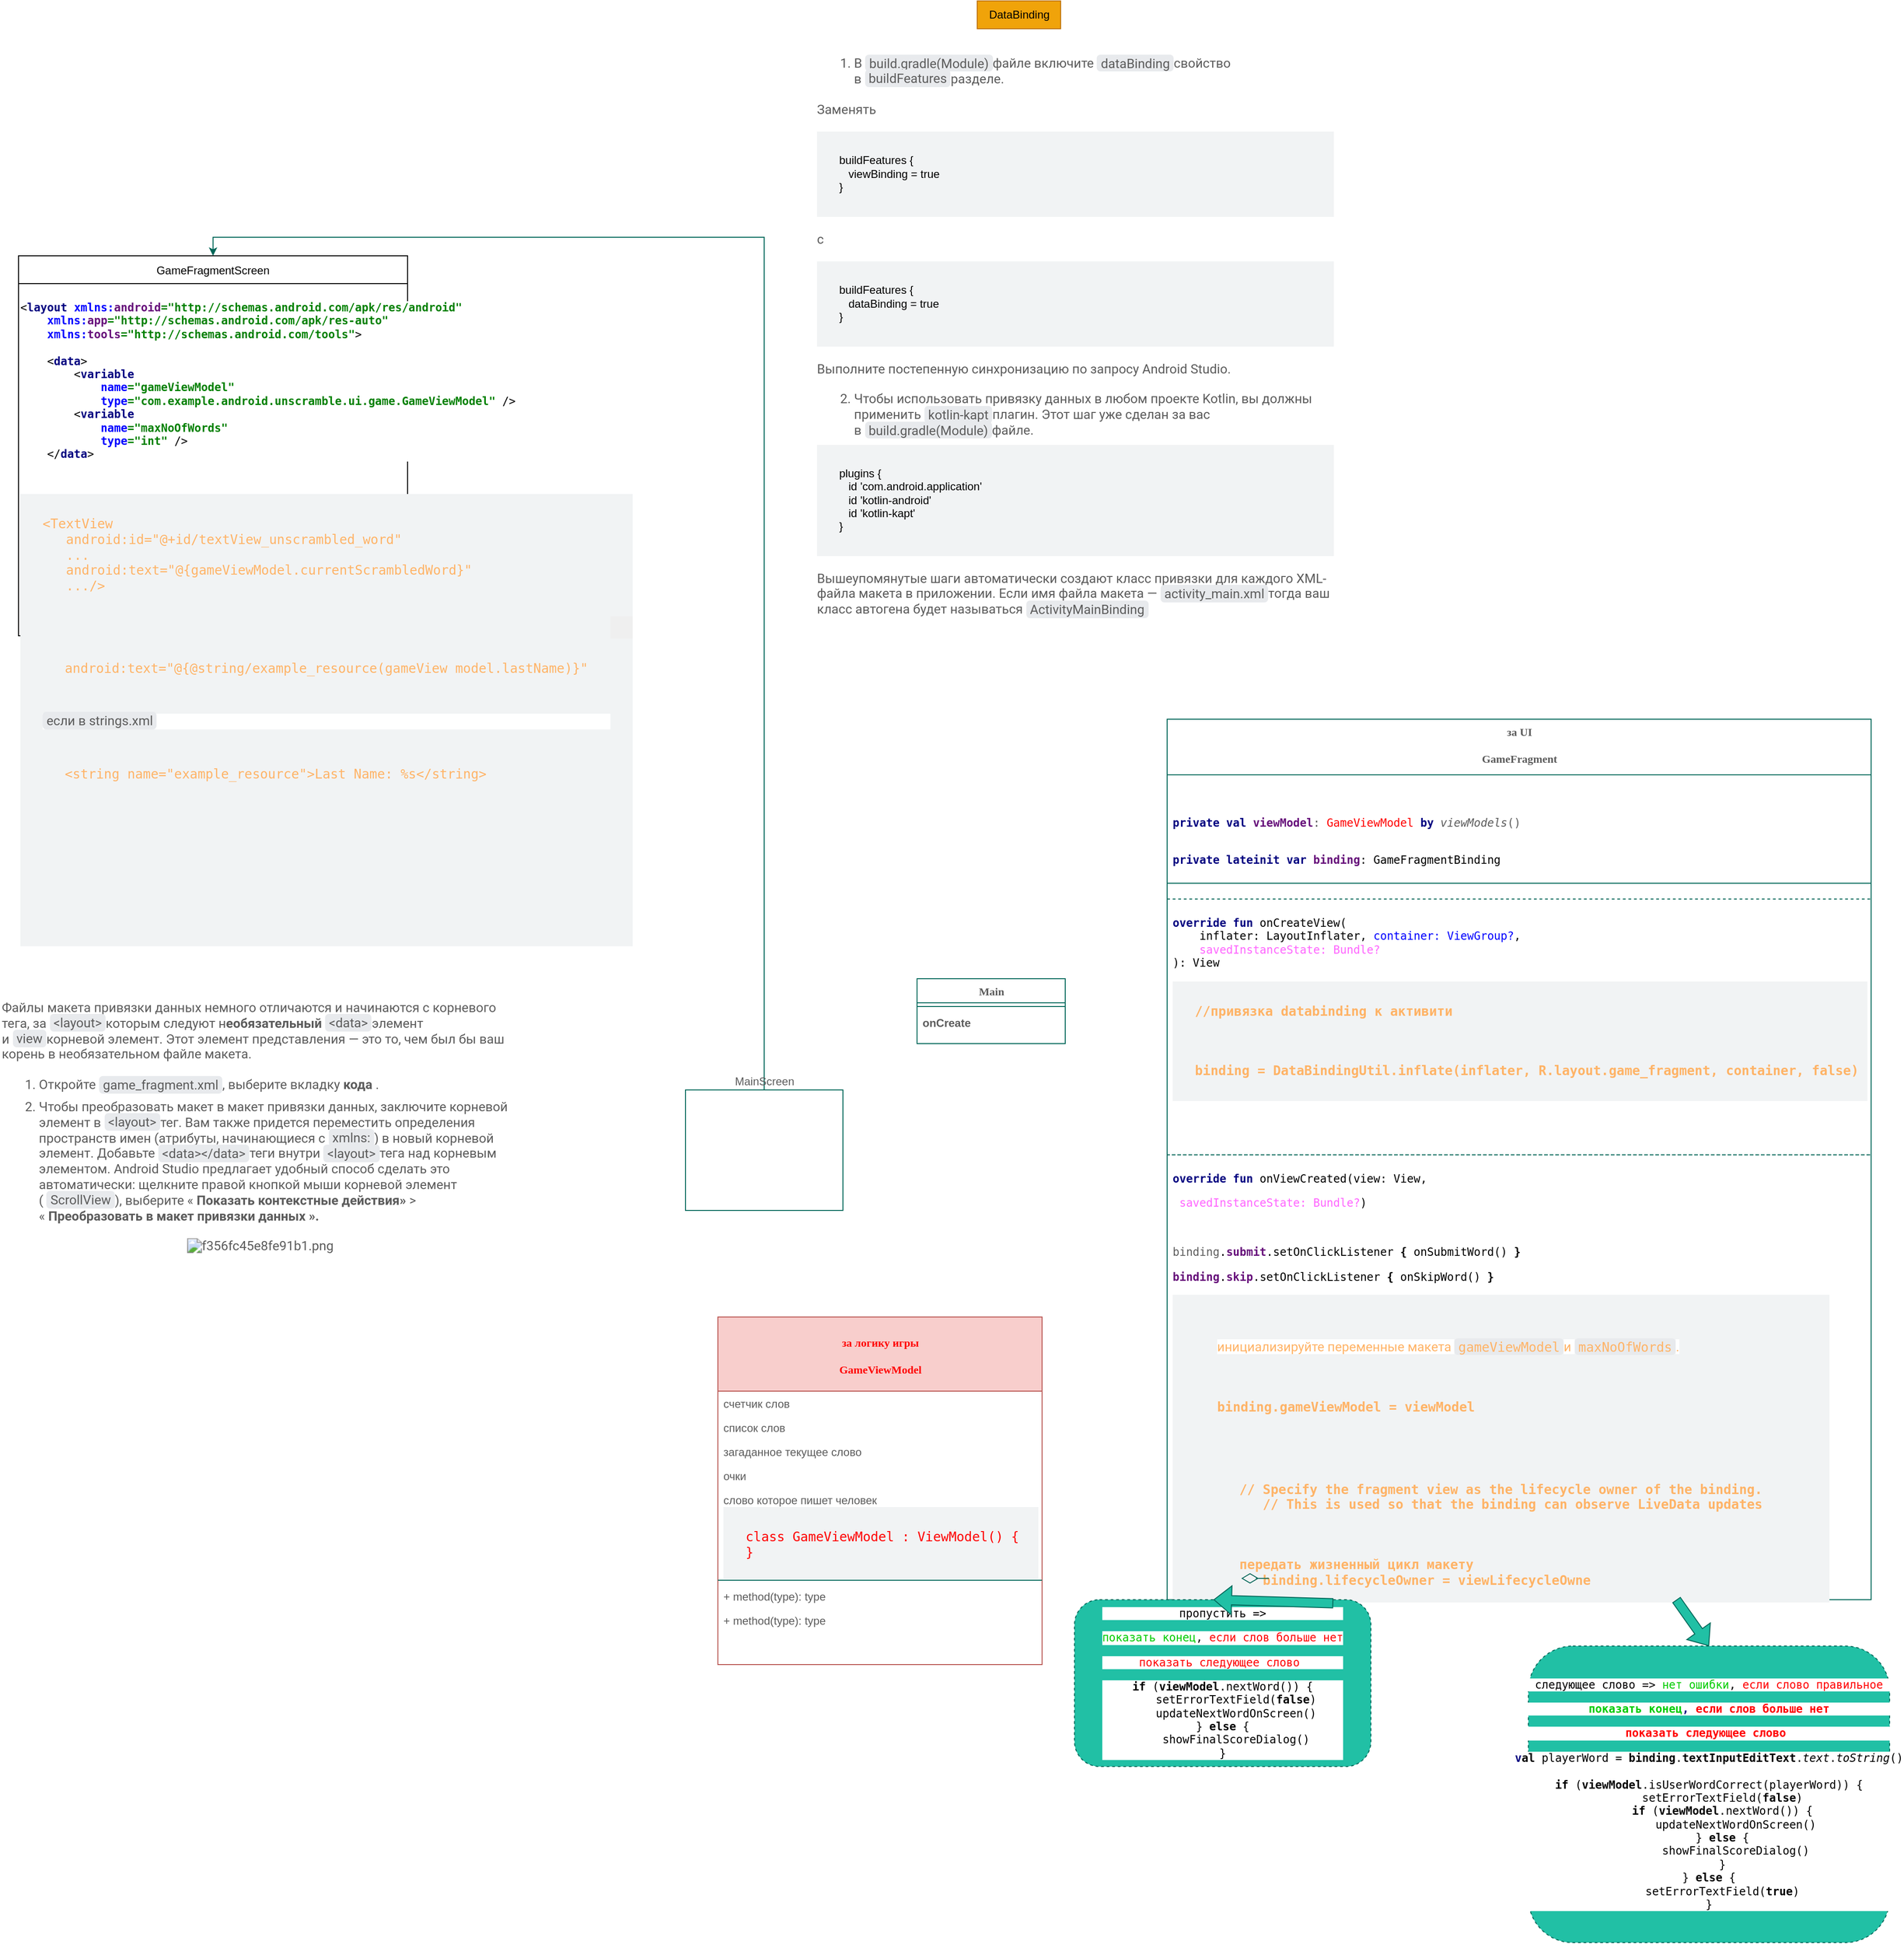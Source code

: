 <mxfile version="20.4.0" type="github">
  <diagram id="RCPhjlJdUu-xpXuQUc0P" name="Page-1">
    <mxGraphModel dx="1888" dy="1679" grid="1" gridSize="10" guides="1" tooltips="1" connect="1" arrows="1" fold="1" page="1" pageScale="1" pageWidth="850" pageHeight="1100" math="0" shadow="0">
      <root>
        <mxCell id="0" />
        <mxCell id="1" parent="0" />
        <mxCell id="RVAROlc4lTz0Xbdhxr8G-29" value="Main" style="swimlane;html=1;fontStyle=1;align=center;verticalAlign=top;childLayout=stackLayout;horizontal=1;startSize=26;horizontalStack=0;resizeParent=1;resizeLast=0;collapsible=1;marginBottom=0;swimlaneFillColor=#ffffff;rounded=0;shadow=0;comic=0;labelBackgroundColor=none;strokeWidth=1;fillColor=none;fontFamily=Verdana;fontSize=12;strokeColor=#006658;fontColor=#5C5C5C;" vertex="1" parent="1">
          <mxGeometry x="170" y="-30" width="160" height="70" as="geometry" />
        </mxCell>
        <mxCell id="RVAROlc4lTz0Xbdhxr8G-30" value="" style="line;html=1;strokeWidth=1;fillColor=none;align=left;verticalAlign=middle;spacingTop=-1;spacingLeft=3;spacingRight=3;rotatable=0;labelPosition=right;points=[];portConstraint=eastwest;strokeColor=#006658;fontColor=#5C5C5C;" vertex="1" parent="RVAROlc4lTz0Xbdhxr8G-29">
          <mxGeometry y="26" width="160" height="8" as="geometry" />
        </mxCell>
        <mxCell id="RVAROlc4lTz0Xbdhxr8G-31" value="onCreate" style="text;html=1;strokeColor=none;fillColor=none;align=left;verticalAlign=top;spacingLeft=4;spacingRight=4;whiteSpace=wrap;overflow=hidden;rotatable=0;points=[[0,0.5],[1,0.5]];portConstraint=eastwest;fontStyle=1;fontColor=#5C5C5C;" vertex="1" parent="RVAROlc4lTz0Xbdhxr8G-29">
          <mxGeometry y="34" width="160" height="26" as="geometry" />
        </mxCell>
        <mxCell id="RVAROlc4lTz0Xbdhxr8G-32" value="за UI&lt;br&gt;&lt;br&gt;GameFragment&lt;br&gt;&lt;br&gt;" style="swimlane;html=1;fontStyle=1;align=center;verticalAlign=top;childLayout=stackLayout;horizontal=1;startSize=60;horizontalStack=0;resizeParent=1;resizeLast=0;collapsible=1;marginBottom=0;swimlaneFillColor=#ffffff;rounded=0;shadow=0;comic=0;labelBackgroundColor=none;strokeWidth=1;fillColor=default;fontFamily=Verdana;fontSize=12;strokeColor=#006658;fontColor=#5C5C5C;" vertex="1" parent="1">
          <mxGeometry x="440" y="-310" width="760" height="950" as="geometry">
            <mxRectangle x="480" y="-50" width="140" height="70" as="alternateBounds" />
          </mxGeometry>
        </mxCell>
        <mxCell id="RVAROlc4lTz0Xbdhxr8G-33" value="&lt;span style=&quot;color: rgba(0, 0, 0, 0); font-family: monospace; font-size: 0px;&quot;&gt;%3CmxGraphModel%3E%3Croot%3E%3CmxCell%20id%3D%220%22%2F%3E%3CmxCell%20id%3D%221%22%20parent%3D%220%22%2F%3E%3CmxCell%20id%3D%222%22%20value%3D%22%26lt%3Bpre%20style%3D%26quot%3Bbackground-color%3A%23ffffff%3Bcolor%3A%23000000%3Bfont-family%3A&#39;JetBrains%20Mono&#39;%2Cmonospace%3Bfont-size%3A9%2C8pt%3B%26quot%3B%26gt%3B%26lt%3Bspan%20style%3D%26quot%3Bcolor%3A%23000080%3Bfont-weight%3Abold%3B%26quot%3B%26gt%3Bprivate%20lateinit%20var%20%26lt%3B%2Fspan%26gt%3B%26lt%3Bspan%20style%3D%26quot%3Bcolor%3A%23660e7a%3Bfont-weight%3Abold%3B%26quot%3B%26gt%3Bbinding%26lt%3B%2Fspan%26gt%3B%3A%20GameFragmentBinding%26lt%3B%2Fpre%26gt%3B%22%20style%3D%22text%3Bhtml%3D1%3BstrokeColor%3Dnone%3BfillColor%3Dnone%3Balign%3Dleft%3BverticalAlign%3Dtop%3BspacingLeft%3D4%3BspacingRight%3D4%3BwhiteSpace%3Dwrap%3Boverflow%3Dhidden%3Brotatable%3D0%3Bpoints%3D%5B%5B0%2C0.5%5D%2C%5B1%2C0.5%5D%5D%3BportConstraint%3Deastwest%3B%22%20vertex%3D%221%22%20parent%3D%221%22%3E%3CmxGeometry%20x%3D%22320%22%20y%3D%2296%22%20width%3D%22160%22%20height%3D%2234%22%20as%3D%22geometry%22%2F%3E%3C%2FmxCell%3E%3C%2Froot%3E%3C%2FmxGraphModel%3E&lt;/span&gt;&lt;span style=&quot;color: rgba(0, 0, 0, 0); font-family: monospace; font-size: 0px;&quot;&gt;%3CmxGraphModel%3E%3Croot%3E%3CmxCell%20id%3D%220%22%2F%3E%3CmxCell%20id%3D%221%22%20parent%3D%220%22%2F%3E%3CmxCell%20id%3D%222%22%20value%3D%22%26lt%3Bpre%20style%3D%26quot%3Bbackground-color%3A%23ffffff%3Bcolor%3A%23000000%3Bfont-family%3A&#39;JetBrains%20Mono&#39;%2Cmonospace%3Bfont-size%3A9%2C8pt%3B%26quot%3B%26gt%3B%26lt%3Bspan%20style%3D%26quot%3Bcolor%3A%23000080%3Bfont-weight%3Abold%3B%26quot%3B%26gt%3Bprivate%20lateinit%20var%20%26lt%3B%2Fspan%26gt%3B%26lt%3Bspan%20style%3D%26quot%3Bcolor%3A%23660e7a%3Bfont-weight%3Abold%3B%26quot%3B%26gt%3Bbinding%26lt%3B%2Fspan%26gt%3B%3A%20GameFragmentBinding%26lt%3B%2Fpre%26gt%3B%22%20style%3D%22text%3Bhtml%3D1%3BstrokeColor%3Dnone%3BfillColor%3Dnone%3Balign%3Dleft%3BverticalAlign%3Dtop%3BspacingLeft%3D4%3BspacingRight%3D4%3BwhiteSpace%3Dwrap%3Boverflow%3Dhidden%3Brotatable%3D0%3Bpoints%3D%5B%5B0%2C0.5%5D%2C%5B1%2C0.5%5D%5D%3BportConstraint%3Deastwest%3B%22%20vertex%3D%221%22%20parent%3D%221%22%3E%3CmxGeometry%20x%3D%22320%22%20y%3D%2296%22%20width%3D%22160%22%20height%3D%2234%22%20as%3D%22geometry%22%2F%3E%3C%2FmxCell%3E%3C%2Froot%3E%3C%2FmxGraphModel%3E&lt;/span&gt;&lt;span style=&quot;color: rgba(0, 0, 0, 0); font-family: monospace; font-size: 0px;&quot;&gt;%3CmxGraphModel%3E%3Croot%3E%3CmxCell%20id%3D%220%22%2F%3E%3CmxCell%20id%3D%221%22%20parent%3D%220%22%2F%3E%3CmxCell%20id%3D%222%22%20value%3D%22%26lt%3Bpre%20style%3D%26quot%3Bbackground-color%3A%23ffffff%3Bcolor%3A%23000000%3Bfont-family%3A&#39;JetBrains%20Mono&#39;%2Cmonospace%3Bfont-size%3A9%2C8pt%3B%26quot%3B%26gt%3B%26lt%3Bspan%20style%3D%26quot%3Bcolor%3A%23000080%3Bfont-weight%3Abold%3B%26quot%3B%26gt%3Bprivate%20lateinit%20var%20%26lt%3B%2Fspan%26gt%3B%26lt%3Bspan%20style%3D%26quot%3Bcolor%3A%23660e7a%3Bfont-weight%3Abold%3B%26quot%3B%26gt%3Bbinding%26lt%3B%2Fspan%26gt%3B%3A%20GameFragmentBinding%26lt%3B%2Fpre%26gt%3B%22%20style%3D%22text%3Bhtml%3D1%3BstrokeColor%3Dnone%3BfillColor%3Dnone%3Balign%3Dleft%3BverticalAlign%3Dtop%3BspacingLeft%3D4%3BspacingRight%3D4%3BwhiteSpace%3Dwrap%3Boverflow%3Dhidden%3Brotatable%3D0%3Bpoints%3D%5B%5B0%2C0.5%5D%2C%5B1%2C0.5%5D%5D%3BportConstraint%3Deastwest%3B%22%20vertex%3D%221%22%20parent%3D%221%22%3E%3CmxGeometry%20x%3D%22320%22%20y%3D%2296%22%20width%3D%22160%22%20height%3D%2234%22%20as%3D%22geometry%22%2F%3E%3C%2FmxCell%3E%3C%2Froot%3E%3C%2FmxGraphModel%3E&lt;/span&gt;" style="text;html=1;strokeColor=none;fillColor=none;align=left;verticalAlign=top;spacingLeft=4;spacingRight=4;whiteSpace=wrap;overflow=hidden;rotatable=0;points=[[0,0.5],[1,0.5]];portConstraint=eastwest;fontColor=#5C5C5C;" vertex="1" parent="RVAROlc4lTz0Xbdhxr8G-32">
          <mxGeometry y="60" width="760" height="26" as="geometry" />
        </mxCell>
        <mxCell id="RVAROlc4lTz0Xbdhxr8G-34" value="&lt;pre style=&quot;background-color: rgb(255, 255, 255); font-family: &amp;quot;JetBrains Mono&amp;quot;, monospace;&quot;&gt;&lt;span style=&quot;color:#000080;font-weight:bold;&quot;&gt;private val &lt;/span&gt;&lt;span style=&quot;color:#660e7a;font-weight:bold;&quot;&gt;viewModel&lt;/span&gt;: &lt;font color=&quot;#ff0000&quot;&gt;GameViewModel &lt;/font&gt;&lt;span style=&quot;color:#000080;font-weight:bold;&quot;&gt;by &lt;/span&gt;&lt;span style=&quot;font-style:italic;&quot;&gt;viewModels&lt;/span&gt;()&lt;/pre&gt;" style="text;html=1;strokeColor=none;fillColor=none;align=left;verticalAlign=top;spacingLeft=4;spacingRight=4;whiteSpace=wrap;overflow=hidden;rotatable=0;points=[[0,0.5],[1,0.5]];portConstraint=eastwest;fontColor=#5C5C5C;" vertex="1" parent="RVAROlc4lTz0Xbdhxr8G-32">
          <mxGeometry y="86" width="760" height="40" as="geometry" />
        </mxCell>
        <mxCell id="RVAROlc4lTz0Xbdhxr8G-35" value="&lt;pre style=&quot;background-color:#ffffff;color:#000000;font-family:&#39;JetBrains Mono&#39;,monospace;font-size:9,8pt;&quot;&gt;&lt;span style=&quot;color:#000080;font-weight:bold;&quot;&gt;private lateinit var &lt;/span&gt;&lt;span style=&quot;color:#660e7a;font-weight:bold;&quot;&gt;binding&lt;/span&gt;: GameFragmentBinding&lt;/pre&gt;" style="text;html=1;strokeColor=none;fillColor=none;align=left;verticalAlign=top;spacingLeft=4;spacingRight=4;whiteSpace=wrap;overflow=hidden;rotatable=0;points=[[0,0.5],[1,0.5]];portConstraint=eastwest;fontColor=#5C5C5C;" vertex="1" parent="RVAROlc4lTz0Xbdhxr8G-32">
          <mxGeometry y="126" width="760" height="34" as="geometry" />
        </mxCell>
        <mxCell id="RVAROlc4lTz0Xbdhxr8G-36" value="" style="line;html=1;strokeWidth=1;fillColor=none;align=left;verticalAlign=middle;spacingTop=-1;spacingLeft=3;spacingRight=3;rotatable=0;labelPosition=right;points=[];portConstraint=eastwest;strokeColor=#006658;fontColor=#5C5C5C;" vertex="1" parent="RVAROlc4lTz0Xbdhxr8G-32">
          <mxGeometry y="160" width="760" height="34" as="geometry" />
        </mxCell>
        <mxCell id="RVAROlc4lTz0Xbdhxr8G-37" value="&lt;pre style=&quot;background-color: rgb(255, 255, 255); font-family: &amp;quot;JetBrains Mono&amp;quot;, monospace;&quot;&gt;&lt;span style=&quot;color: rgb(0, 0, 0);&quot;&gt;&lt;span style=&quot;color:#000080;font-weight:bold;&quot;&gt;override fun &lt;/span&gt;onCreateView(&lt;br&gt;    inflater: LayoutInflater, &lt;/span&gt;&lt;font color=&quot;#0000ff&quot;&gt;container: ViewGroup?&lt;/font&gt;&lt;font color=&quot;#000000&quot;&gt;,&lt;br&gt;    &lt;/font&gt;&lt;font color=&quot;#ff66ff&quot;&gt;savedInstanceState: Bundle?&lt;/font&gt;&lt;font color=&quot;#000000&quot;&gt;&lt;br&gt;): View&lt;/font&gt;&lt;/pre&gt;&lt;pre style=&quot;background-color: rgb(255, 255, 255); font-family: &amp;quot;JetBrains Mono&amp;quot;, monospace;&quot;&gt;&lt;pre style=&quot;box-sizing: inherit; background: var(--devsite-code-background,#f1f3f4); font-size: 14px; padding: 8px 80px 8px 8px; margin-top: 0px; margin-bottom: 0px; overflow: auto visible; position: relative; padding-block: var(--devsite-code-padding-block,24px); padding-inline: var(--devsite-code-padding-inline,24px); border-radius: 0px; text-size-adjust: none; direction: ltr !important;&quot; dir=&quot;ltr&quot; translate=&quot;no&quot; class=&quot;&quot;&gt;&lt;font color=&quot;#ffb366&quot;&gt;&lt;b&gt;//привязка databinding к активити&lt;/b&gt;&lt;/font&gt;&lt;/pre&gt;&lt;pre style=&quot;box-sizing: inherit; background: var(--devsite-code-background,#f1f3f4); font-size: 14px; padding: 8px 80px 8px 8px; margin-top: 0px; margin-bottom: 0px; overflow: auto visible; position: relative; padding-block: var(--devsite-code-padding-block,24px); padding-inline: var(--devsite-code-padding-inline,24px); border-radius: 0px; text-size-adjust: none; direction: ltr !important;&quot; dir=&quot;ltr&quot; translate=&quot;no&quot; class=&quot;&quot;&gt;&lt;code style=&quot;box-sizing: inherit; background: 0px center transparent; padding: 0px; border: var(--devsite-inline-nested-code-border,0); border-radius: 4px; word-break: normal; overflow: auto visible; direction: ltr !important;&quot; dir=&quot;ltr&quot;&gt;&lt;font color=&quot;#ffb366&quot;&gt;&lt;b&gt;&lt;span style=&quot;box-sizing: inherit;&quot; class=&quot;pln&quot;&gt;&lt;span style=&quot;box-sizing: inherit;&quot; class=&quot;pln&quot;&gt;binding &lt;/span&gt;&lt;/span&gt;&lt;span style=&quot;box-sizing: inherit;&quot; class=&quot;pun&quot;&gt;&lt;span style=&quot;box-sizing: inherit;&quot; class=&quot;pun&quot;&gt;=&lt;/span&gt;&lt;/span&gt;&lt;span style=&quot;box-sizing: inherit;&quot; class=&quot;pln&quot;&gt;&lt;span style=&quot;box-sizing: inherit;&quot; class=&quot;pln&quot;&gt; &lt;/span&gt;&lt;/span&gt;&lt;span style=&quot;box-sizing: inherit;&quot; class=&quot;typ&quot;&gt;&lt;span style=&quot;box-sizing: inherit;&quot; class=&quot;typ&quot;&gt;DataB&lt;/span&gt;&lt;span style=&quot;box-sizing: inherit;&quot; class=&quot;typ&quot;&gt;indingUtil&lt;/span&gt;&lt;/span&gt;&lt;span style=&quot;box-sizing: inherit;&quot; class=&quot;pun&quot;&gt;&lt;span style=&quot;box-sizing: inherit;&quot; class=&quot;pun&quot;&gt;.&lt;/span&gt;&lt;/span&gt;&lt;span style=&quot;box-sizing: inherit;&quot; class=&quot;pln&quot;&gt;&lt;span style=&quot;box-sizing: inherit;&quot; class=&quot;pln&quot;&gt;inflate&lt;/span&gt;&lt;/span&gt;&lt;span style=&quot;box-sizing: inherit;&quot; class=&quot;pun&quot;&gt;&lt;span style=&quot;box-sizing: inherit;&quot; class=&quot;pun&quot;&gt;(&lt;/span&gt;&lt;/span&gt;&lt;span style=&quot;box-sizing: inherit;&quot; class=&quot;pln&quot;&gt;&lt;span style=&quot;box-sizing: inherit;&quot; class=&quot;pln&quot;&gt;inflater&lt;/span&gt;&lt;/span&gt;&lt;span style=&quot;box-sizing: inherit;&quot; class=&quot;pun&quot;&gt;&lt;span style=&quot;box-sizing: inherit;&quot; class=&quot;pun&quot;&gt;,&lt;/span&gt;&lt;/span&gt;&lt;span style=&quot;box-sizing: inherit;&quot; class=&quot;pln&quot;&gt;&lt;span style=&quot;box-sizing: inherit;&quot; class=&quot;pln&quot;&gt; R&lt;/span&gt;&lt;/span&gt;&lt;span style=&quot;box-sizing: inherit;&quot; class=&quot;pun&quot;&gt;&lt;span style=&quot;box-sizing: inherit;&quot; class=&quot;pun&quot;&gt;.&lt;/span&gt;&lt;/span&gt;&lt;span style=&quot;box-sizing: inherit;&quot; class=&quot;pln&quot;&gt;&lt;span style=&quot;box-sizing: inherit;&quot; class=&quot;pln&quot;&gt;layout&lt;/span&gt;&lt;/span&gt;&lt;span style=&quot;box-sizing: inherit;&quot; class=&quot;pun&quot;&gt;&lt;span style=&quot;box-sizing: inherit;&quot; class=&quot;pun&quot;&gt;.&lt;/span&gt;&lt;/span&gt;&lt;span style=&quot;box-sizing: inherit;&quot; class=&quot;pln&quot;&gt;&lt;span style=&quot;box-sizing: inherit;&quot; class=&quot;pln&quot;&gt;game_fragment&lt;/span&gt;&lt;/span&gt;&lt;span style=&quot;box-sizing: inherit;&quot; class=&quot;pun&quot;&gt;&lt;span style=&quot;box-sizing: inherit;&quot; class=&quot;pun&quot;&gt;,&lt;/span&gt;&lt;/span&gt;&lt;span style=&quot;box-sizing: inherit;&quot; class=&quot;pln&quot;&gt;&lt;span style=&quot;box-sizing: inherit;&quot; class=&quot;pln&quot;&gt; container&lt;/span&gt;&lt;/span&gt;&lt;span style=&quot;box-sizing: inherit;&quot; class=&quot;pun&quot;&gt;&lt;span style=&quot;box-sizing: inherit;&quot; class=&quot;pun&quot;&gt;,&lt;/span&gt;&lt;/span&gt;&lt;span style=&quot;box-sizing: inherit;&quot; class=&quot;pln&quot;&gt;&lt;span style=&quot;box-sizing: inherit;&quot; class=&quot;pln&quot;&gt; &lt;/span&gt;&lt;/span&gt;&lt;span style=&quot;box-sizing: inherit;&quot; class=&quot;kwd&quot;&gt;&lt;span style=&quot;box-sizing: inherit;&quot; class=&quot;kwd&quot;&gt;false&lt;/span&gt;&lt;/span&gt;&lt;span style=&quot;box-sizing: inherit;&quot; class=&quot;pun&quot;&gt;&lt;span style=&quot;box-sizing: inherit;&quot; class=&quot;pun&quot;&gt;)&lt;/span&gt;&lt;/span&gt;&lt;/b&gt;&lt;/font&gt;&lt;/code&gt;&lt;/pre&gt;&lt;/pre&gt;" style="text;html=1;strokeColor=#006658;fillColor=none;align=left;verticalAlign=top;spacingLeft=4;spacingRight=4;whiteSpace=wrap;overflow=hidden;rotatable=0;points=[[0,0.5],[1,0.5]];portConstraint=eastwest;fontColor=#5C5C5C;dashed=1;" vertex="1" parent="RVAROlc4lTz0Xbdhxr8G-32">
          <mxGeometry y="194" width="760" height="276" as="geometry" />
        </mxCell>
        <mxCell id="RVAROlc4lTz0Xbdhxr8G-38" value="&lt;pre style=&quot;background-color:#ffffff;color:#000000;font-family:&#39;JetBrains Mono&#39;,monospace;font-size:9,8pt;&quot;&gt;&lt;span style=&quot;color:#000080;font-weight:bold;&quot;&gt;override fun &lt;/span&gt;onViewCreated(view: View,&lt;/pre&gt;&lt;pre style=&quot;background-color: rgb(255, 255, 255); font-family: &amp;quot;JetBrains Mono&amp;quot;, monospace;&quot;&gt;&lt;span style=&quot;color: rgb(0, 0, 0);&quot;&gt; &lt;/span&gt;&lt;font color=&quot;#ff66ff&quot;&gt;savedInstanceState: Bundle?&lt;/font&gt;&lt;font color=&quot;#000000&quot;&gt;)&lt;/font&gt;&lt;/pre&gt;&lt;br&gt;&lt;pre style=&quot;background-color: rgb(255, 255, 255); font-family: &amp;quot;JetBrains Mono&amp;quot;, monospace;&quot;&gt;binding&lt;span style=&quot;color: rgb(0, 0, 0);&quot;&gt;.&lt;/span&gt;&lt;span style=&quot;color: rgb(102, 14, 122); font-weight: bold;&quot;&gt;submit&lt;/span&gt;&lt;span style=&quot;color: rgb(0, 0, 0);&quot;&gt;.setOnClickListener &lt;/span&gt;&lt;span style=&quot;color: rgb(0, 0, 0); font-weight: bold;&quot;&gt;{ &lt;/span&gt;&lt;span style=&quot;color: rgb(0, 0, 0);&quot;&gt;onSubmitWord() &lt;/span&gt;&lt;span style=&quot;color: rgb(0, 0, 0); font-weight: bold;&quot;&gt;}&lt;/span&gt;&lt;/pre&gt;&lt;pre style=&quot;background-color: rgb(255, 255, 255); font-family: &amp;quot;JetBrains Mono&amp;quot;, monospace;&quot;&gt;&lt;pre style=&quot;color: rgb(0, 0, 0); font-family: &amp;quot;JetBrains Mono&amp;quot;, monospace;&quot;&gt;&lt;span style=&quot;color:#660e7a;font-weight:bold;&quot;&gt;binding&lt;/span&gt;.&lt;span style=&quot;color:#660e7a;font-weight:bold;&quot;&gt;skip&lt;/span&gt;.setOnClickListener &lt;span style=&quot;font-weight:bold;&quot;&gt;{ &lt;/span&gt;onSkipWord() &lt;span style=&quot;font-weight:bold;&quot;&gt;}&lt;/span&gt;&lt;/pre&gt;&lt;pre style=&quot;font-family: &amp;quot;JetBrains Mono&amp;quot;, monospace;&quot;&gt;&lt;pre style=&quot;box-sizing: inherit; background: var(--devsite-code-background,#f1f3f4); font-size: 14px; padding: 8px 80px 8px 8px; margin-top: 0px; margin-bottom: 0px; overflow: auto visible; position: relative; padding-block: var(--devsite-code-padding-block,24px); padding-inline: var(--devsite-code-padding-inline,24px); border-radius: 0px; text-size-adjust: none; direction: ltr !important;&quot; dir=&quot;ltr&quot; translate=&quot;no&quot; class=&quot;&quot;&gt;&lt;code style=&quot;box-sizing: inherit; background: 0px center transparent; font-style: ; font-variant-ligatures: ; font-variant-caps: ; font-variant-numeric: ; font-variant-east-asian: ; font-stretch: ; font-size: ; line-height: ; font-family: ; padding: 0px; border: var(--devsite-inline-nested-code-border,0); border-radius: 4px; word-break: normal; overflow: auto visible; direction: ltr !important;&quot; dir=&quot;ltr&quot;&gt;&lt;pre style=&quot;box-sizing: inherit; background: var(--devsite-code-background,#f1f3f4); padding: 8px 80px 8px 8px; margin-top: 0px; margin-bottom: 0px; overflow: auto visible; position: relative; padding-block: var(--devsite-code-padding-block,24px); padding-inline: var(--devsite-code-padding-inline,24px); border-radius: 0px; text-size-adjust: none; direction: ltr !important;&quot; dir=&quot;ltr&quot; translate=&quot;no&quot; class=&quot;&quot;&gt;&lt;code style=&quot;box-sizing: inherit; background: 0px center transparent; font-style: ; font-variant-ligatures: ; font-variant-caps: ; font-variant-numeric: ; font-variant-east-asian: ; font-stretch: ; font-size: ; line-height: ; font-family: ; padding: 0px; border: var(--devsite-inline-nested-code-border,0); border-radius: 4px; word-break: normal; overflow: auto visible; direction: ltr !important;&quot; dir=&quot;ltr&quot;&gt;&lt;font color=&quot;#ffb366&quot;&gt;&lt;font style=&quot;box-sizing: inherit; font-family: Roboto, &amp;quot;Noto Sans&amp;quot;, &amp;quot;Noto Sans JP&amp;quot;, &amp;quot;Noto Sans KR&amp;quot;, &amp;quot;Noto Naskh Arabic&amp;quot;, &amp;quot;Noto Sans Thai&amp;quot;, &amp;quot;Noto Sans Hebrew&amp;quot;, &amp;quot;Noto Sans Bengali&amp;quot;, sans-serif; background-color: rgb(255, 255, 255); vertical-align: inherit;&quot;&gt;&lt;font style=&quot;box-sizing: inherit; vertical-align: inherit;&quot;&gt;инициализируйте переменные макета&amp;nbsp;&lt;/font&gt;&lt;/font&gt;&lt;code style=&quot;box-sizing: inherit; background-color: rgb(232, 234, 237); padding: 0.1em 0.3em; border: var(--devsite-inline-code-border,0); border-radius: 4px; word-break: break-word; overflow: auto visible; direction: ltr !important;&quot; dir=&quot;ltr&quot; translate=&quot;no&quot;&gt;gameViewModel&lt;/code&gt;&lt;font style=&quot;box-sizing: inherit; font-family: Roboto, &amp;quot;Noto Sans&amp;quot;, &amp;quot;Noto Sans JP&amp;quot;, &amp;quot;Noto Sans KR&amp;quot;, &amp;quot;Noto Naskh Arabic&amp;quot;, &amp;quot;Noto Sans Thai&amp;quot;, &amp;quot;Noto Sans Hebrew&amp;quot;, &amp;quot;Noto Sans Bengali&amp;quot;, sans-serif; background-color: rgb(255, 255, 255); vertical-align: inherit;&quot;&gt;&lt;font style=&quot;box-sizing: inherit; vertical-align: inherit;&quot;&gt;и&amp;nbsp;&lt;/font&gt;&lt;/font&gt;&lt;code style=&quot;box-sizing: inherit; background-color: rgb(232, 234, 237); padding: 0.1em 0.3em; border: var(--devsite-inline-code-border,0); border-radius: 4px; word-break: break-word; overflow: auto visible; direction: ltr !important;&quot; dir=&quot;ltr&quot; translate=&quot;no&quot;&gt;maxNoOfWords&lt;/code&gt;&lt;font style=&quot;box-sizing: inherit; font-family: Roboto, &amp;quot;Noto Sans&amp;quot;, &amp;quot;Noto Sans JP&amp;quot;, &amp;quot;Noto Sans KR&amp;quot;, &amp;quot;Noto Naskh Arabic&amp;quot;, &amp;quot;Noto Sans Thai&amp;quot;, &amp;quot;Noto Sans Hebrew&amp;quot;, &amp;quot;Noto Sans Bengali&amp;quot;, sans-serif; background-color: rgb(255, 255, 255); vertical-align: inherit;&quot;&gt;&lt;font style=&quot;box-sizing: inherit; vertical-align: inherit;&quot;&gt;.&lt;/font&gt;&lt;/font&gt;&lt;b&gt;&lt;span style=&quot;box-sizing: inherit;&quot; class=&quot;pln&quot;&gt;&lt;span style=&quot;box-sizing: inherit;&quot; class=&quot;pln&quot;&gt;&lt;br&gt;&lt;/span&gt;&lt;/span&gt;&lt;/b&gt;&lt;/font&gt;&lt;/code&gt;&lt;/pre&gt;&lt;pre style=&quot;box-sizing: inherit; background: var(--devsite-code-background,#f1f3f4); padding: 8px 80px 8px 8px; margin-top: 0px; margin-bottom: 0px; overflow: auto visible; position: relative; padding-block: var(--devsite-code-padding-block,24px); padding-inline: var(--devsite-code-padding-inline,24px); border-radius: 0px; text-size-adjust: none; direction: ltr !important;&quot; dir=&quot;ltr&quot; translate=&quot;no&quot; class=&quot;&quot;&gt;&lt;code style=&quot;box-sizing: inherit; background: 0px center transparent; font-style: ; font-variant-ligatures: ; font-variant-caps: ; font-variant-numeric: ; font-variant-east-asian: ; font-stretch: ; font-size: ; line-height: ; font-family: ; padding: 0px; border: var(--devsite-inline-nested-code-border,0); border-radius: 4px; word-break: normal; overflow: auto visible; direction: ltr !important;&quot; dir=&quot;ltr&quot;&gt;&lt;font color=&quot;#ffb366&quot;&gt;&lt;b&gt;&lt;span style=&quot;box-sizing: inherit;&quot; class=&quot;pln&quot;&gt;&lt;span style=&quot;box-sizing: inherit;&quot; class=&quot;pln&quot;&gt;binding&lt;/span&gt;&lt;/span&gt;&lt;span style=&quot;box-sizing: inherit;&quot; class=&quot;pun&quot;&gt;&lt;span style=&quot;box-sizing: inherit;&quot; class=&quot;pun&quot;&gt;.&lt;/span&gt;&lt;/span&gt;&lt;span style=&quot;box-sizing: inherit;&quot; class=&quot;pln&quot;&gt;&lt;span style=&quot;box-sizing: inherit;&quot; class=&quot;pln&quot;&gt;gameViewModel &lt;/span&gt;&lt;/span&gt;&lt;span style=&quot;box-sizing: inherit;&quot; class=&quot;pun&quot;&gt;&lt;span style=&quot;box-sizing: inherit;&quot; class=&quot;pun&quot;&gt;=&lt;/span&gt;&lt;/span&gt;&lt;span style=&quot;box-sizing: inherit;&quot; class=&quot;pln&quot;&gt;&lt;span style=&quot;box-sizing: inherit;&quot; class=&quot;pln&quot;&gt; viewModel&lt;/span&gt;&lt;/span&gt;&lt;/b&gt;&lt;/font&gt;&lt;/code&gt;&lt;/pre&gt;&lt;pre style=&quot;box-sizing: inherit; background: var(--devsite-code-background,#f1f3f4); padding: 8px 80px 8px 8px; margin-top: 0px; margin-bottom: 0px; overflow: auto visible; position: relative; padding-block: var(--devsite-code-padding-block,24px); padding-inline: var(--devsite-code-padding-inline,24px); border-radius: 0px; text-size-adjust: none; direction: ltr !important;&quot; dir=&quot;ltr&quot; translate=&quot;no&quot; class=&quot;&quot;&gt;&lt;code style=&quot;box-sizing: inherit; background: 0px center transparent; font-style: ; font-variant-ligatures: ; font-variant-caps: ; font-variant-numeric: ; font-variant-east-asian: ; font-stretch: ; font-size: ; line-height: ; font-family: ; padding: 0px; border: var(--devsite-inline-nested-code-border,0); border-radius: 4px; word-break: normal; overflow: auto visible; direction: ltr !important;&quot; dir=&quot;ltr&quot;&gt;&lt;pre style=&quot;box-sizing: inherit; background: var(--devsite-code-background,#f1f3f4); padding: 8px 80px 8px 8px; margin-top: 0px; margin-bottom: 0px; overflow: auto visible; position: relative; padding-block: var(--devsite-code-padding-block,24px); padding-inline: var(--devsite-code-padding-inline,24px); border-radius: 0px; text-size-adjust: none; direction: ltr !important;&quot; dir=&quot;ltr&quot; translate=&quot;no&quot; class=&quot;&quot;&gt;&lt;code style=&quot;box-sizing: inherit; background: 0px center transparent; font-style: ; font-variant-ligatures: ; font-variant-caps: ; font-variant-numeric: ; font-variant-east-asian: ; font-stretch: ; font-size: ; line-height: ; font-family: ; padding: 0px; border: var(--devsite-inline-nested-code-border,0); border-radius: 4px; word-break: normal; overflow: auto visible; direction: ltr !important;&quot; dir=&quot;ltr&quot;&gt;&lt;font color=&quot;#ffb366&quot;&gt;&lt;b&gt;&lt;span style=&quot;box-sizing: inherit;&quot; class=&quot;com&quot;&gt;&lt;span style=&quot;box-sizing: inherit;&quot; class=&quot;com&quot;&gt;// Specify the fragment view as the lifecycle owner of the binding.&lt;/span&gt;&lt;/span&gt;&lt;span style=&quot;box-sizing: inherit;&quot; class=&quot;pln&quot;&gt;&lt;span style=&quot;box-sizing: inherit;&quot; class=&quot;pln&quot;&gt;&lt;br style=&quot;box-sizing: inherit;&quot;&gt;&amp;nbsp; &amp;nbsp;&lt;/span&gt;&lt;/span&gt;&lt;span style=&quot;box-sizing: inherit;&quot; class=&quot;com&quot;&gt;&lt;span style=&quot;box-sizing: inherit;&quot; class=&quot;com&quot;&gt;// This is used so that the binding can observe LiveData updates&lt;/span&gt;&lt;/span&gt;&lt;/b&gt;&lt;/font&gt;&lt;/code&gt;&lt;/pre&gt;&lt;pre style=&quot;box-sizing: inherit; background: var(--devsite-code-background,#f1f3f4); padding: 8px 80px 8px 8px; margin-top: 0px; margin-bottom: 0px; overflow: auto visible; position: relative; padding-block: var(--devsite-code-padding-block,24px); padding-inline: var(--devsite-code-padding-inline,24px); border-radius: 0px; text-size-adjust: none; direction: ltr !important;&quot; dir=&quot;ltr&quot; translate=&quot;no&quot; class=&quot;&quot;&gt;&lt;code style=&quot;box-sizing: inherit; background: 0px center transparent; font-style: ; font-variant-ligatures: ; font-variant-caps: ; font-variant-numeric: ; font-variant-east-asian: ; font-stretch: ; font-size: ; line-height: ; font-family: ; padding: 0px; border: var(--devsite-inline-nested-code-border,0); border-radius: 4px; word-break: normal; overflow: auto visible; direction: ltr !important;&quot; dir=&quot;ltr&quot;&gt;&lt;font color=&quot;#ffb366&quot;&gt;&lt;b&gt;&lt;span style=&quot;box-sizing: inherit;&quot; class=&quot;pln&quot;&gt;&lt;span style=&quot;box-sizing: inherit;&quot; class=&quot;pln&quot;&gt;передать жизненный цикл макету&lt;br style=&quot;box-sizing: inherit;&quot;&gt;&amp;nbsp; &amp;nbsp;binding&lt;/span&gt;&lt;/span&gt;&lt;span style=&quot;box-sizing: inherit;&quot; class=&quot;pun&quot;&gt;&lt;span style=&quot;box-sizing: inherit;&quot; class=&quot;pun&quot;&gt;.&lt;/span&gt;&lt;/span&gt;&lt;span style=&quot;box-sizing: inherit;&quot; class=&quot;pln&quot;&gt;&lt;span style=&quot;box-sizing: inherit;&quot; class=&quot;pln&quot;&gt;lifecycleOwner &lt;/span&gt;&lt;/span&gt;&lt;span style=&quot;box-sizing: inherit;&quot; class=&quot;pun&quot;&gt;&lt;span style=&quot;box-sizing: inherit;&quot; class=&quot;pun&quot;&gt;=&lt;/span&gt;&lt;/span&gt;&lt;span style=&quot;box-sizing: inherit;&quot; class=&quot;pln&quot;&gt;&lt;span style=&quot;box-sizing: inherit;&quot; class=&quot;pln&quot;&gt; viewLifecycleOwne&lt;/span&gt;&lt;/span&gt;&lt;/b&gt;&lt;/font&gt;&lt;/code&gt;&lt;/pre&gt;&lt;/code&gt;&lt;/pre&gt;&lt;/code&gt;&lt;/pre&gt;&lt;/pre&gt;&lt;/pre&gt;" style="text;html=1;strokeColor=#006658;fillColor=none;align=left;verticalAlign=top;spacingLeft=4;spacingRight=4;whiteSpace=wrap;overflow=hidden;rotatable=0;points=[[0,0.5],[1,0.5]];portConstraint=eastwest;fontColor=#5C5C5C;dashed=1;" vertex="1" parent="RVAROlc4lTz0Xbdhxr8G-32">
          <mxGeometry y="470" width="760" height="480" as="geometry" />
        </mxCell>
        <mxCell id="RVAROlc4lTz0Xbdhxr8G-39" value="&lt;font color=&quot;#ff0000&quot;&gt;&lt;br&gt;за логику игры&lt;br&gt;&lt;br&gt;GameViewModel&lt;/font&gt;" style="swimlane;html=1;fontStyle=1;align=center;verticalAlign=top;childLayout=stackLayout;horizontal=1;startSize=80;horizontalStack=0;resizeParent=1;resizeLast=0;collapsible=1;marginBottom=0;swimlaneFillColor=#ffffff;rounded=0;shadow=0;comic=0;labelBackgroundColor=none;strokeWidth=1;fillColor=#f8cecc;fontFamily=Verdana;fontSize=12;strokeColor=#b85450;" vertex="1" parent="1">
          <mxGeometry x="-45" y="335" width="350" height="375" as="geometry">
            <mxRectangle x="240" y="150" width="150" height="70" as="alternateBounds" />
          </mxGeometry>
        </mxCell>
        <mxCell id="RVAROlc4lTz0Xbdhxr8G-40" value="счетчик слов&lt;br&gt;" style="text;html=1;strokeColor=none;fillColor=none;align=left;verticalAlign=top;spacingLeft=4;spacingRight=4;whiteSpace=wrap;overflow=hidden;rotatable=0;points=[[0,0.5],[1,0.5]];portConstraint=eastwest;fontColor=#5C5C5C;" vertex="1" parent="RVAROlc4lTz0Xbdhxr8G-39">
          <mxGeometry y="80" width="350" height="26" as="geometry" />
        </mxCell>
        <mxCell id="RVAROlc4lTz0Xbdhxr8G-41" value="список слов" style="text;html=1;strokeColor=none;fillColor=none;align=left;verticalAlign=top;spacingLeft=4;spacingRight=4;whiteSpace=wrap;overflow=hidden;rotatable=0;points=[[0,0.5],[1,0.5]];portConstraint=eastwest;fontColor=#5C5C5C;" vertex="1" parent="RVAROlc4lTz0Xbdhxr8G-39">
          <mxGeometry y="106" width="350" height="26" as="geometry" />
        </mxCell>
        <mxCell id="RVAROlc4lTz0Xbdhxr8G-42" value="загаданное текущее слово" style="text;html=1;strokeColor=none;fillColor=none;align=left;verticalAlign=top;spacingLeft=4;spacingRight=4;whiteSpace=wrap;overflow=hidden;rotatable=0;points=[[0,0.5],[1,0.5]];portConstraint=eastwest;fontColor=#5C5C5C;" vertex="1" parent="RVAROlc4lTz0Xbdhxr8G-39">
          <mxGeometry y="132" width="350" height="26" as="geometry" />
        </mxCell>
        <mxCell id="RVAROlc4lTz0Xbdhxr8G-43" value="очки" style="text;html=1;strokeColor=none;fillColor=none;align=left;verticalAlign=top;spacingLeft=4;spacingRight=4;whiteSpace=wrap;overflow=hidden;rotatable=0;points=[[0,0.5],[1,0.5]];portConstraint=eastwest;fontColor=#5C5C5C;" vertex="1" parent="RVAROlc4lTz0Xbdhxr8G-39">
          <mxGeometry y="158" width="350" height="26" as="geometry" />
        </mxCell>
        <mxCell id="RVAROlc4lTz0Xbdhxr8G-44" value="слово которое пишет человек&amp;nbsp;&lt;span style=&quot;color: rgba(0, 0, 0, 0); font-family: monospace; font-size: 0px;&quot;&gt;%3CmxGraphModel%3E%3Croot%3E%3CmxCell%20id%3D%220%22%2F%3E%3CmxCell%20id%3D%221%22%20parent%3D%220%22%2F%3E%3CmxCell%20id%3D%222%22%20value%3D%22%22%20style%3D%22shape%3Dimage%3BverticalLabelPosition%3Dbottom%3BlabelBackgroundColor%3Ddefault%3BverticalAlign%3Dtop%3Baspect%3Dfixed%3BimageAspect%3D0%3Bimage%3Ddata%3Aimage%2Fpng%2CiVBORw0KGgoAAAANSUhEUgAAAxcAAAJ0CAYAAABgN958AAAAAXNSR0IArs4c6QAAAARnQU1BAACxjwv8YQUAAAAJcEhZcwAADsMAAA7DAcdvqGQAAP9cSURBVHhe7N0FYBTXGgXgM2vJxkhwd3d3qLeUGqXuRt376u7urtQLBVpaCqWF4lbc3Z1ggXhW3%2F3vziYhBBogkJXzvbdlZ3Z2ZJPM3jNXxvArICIiIiIiOkYW818iIiIiIqJjwnBBRERERESlguGCiIiIiIhKBcMFERERERGVCoYLIiIiIiIqFQwXRERERERUKhguiIiIiIioVDBcEBERERFRqWC4ICIiIiKiUsFwQUREREREpYLhgoiIiIiISgXDBRERERERlQqGCyIiIiIiKhWGXzGfExEREVEp8%2Fgy4Pd7zSmi0GCo%2F1mtieq%2FpVvXUObhwuPLgs%2FvMaeI6ESyGHbYLHHm1PGVk%2BfH3HX8co1GDatZUTXZMKeIok%2B2exNc3r3mFFFosBgOJDoawzBs5pzSUebhItO1Vid6Ijrx7NZkxNvrmlPHV1auH%2Be%2FnmlOUTRpVNWKF69womIiAwZFJ4YLCkXHK1ywzwURER1Xq3d4cddX2Ujdz1a4RESRjuGCiIiOu13pPjw%2FLAe70xkwiIgiGcMFERGdECu2ejHgsyzszmDAICKKVAwXRER0wmTk%2BPHMzznYsY8Bg4goEjFcEBHRCbVimxf%2F%2By6bTaSIiCIQwwUREZ1wO%2Fb58NigHGxPY8AgIookDBdERFQm1qV68dTP2djFGgwioojBcEFERGVm%2FU4f7vsmm30wiIgiBMMFERGVKWkipYep5ShSRERhj%2BGCiIjK3MptXtz0SRabSBERhTmGC4pqOTkubNy4Ez4fCzREZS0z149nh%2BTwTt5ERGGM4SIEZGflYsL4Rdi5c5855%2Bh5vT6M%2B2ch1q%2FfYc45NJfLg%2BG%2FTsfO1GPfbrjasD4V77zxK%2FLy3OYcIipLMkzt3QN5oz0iCpByTUkvAPr9fng8XvWvOSMCBI8pnDBchIDly7fgd1XInzljhTmn5ObMWo2%2F%2FpxjTgFutweLF67D6pXbzDmHlpWZi7mzV2P7tr3mHGD4L9OxdMlGcyq07d2bgUE%2FTjxg%2F4ko%2FO1RweIJDlNLdFj79mVi1aqtyMs9%2BOLY7t3p%2BjUplMrFs9XqeWmTda9evQ3r1x36YqZcwFuzZhs87qMvHH%2Fx6WhMnbzEnDo82d6H741Qx7%2FfnBP%2Bli7eiA%2Fe%2FV2X78IFw0UIWKP%2B6BMSnKpQv%2BmI0%2FbGDalYon7xgmJjHbjvfxfizD7tzTmHllI%2BAS%2B%2Bch3atKtvzgHmz10bNoX1rKxczJ65Cvv3ZZlziE4swwCqp1hwSgsb7jk7Fg%2BcE4sLOjpQNTk0Tq2yf63rWHFxFwccNnNmmFizw4vHB3GYWqJDke%2FqTz8chWVLN5lzCvwydCq%2B%2F2YcrFYLFs5fh%2B%2B%2B%2Fsd8pfTIBcpPPxypC74ZGTnm3AI5OXm6oP%2FFJ6ORkXnw6yW1ZfNupKVlmlOHJ02dN23cCbcrNK70S7DbunWPCgZHvz%2BZ6rPbuCG8mm8zXISAFSu24LIreqs%2Fzmxs3bLLnFvA4%2FHhnzHz8fVXYzDmr3n56XXKpMUqpe9E%2Bv4sjB45G3v2pOumThPHL8RS82QzY%2FpyzJ2zWj8X2dl5GPXHLOxXf6iZ6mTw58hZ2Kz%2BcHNzXfp5Xp4LK5ZvwbSpS7FPFdpH%2FTHzgMK7FOZlu4eqopM%2Fol%2BHTceP343H%2FHlr88PSPrW9v0bNxvbte%2FVJb%2BP6VD1fqvvmzVmDH7%2BfgN%2BHzzioaVhGejbGjV2gTozj9GfgVscnpNnX1MlL9ftnzVyJ2bNW6fkiN9eN0aPm4JuvxmLaFFnGfMG0QO3XtwP%2FwYRxC9UOmDOJjkL%2FTg58NCAOj%2Fd3oo0qxDeracUtZ8TggXNjzSXKlk2d4W86NQant7LBKkkjzGza7cOD33GYWqLiVKmagthY%2B0E1B1KoX71yK7r3aA5D%2Fd3LBcQ77j7PfLX0SaF3yqSDaxbkOzrcmvOUts2bd%2BHdN4djz%2B50c050YLgoY2tWS3WhBy1a1UX16hX0H2NhUih%2F9cXBugAt1YrTpy7Dx%2B%2BP1GEgNXUfMrNydKDYogr1rjyPLnxPnbIMK5dv1u%2BXKxu%2FDp2mA4pYoebLOvzqhJOZlasL7Nu27NZtGrdu2aP%2F3b8%2FE7tS9yMhIVYtu1xvW%2BjgMmEhVq7YCovl4F%2BdhQvW4cN3R%2Bj1yVUGCRgSdMQ%2BFYDG%2FD0Pn3w4CqvUSU9CjgSDEb%2F9qx4zdL8T%2BSw%2B%2BXCkCkvZ%2Bj2yvS8%2BG623n52di0kTF%2BObgWP1iUxCR6CviF9X%2Fwb%2FcPfsycDrLw%2FBkkXr9Untr9FzVZAYo59LyBir9uGnHyYgMzMbixdtUEFoqn4fRQ8pcKfEG1DfycWSK%2FxW89fbYQUqJMiyBxfMW0qQODMGa3b4cM37Wbjp0yzc%2FFkWLn8nE8NnusylAuuKUesMlu3tap3JcQYshynrOx3Gfy4j6ymv9k32T9ZfmLwtRh1fjNpvWYcUMALTgcehajHkz1o%2Bm6LrK0tb9vrw7FAOU0tUVEpKAipVTtYF2MKWLQ18%2F7drH2iVIOWCooV8uaIuTYikTJCammbODVzQkyv%2FQVITIMsFr7xLGUGmC%2FdTdKgTxpzZqw9otiPbk%2FJDjJxwipDvdrkSv3LFFl3u8PkC5ZMg2ZYEJnk9WB4oSpo9SVli7ZrtugblSEirh3VrA%2BvfsT1Nl0WE7Iccm0sdm7webFolZQ5ZTpaX%2FSraDE3KV1tVuWf5ss36swvWMEj5Lbj%2BrVt36%2FJJkBxj8PPfsaPg8w9KVfPktW2qbBeOrM8q5vMy4fKmwecv%2BCKONr%2Bogn%2B5lHh07NQIO3fs002cOnVpArs98O0uNQ9SAyBNnXr2boHadSrrQnqr1nXRtVsz7NmVDpf6g77z7vOQlBSnTyL%2FzlihTjjl0Kx5bX0VX2ou2rVvgIREJ8aPW6B%2F8Xv0aqFPGnJlv6UKNvXqV1XLNNTTcrWj77mddHWq%2FCHJFZBeJ7XUf%2BQTJyxGp86N1fJV9P4FyYlm8E%2BTUKVqMgbcdrZeJifbpba9Br1PbqVrQWZMW47uPZvj6utO1ctt3rQLQwZPxuVXnoyz1fY6qvfIycjr8aBR4xqYN3eN7lPyyOOXoku3JkiIi1H7vxCduzRG3XpVUb1GBcycsRKXXtEbXbs31QUoaZcpf5APP3YJOndtgkR1zFNUYGvdpr46KXp1sOjUqbHah9MC%2B5iTp09Op5%2FZTn3mqrQWZayWWFWATjanji%2F53hk0rWz%2F1s9r78BTF8fioq4O9OvsQM3yFvy7%2BsB2rG9eE4dkp6F%2BHwy8dW0c%2Bqvl%2Bra3Y%2BNOH7abV9Cl8P%2F%2BjU5IS4B7vs7C%2FpyCgq%2F6E9QF4qCz29rx0PlOzFzjxcnN7Xj6ksD2eze3YcZKD3IKfU9JAJFaD2lidaHa7tlquxtSfdhRZPSkO6R25Dyn3rfzOwYe8l0vTYlkyWrJBr64LQH9Ojl0s61kFUD6tLGjfxeHfrSta8M%2Fiw%2F8gjytpQ3PX%2BrExfLZqPdJoFq0KTSuOu7N9GPMIjdObWFHfOxhEhdRiHL79sPrP%2FqmQcWR7zy7zaq%2FW087o03%2BRb8xf81V36NenHRKa12WmD9%2FLYb%2BPAUnq2khF%2Fe%2B%2FGy0vrgo37FzZq1CfGIsatWqpAv9n340Cr16t4RNfScuWrhetwJo0rSGDjPbtu3BJ%2Bp1KbPI9uSiX4OG1bErdZ8qS9TT5RCxbdte3cqhXv1qum9IT7U%2Bp9Ohw8k3X43RrQvmzF6V3%2BpA1iGkYD%2Fwi7%2F1MUhgWbZko97fWrUroWmzWnqZVSs249OP%2F9T9VGUZuVDYvkNDOBw27Nq1X5cduvdsgcQkp16%2BsEwVRD7%2B4A9MHL9I9zmV45eAVrVqig4Nr708RH0Gu%2FD36Dlw2O1o1KSGKoetwHdfj9UXOmWf5TOQ7Qk5nmHqs5WWF7NnyeurdSBoq8pcEycuwp9%2FzNZBa9mSTdJUA02b10J2Vh4%2Bfv8PXZ6R7UuLENn3OnUD5Sq5UPvlZ39h1r%2BBz0fKT9KC5Iyz2sOmft6lyTCsiLFWUP%2BaV9RKSemujY5Ieno2NmzYgXr1Ar9QTZrX1G3rdqs%2FjiBpRlSlSooOC3Iiqd%2BgqjqJtNV%2F1BaLoeYFlpPnxalTt7JOzVKDIVcLUlWKrqu2J7%2FIRQXWIesMPISEjv37s3QCl9oIqWFo0aq2fq0wOSFkpOfoQCOFdPkDOOW01mjTtp65hCrIqrDSSQUD6Rci%2B79t6149r3KV5PyrInXqVsK6dYEmU23bNcDzL12jr3zIZ2VX%2F1rU8lnqD1Pvo3nMlkL7u169t3mLOuqkaNPrlBOSnDCk5kP2T8JXQxVcZLuyjxJSKPJJbYUU2G87KwYL1nsxaKoLk5a6cXILGz4ZEI9EFSaCysVb0L2ZDQ%2BeF4PJy9wYNc%2Bta72k6ZPUJoi6lSwoF2fBhCVuHSYORwrplVVh%2F%2B4%2BMbiypwN%2FL3BjjHo0qW7FtSfFmEup7ap1v3NdnO4jMViFsK%2FGu3SgefEKJ3o0PfDvNSXRovftJ7Xcj%2BpYNu%2Fx4Q51bB3rB5ZTfyL4c74bf6ntpGX5kZ7tx98L3XqePKatKNhp%2BTO6rncM7lKfz%2BTlHnz%2BT54uyF%2FczY5H%2BjlRyt9lR02O4bmhOdjJYWqJ8rVuW19%2Fl82ZvUZP61YNO9L0xTcpzAu5oBj8jhVy0W%2FXzv2494EL8OqbN%2BkLe7%2F%2FOkN%2F15cvn6DXt3594HtY%2BnW6XG5dwyDkYlx8XIz%2BHg%2Bqr8oJ8h28aVNBjYdcwZd5depVNufosrUKFbP1hcVb7%2BiLl169Huee30U3fd6ktiPWrt2BNau34oILu%2BnXpUAt2w%2BSwvzvv83UF0VfePk6PPbkZbqMM%2FL3mXr9hyM1E0MHT9bNoR994lI89dxVaNWmrh5QR9eeqPnyOaXtzcBNt%2FRB917NdAsRef3sczrh5ddvxB13n6v2b3t%2B65AdqmwlgePiS3ripddu0IFuwfx1OoCcdnpb3HDzmTrg3XXf%2BTjn%2FM76PVOnLFUhaB%2Fuuf8CvPLGDbrZmlzYlZ%2Bd9F2RVh8SpJ5%2B%2Fkrc%2F1B%2FXcYJNwwXZUhOALk5LhUYquk%2FmHpmapXmQUFSW1ChYqI5FbhSIX%2BMUmguifLlE9VJpqL%2BQ5er9JKApdBeUvVUmJHUvVOdiFau2KzSfXlUrFjOfLWAVAtK7UVScuCqhUhOScB5%2FbqaU0EFfyQSGCTwvP7KEDzyvy%2F1Y%2F7cNdizO1B1KCFl8aKNav5XeP7pH%2FHDt%2BPgU5%2FT4cgVkgXz1%2BavT65CyBlDrlZILY7X60dCQkGBjqJDlWQLzm5nx68zXXjjj1wM%2FdeFD%2F%2FOw0BVgG9UzYIuDQ8svEvfiW8nuvDxmDx8OT4PL%2F%2Bai%2BR4Ay1rBUra0hxJfpO37zv872NQnMPQ67znmyx8O8mFT1UBftEmHzo2KCi5d25o1et%2FZ2QuflH7OWqeCy8Pz8Xm3X5cp0KI1JYEvfRrDj5S%2Bz90hgvD1LE8%2FEM28tx%2BnKWOUaTn%2BPH1hDx8NykPqft92JPuww%2BTXXqePP6YW1CDVC3Fggs62%2FHPokCwkEDy5bg8jFYhpGcTK2pVCJ2vCRmm9o4vs3RNBhFBXyhs0LAqJk9crKflqvjePRloo0JH8KJbUbNmLEfHLo1Rs1Yl9X4rWreppy%2B87Vbf83HxsbrGf50KEUJaL1SrXiF%2FeHuZn5ycgFgzuAjZhw4dG2HRgvXmHOhRJ9t3aIQYR0GzKOnTKfOlZYLUVMg6pBVF1WopmGju%2F7p129X8WDW%2FpX69Q6dGiIsr6MMmF0ql7NSvfze1rzEoXyFJX0SV%2FZQm5ocjNSAbVIhp0aoOKlYqp44jHmf37Ri4qLuzoE%2FEFVedhGbNa%2BnjlCbWThWmJADExNh0TUztOpXym4tLrcczKqR06tpE93%2BRY5PPPX1ftg4VwWZhsTEOPS1Wr9qiw5GU4%2BT1Xr1b6CZT0rRdQokEnK7dm%2BntS42KtNwINwwXZUja70mokOqvpx%2F%2FHs88%2BaMuyEs1WZDVZtHzjsXpZ7TF2rXb9QlHrkgEq95KolativqXX6r55MTRvmPxwUTOYVLzIcdTUvIeCRCXXN4b195wRv7jokt66NdXqDAjfSLOvaCLSvj9cNW1p%2Boah8NSZY6W6sRReH3yqF27slnDEbiKQ9FFmiPJr44UxguTJlHyO9Go6oG%2FVyu3%2BA5oNpSW7dc1FBUSA8vFxwR%2Bl3JL2MpLLhpKUNhdaOSjkXNcmLy04MuwdzOHrmXYssenw4s81HcadqpgkBgbeF6Y2jzKq8BTr5JF16TsU%2B%2BtWu7IT%2Bm1KkotjIGFGzz525XH2lSfDjTSByNU1ChvwctXOvX%2BEVFAw0Y1VKF7j754uGbNNl2r36zFwS0MgnbuSseaVdv0QCrykCZCcvVfmkpLbUeFiuV0HwGp7ZfmONdef5oOFVL4lav6tVVhvvB3sXzv9%2BjVXBfw5aKhtHBYt2aHbr1QuEwgAUYuQgZaYgTmyb%2FSlCrYN2Hf3kxUqpiU%2F3pR0uxJDP15qt53aeq8aeMuuFU5SZqIH460YpDyVGJiwUXQlPKJeO2tm1C5akHzYGkhEbRX7Y9cmJWaneDnJbU%2BqTsC%2ByH9TbKyczF82HQM%2FHKMHgRHjuNw0tXnKoPfBNcnzdNkv6QfrIRDOXYJTuHsyL%2BJqFRIAVeusPc%2BqSXufaCfKjyfrx833HQmduzYm9%2BJp1y5eH0lP%2FjLKu%2F7d8byglGVDvUXWEirNvWxe1eGbg%2FYsnVddVI4zHvUS34poZskaUuVqdQoyB914yY1zVcOJKFFQsj%2BtIKRpeRqwPSpgRGdipOg%2FsAl4TdsWF33CQk%2B5KqCmD5lGWrWrKjbiUpTrmT1WRwocByF114uJUGvs%2FD62rarj%2BSUeMQ6VQFTnTRklKyg%2FzoJUGSQ2on90jyoUN8IsTvDp39%2FqhQplGe7%2FDggg6rn8qtiNmlGVp76K1HTCYWaUx2O1LhL4b%2BwcUvc%2BHx8njkF1K5o6NqR7%2B5OwPeFHh0bBK522c2%2FW%2FnvGS3t%2BOVB9fo9CXj3hji8c32cLniXbG8OVNesmXj8IucB273vnFiosgTKhUi4kKZrj18Yi8bVyr6dVrb6XPapHx0fkfXYH6bdP6X5spyPpFPxrBnqe75l3fwr5sVx5bl0YTYnO08%2F5DuzuXpPfIJTP2%2FcpIZuBi1lBukfKQ%2BZv3btNqSr70%2FpN1CYX53gyldI1N%2BzUlaYqx7yXOYV7qztUzspZRirtfDfsKG%2Fl4MXUSUkyEXVQ5GmQ0KCUHD%2FK1Uqp2sMihtopjDZvpzLizYjl2M7FOmkLm8rvD1pcla7bqD1iHxOn370J1au3IJatSvqMtbh1idknRK6guuTlh9Sk2FXn0swjP3XsYS68N77MCajBKTtzUKP3i31cHLBhzRDkuZEs83ai7p1q%2BibxcnyQqoUh6nEHhytoEqVZD3yweEKyRImatQsj9kzV6N580NfzRAV1Mkg2CwpSDphy2gUUlVaLrloAT9Aqi8rVEzSnb%2Bk%2F4WcKOSGfFMmLT3kH5pULUr1n3ReCpKTWXCkCjkByUhQ8seXp0o50lFdTlRy8hFJan%2FkuKU%2FRVDDRtWxfPlmbNoUGD1DqkF%2FU%2Fshn5FUn8p%2Bzp8f2J5sWzqcUeSTYCFBoOivolyZl1l7jrCZjQQFeUf9yqV3CpUBT3bt9%2BOBb7MPejz1cw72qCAkTmpuxwPnx%2BpmTPLaPQMDD%2Bl3cTTScwPH%2Fu7I3IO2K485a4%2Bt5rQ0SNOt91SAalojNDqA5KmPZEcOH5H22KMCRjiqUbMC4uJisGTxBt3sp027gr6OxUkqF687JA%2B4tU%2FB45az8gdqadGijiqfZOqRJWvWrKS%2Fw6VAPXnSEl32qF9MX0UJM7VqVdb3ypr170rUqVNZX3QsTC5WShMqGT6%2FgF83WS5fXmorDH1BVWpMDkWaMsl6r7vhtAP2%2F%2FIrT8rvY3Iosm0JMlITESSF%2BU0bZfSr4ms95B5kMnLmVdeecsD2Lr28t35d7iEi3yv3%2Fa8fzjyrA%2BrV%2Fe9%2BnPKzkmZXhdcnj0pVyiHOGaO%2FW4JlvHDFcFEGJAfMmrlCF%2BTLmSMrBDnVL1blSslYu3qr7o8gTXwkkcsdKl9%2FZajudyAnharVyuvl5aq8FK6fe%2BqH%2FABSlPzByihT0l5QqiMPp3Xbepj57wp8%2Bflf%2BVcSpN9GBVUwl6pS%2BUMrjvyx9zmno64VeOn5wXjxuUG6w9NZfTuYSxxMaiVklCYZMeHFZ3%2FCs%2BoYRo6YpftNCHmvVHM%2B%2Bdi3eOaJb3WbRAkcwfAjQadOvSoY9MNEDP5pop7XoWNDPeKFjMTw1mu%2FqPUO0vfxkGORE8%2F5%2Fbrp6t0nHv1Gb7O0R0ig0LR0sxfS3LWz2eE5SPo4yN%2FjutQjK0Cv3%2BXTHYtPam4rtT4JMtKTyue6P8HKbd4DHvKaNK0SZ7W1I0sFgo%2FH5OrXNu72YV%2B2XA08OMRL7Yu0FHDY5eqgObOITSqUyMUyCVpFtyuPjCK1PSdapSQDj%2FWLRZ1K%2FFslKo58%2F0q7fSnUSyFf%2BkYejgwiIxf15Gq8kA7TK5Zvyr9qLoVc6WcgF%2FekQ7aUIaR%2FwPKlm3QrAhlFqihZpm37%2BvpCpHT%2BbtW6np5XmOyb1DJI8ym58CekGZX0o5ARMIUEJensLPOE1AwU7tBdo0ZFfZFx8YL1%2BRdVZSj64PKHIwV3aRK1eeMuXYMi75eRpt5%2FZ4Q69uK%2FA2R%2FZKhbabYVJC1LpL%2Bs2J%2BeBY%2F63ORYZX071b4LXUuiSMd32d9geUpIP43FCzfkfwZSkyGfieyT7mOr3iod6YW8tyTHFmo4FG0ZkL83KVhLhypJxIX%2FAKW6rknTmnroVOlY5VB%2FjO06NNAjQtSoXkEXxmXEpeCwqfJ6i5Z1decoHSDUL7L8kTZuWkOldLteRshrHTs30u0Lg9uTX%2FqOnRrr9pPBKwzyh9uoUQ00bV5bdyaSReUPRoazle3K1YhDkRAina%2BaNqutRzo4s08H3dFKthcf79TbqqhKT4Wr%2Bxo1rq7f06BBNb1%2Fp57eVp3E5D2BKwbt1bE3bVpLj8Agw%2BHKMLTy2QU7RsmxyrFLNXC8%2BrwkQEj4aqNCUjUVwE47sy169GyeH4qqVy%2BP9iqA1KtTBSed2hrdezRT62yCpHKBJlrRJlqGopV7JPRqZkO3JjYs3ODVfRtqq1Dw8PmxutD9wV95CF4ouqCTAzl5foxdVPCFJn0eZP689V6s2Boo6C%2Fe5MGFat7JLez62KSALwX0rg1tOKeDA7PWBK6ENathRXsVakYvcB%2B2I7IU4k9rZUfzmlbMUe8NDlErncFlyFxZv%2BjWyIZG1axYqPZlZ7ofLVRAeuYSpz6ePeo4R80v2G%2F5fpOr%2FR3U9qXcIDelk%2BOsmGgg2%2FxRyPdbb%2FXZdGhgw1b1enAYXWk5UFOtM9ft1%2B8tCxVVsHj96jh9vKEkV%2F38s4q%2F0ElhTJrapxynpu7HYyjawqrVKI8J4xbp7%2BHTVDmhcNMfucP16lVb9ferkOZKkyYs0v0ot2zZhb%2F%2BnIuZKpjId6NcVRfbVQFaQsKFF%2FXQZQX5fpTw0rt3S31RT8jVdRmKVloMyPewXISUe3XJRcBLLu%2Blv%2BtlgBq58ClD0cq65eKfXFCUZuHr1%2B7AnyNno2KlJFx4cQ%2B9z%2FJdLeWNeeqxYcMu%2FDNmnr7HV3Ao2phYu%2B6XMPrPOfr9MuiLjEAlzbWkaZEEokMNRSu1FhVV4V2G85c%2BnVLrIPvbs1dL3ZxJtvPP2PnopsoFwVYalVUQkBYjUosjrSqmT1uGcWPm6z4aUsaQjtrT1Gtyc15pXSFDzkq%2FEinH1VBlFTkeqfGRYCbbl%2BOQz0FaTcj9SDZt2Im%2F1ecvrT6kjCXblX4eMnqU9MuV4fXXq2WkRUg4DUXLcFFGpHmOFISLK9BKuperBsHX5A9UQogM2Sq%2FqEXb4klzJamRkF86eY%2B8t3CwEBJG5Be68PZkPVIgL%2FzLKr%2F80rypnC5sB%2BZtV4ldfsEvuqSX7rx0OFLtKH8cEiKCJyQh65VtFd13vb%2Fqc5CTnbxPjr3QLup1yIlHjlH2UwJXMFgI2Z5cCZF1B8m25J4e0sxMPq%2Bif4yyzkr6s5SCZWC%2FCn8u0SRawoV0xt6e5lcFdxuu7R2Dy7rH4HwVDDbs8uGV4bnYmlZQei5JuBASFNan%2BnTB9%2BSWdrVOh75HRIcGVj2E7L9HGC4CQ8ZCBQErbjw1Rt9r4lK1zqt6yUhRFkxfFVjfiq0yypQNl%2Fd06PtlnKLCzZTlHh1OJNwUDhdCah9kH89obdf7J%2BtrVTuwP0I%2BmxXbfKhfRRUIujlwufps5FhvUPsg98OYtMyTH7xOJLk%2Fhwz%2FGwp9LIpiuIhM6usgbMOFfC%2FKxQRpzSBNmAqTQrOUCaTAK%2BS7VsKAFIKl2XHtOlV0GCg8EqS0opDmUzKSlJAr%2FtLfQUaFilffnUIuPOblelS4qKZHXwqGgyZNa%2Blmz0JaYEjZQ7Yt%2ByjvlRCQm5unmybL0PAy7Kx8Lwv5V%2Fpd5ua49eiQp5zaGlWrp%2BgLn%2FKdLuRipHR4lv232S36gmLw3lwer1d%2FnzdtVjN%2FnYXJfkrzLxlBUsoj8t5TT2sDqyonyOcnTaaaqBAjxy9kGblnhRQRZJ%2Bk8%2FlJJ7fW80SimpaLtlLrI2W0vud10uUSGThHylKyL1KGkc%2B5mvq5yAVOmd%2BiZR29LQlocvG373mddTCU5eU1KbNJB%2Fq69auhT9%2BO%2Btiat6h9UBnqWB2vcGGoX45Df9udAJmutfD4DmzjT6Fj1B%2Bz9EgSUoNwxdWnmHMpUthVsIi3B6qjjzdpynP%2B64Emb2VFLubJXatrpBjYsDvQHKjoGVCfu9W8Azp0K1LwkHkHLa%2FWKV880qHaowrhqRm%2BA5aT12QZ6ddY5K3FkmXVdxPqVrYix%2BVH6j71Be4JdCAPkmVkpKhYFSa27VPbU%2BuWedKBRJ4XJfsg%2B19d7aNfvb5dhSnzpv35gvtZu4L6slHblxv3pecEjuVEk87b790QhzoVS%2FcLr7Sk5amf8%2FErJ1IZkTvy1y8Y%2Bb1UZbs3weUNv%2BYtFNkshgOJjsbq%2FH%2F4C8dHiuGCDmv4L9N0W8EzzuqgO1JRZIm2cEGhT0La4%2F1j0bR66NVYBDFcRCaGC4o2xytchOZlIQoZ0t7ykst6M1gQ0XGXEGvgyYtCO1gQEdHhMVwQEVGZkxoLaQoVin0siIio5BguiIioTFVINPBov1h9p3EiIgpvPJMTEVGZqVzOgjevidND8BIRUfhjuCAiojIhd95%2Bsn8saofoqFBERHTkeEYnIqITLjnewMtXOPVNAImIKHIwXBAR0Qkldxx%2F8XInayyIiCIQz%2BxERHTCyA3ynr7Yqe9cTkREkYfhgoiITgipsXj72jg0qMqvHiKiSMUzPBERHXcp8QYevTAW9avwa4eIKJIZfsV8XiYyXWvh8WWYU0R0ItmtyYi31zWnjq%2BsXD%2FOfz3TnKJoIqNCvXKFE7UipI9FWh6QmmNOUMRwWIH6ieZEKfP6c%2BD3e8wpikplWto%2BBMOAzRIvTwLTpaTMw4XLuwdenzpTE9EJZ7XEqi%2FU8ubU8ZXnBt4elYsKCaV7EqPQtjfTj%2FM62tEigu5jwXARmY5nuCCKJmUeLoiIiMIJw0VkYrggKh1s%2FEpERERERKWC4YKIiIiIiEoFm0UR0QmzZJMXy7d6zSmKFu3r2SJq%2BFk2i4pMbBZFVDoYLojohMl1%2B%2FH8sFzMXM1RU6KJ3In7taviULlcZHTmZ7iITAwXRKWDzaKI6ISJtRt44sJYnN7Kbs6haLBptw%2F3fZONdak%2Bcw4REUUqhgsiOqHiYw3cfXYMujaymXMoGqTu9%2BGV4bnYupeV5UREkYzhgohOuAQVMJ65xIlTW7IGI5qs2%2BnF%2Fd9k65oMIiKKTAwXRFQmHDboGoweTViDEU32ZPrwwrBcrN%2FJgEFEFIkYLoiozCQ5DTx%2FmZMBI8pIDcYjP%2BQgdT%2BbSBERRRqGCyIqcw%2BeH4tTWrCJVDSRGozHfsrBmh2swSAiiiQMF0RU5qQG4%2BELYtG1MWswosnGXV48PywHqftYg0FEFCkYLogoJEgfjMf6xeKM1qzBiCZb9%2Frw4PfZWMsaDCKiiMBwQUQhQ0aR4jC10Wdbmg8vD8%2FFDtZgEBGFPYYLIgop8TEGnro4FqfxRntRZcMuL%2B4emKX%2BZQ0GEVE4Y7ggopAjd%2FK%2Bq08MunMUqaiyN9OPl37JxUYGDCKisMVwQUQhSTp5P3epE72bMWBEExmmVvpgbE9jEykionDEcEFEIctiAPefE4uTm4duwKhSzoI2dazo1dSOdnWtqJxkgdrtAxhqRtVkC2qVP%2FGnXOnH0rCqFdYwOttLDcaTg3PYyZuIKAwZfsV8TkQUkjyqjPnc0BxMX%2Bkx55Q9uxW49YxY9Otsh1vtlk%2BdSa0qRGzf58NtX2Qjz11waq2WYsFHN8Vh9Hw3vhiXZ849%2FmQf37w2DjHq3%2Fu%2FzUFOoX0KB9VUIHtL7X%2BV5KJxrWylqR9hao45QRHDof5O6ieaE0R01FhzQUQhz6bOVA%2BfHzrD1EotwFMXOdGnjR3vjcrF%2F77Lxn3fZOPhH7Lx6Zg8eLy8ZlMaJKg9pD5T3miPiCh8WJ9VzOdERCErxm6gQ30r1u%2F0YcueoytsVky0oHlNC3o0tqNyOUPXNuzPPjAIdFTbsFsDr3WoZ0PvpjYkxxvYl%2BVHnllxUrWcBXefHYuJS90YONGFXel%2B3ZQndb9f37chWB%2FcrLpsz4qGVSzo1MCGrDzAp3a9TiWLfshiwe1LYKldwYKWtax6m%2FI%2B2W5mrh%2B5br1Ivp7q9czcwHsaV7PipOZ2JMUZ2JPhU8EGcKoMJp3h66ptdG5oQ6xDvZbpQy21ftluhQRDFdwPPO5QlZHjx%2BKNPnRpZNNNvEJBrvqMs0KnEo1Kifw9pcSYE0R01NgsiojCSo7Lj%2Ff%2BzMPYRUVK3P%2BhVzMb7jorFuUTDexI86FKskWv64%2B5bnxZqKnSwDsSsGC9Gw2qWNGomgUuVYiUQu389R489EOgLUylJAt%2BvCceq7fL8KnZOogU56Hznargb9N9LmJUgd%2BrgoU0oQr6YUoeBk9z6efSV%2BOd652q4G9RIcWnCjoGqiYb2KLCyv3fZCNNhZugPx9LwPujXDirnQ2Nqlp0ACmvgtPcdR489lMOqqcY%2BPzWBL1duTmhkOMInu1X7%2FDqdYYT%2BVxevcqJ%2BiqolTU2i4pMbBZFVDoYLogo7GSowvTrv%2BeWuA%2BGjDz14U1xuvbhhWE52JXhR5zDwOP9Y9Gxvg0PfJeNZVu8elkJF7UrGHrdr%2F2WCx%2F8uLpXDC7v4cB9KkgsVstJR%2FO7%2B8TinA523WRn8LQ8LNroxb4itSBBJelzIff3aFbDqvcjW4Ue0b2xHU9cFIvR81z48O%2BC90m4cKlstUBt8%2F3Redib6cNtZ8Tikm523PFlNlZuCxxLuPe5KKpeZSuevjgWtSuWbcBguIhMDBdEpaPsLwERER2hxFgDz1zixCktStYHQ5pB1ShvwYd%2F5elgIaQA%2F90kF%2By2QPOnwlL3%2BfUdo7PUMjkuVZhXoUCaG9VShVshNRUf%2FJWr1peLhlUtePIiJ766PR6XdXPo2oKjkZXnx5x1nvxgIRZs9Kh98aF%2B1cB2C5PjeO33HB0sxLz1Hl0zIqNXRar1O7144Nvso24WR0RExx%2FDBRGFnWxVEJeO1BOWlqxpVPNaVmTl%2BrFqe%2BCKftBms5AqwaOwbWk%2B5Ba6yi%2F9JKTgHlMog0jAGDHHjUvfycSHo%2FOwabcPA06LwetXO3WtyNGoqfbjUhVQ7ukbgycujMWD58WiQqKha0qKmrHKo4NP0MKNXtzwURbmrI3czgDVUyx44bI41KzAry4iolDFMzQRhRUp5A%2Bc4NK1CSWV5ISueSgq2P%2FhaGsbhDS1GjHXpUeMGvqvC%2B3r2dC%2Fi8N8teTqVbLgowFxuKKnA%2BViLZAO4nsz%2FPp4S0KGvt2qQlHhmo9IIn1HnuzvRLOa%2FNoiIgplPEsTUdjIU3ni7ZG5GD6r0CX7Eli13adHU5JO04XVqhhIFZv3FJM8jpDUZHw9IU93nG5U7cBmTNKzTR42uRHGIfRt79Adx6XZzwu%2F5uCTsXkqROXpgHG05J2yXYvFOKYAVdakz8oHN8ajSQ1%2BZRERhTqeqYkoLEiw%2BGp8Hv5aUPIai6DpK93I8%2FhxwykOxJrdNGJsBs5uY9dhYN76IwsXsXYD5RMM3UxKCu3ykHndGtt0J%2BqiTZOkVkFGppIhaZNVyNHvUfPl%2Fh1BlZMMHQT2mGFCgobc16P6MdzVW2prpGYlRe2rFNBtZuaRfQwXMhzvY%2F2cum8LERGFPo4WRUQhT5oGSY3F0QQLIePXyzC0MrrThp0%2B7Ez36Xte1KpowY%2BT8%2FDzDFd%2B8yMZLWqPel1u3hYkd4qWDtsy0pPUmnSQEabOjdH3YJB7X8hZVPpZSF%2BA5Vu9eGpwzgHNkyxq%2B%2FeeHYuz29n1MLjb9%2FvgsBoYu9iNP%2BcFjumMVjY8fIET69T%2Bbd7tQwMVROJiDMj9%2BHaq5eUmfUEyWtSwf926ZuO%2FtK5txVvXxSEt06%2F7kuSoze1XgePV30J%2FuCMZ8vfFy0MvWHC0qMjE0aKISgdvokdEIU06b3%2F%2BjwsjzUL40ZDC%2F8w1Hmzb60e5OEMV2gOdtr%2Be4MLfC9369SDp3C0dvWVo2SC50i%2BjMMk8uUme1DrIeqS5kcUwdA2B3Ehv%2BEyXrl0petM7Wf%2FstV7sVwV8pwoMcpM%2B6TC%2BcINX38dCbFb%2FZqj8IFfqYxzAgg0%2BvDI8Ry%2B7U617gVo2qE5lC5Zs9ukbCv4XubGfvDfRaeiaC0Pti7xPOoCHMvm8n%2BjvRNMQbArFm%2BhFJt5Ej6h0sOaCiELaW3%2FkHlHn7f8iwUAKEZ4SdpQ%2BHBnFSWolpHNDSdcnTaLkfXLmLe7me%2FKaLFPSjtxHQo5bHI91lyYJQm9eExeyTaFYcxGZWHNBVDpC88xNRFFPaiykKVRpBgsh5fnSCBZCwoHUWhzJ%2BiRUSOG%2BuGAhZP7xKvzLekM9WMhwsy9fEbrBgoiIDo9nbyIKOVIAl%2F4No46hKRSFH2l%2B9vTFTjTncLNERGGLZ3AiCikyqtKbf%2BTqG9RR9JAaCxlutlE1fi0REYUznsWJKGTIyEsDx7uOelQoCk9JTgOPXehksCAiigA8kxNRSHB7gfdG5eLXI7xBHoU3GRVKOm%2BzKRQRUWTg2ZyIypx03v5sbJ4eFpaih9wx%2FfELnWjAzttERBGDZ3QiKnMf%2FR24OR1FD7mfh9wgr2Vtfg0REUUSntWJqMxk5fnxzjHceZvCk3Tefv7SONZYEBFFIJ7ZiajMfD4275juvE3hx2Ez8OwlTrSoxa8fIqJIxLM7EZ1w2S4%2F3hiRy2ARZWqUt%2BC961ljQUQUyXiGJ6ITys3hZqNSfIyhO283rs6vHSKiSMazPBGdMC4VLN4elcvO21GmWrIF71wXh6Y1%2BJVDRBTpDL9iPiciOq5mrfZg3nqvOUXRolcze0T1sUjLA1JzzAmKGA4rUD%2FRnCCio8ZwQUREdAQYLiITwwVR6WAdNRERERERlQqGCyIiIiIiKhUMF0REREREVCrY54KITqipy714aXi2HjmKosfdfWJxXkc7rBFwSYt9LiIT%2B1wQlQ7WXBDRCdWzmRVPXRSHOIdhzqFo8MFfufhpKocgJiKKdAwXRHTCdW9ixaP9nEh0MmBEk28m5uHn6W59I0UiIopMDBdEVCZ6NJWAEQsL80VU%2BXJcLgZNZw0GEVGkYrggojLTtZENL13uREo8E0a08PmBbyfm4btJLva7ISKKQAwXRFSmOquA8fAFTnOKosX3k%2FMwZAZrMIiIIg3DBRGVuc4NrXj1yjjWYEQRqcH4ekIeBk5wweM1ZxIRUdhjuCCikNBJBYxH%2Bjlhs5ozKCr8OCXQyVvCBhERhT%2BGCyIKGZ0aWPHi5XEcRSrKDJyQi4Hj2USKiCgSMFwQUUiRgPHURU4kxjJgRJNB0%2FLwLTt5ExGFPYYLIgo5HeqrgHGxEw6bOYOiwveTVMCYmGdOERFROGK4IKKQJAHjlSvjUD6BNRjRQrpdDJ7uwpfj8pDnDswjIqLwwnBBRCGrbV0rnujPYWqjzc8qYHw3iTUYREThiOGCiEKaBIx3rotDhUTWYEQLGTlKajA%2BHZvHPhhERGHG8CvmcyKikLVksw%2F3fZOFUDpjdaxvQ6WkwDUal9uP1alebN3rg9enZ1EpuLx7DAac7kAoRcu0PCA1x5ygiOGwAvUTzQkiOmoMF0QUNhZu9OKFYTlIywqN09YrV8ShQwMrUvf5EeMAKiQY6rlPj3r090J2GigtF3Vx4PYzY2CESMJguIhMDBdEpYPNoogobLSpY8Wzl8Yh4RiHqZVCaqzdgP0QN%2ByzqjOjxdyETT13Ogw9rzj7s%2F245fMsXP5OJu75Khtur4GHL4hF9eTi3yDbjLH99%2F7LzQRlu7KfliKrkn0rbn8K77eQaZmUfwvfnDDGVvz7hbzfqbZ5qNfLwi8zXfh8LIepJSIKB9ZnFfM5EVHIq1zOQIuaNkxZ7lEFeXNmCUlBu0tDG249Iwb9O9txSks7GlWzYtkWb37BVYLLExc6EaMK9oYfeOC8WFzY2YGeTW3YsseP3RkFtSant7KjfKKB4bPcel92qdekcN5ZbWPWGi%2B2pRW0j5IC%2FU2nxuCqnjE4u51dLWPFulQf9uccWAuTHGdgwGmxuKy7A%2Bd1dODM1ja0qWvFgg0F%2B3hmG7telzQVy8wNvF9CyxMXOdGgshXz1bIVEy14on8sNu3y4a6zY3FOOwe27PWhWXUbHjg3Fu3q2jBnnfeAz%2FDk5nYMOD1GH2%2FvZnbEqHWu3ekLiaZoS9XPKCcv8NmWtVz1mWUx6EQcCdQpMeYEER21ELo2RURUMq3rWPD61c4j7uR9liqUP3Opel%2BCgWVbVWHV5UdfVdB%2F8TIVJswyq9RUtKxtVYVxOz4cEK%2FnbVchoWkNq66R%2BK9akyrJhh5SdV%2BhplvynteujsMpLWxYvcOrQoEXdStZ8fZ1caharuA0LMFERseS5Xbs82Hmag9Wb1cBxa%2BCjrmMkG20rmNDrN2coUjtRstaVtSvElifvNZWBYh7zolFnAOoVdGCW06Lwf%2FOj8HeDKBXMxuaVC%2Bozrigox2P9ouFVxWcJ%2Bvg5sedKpRc3FW9OUT8OsuFj%2F7KQy5v5k1EFLIYLogoLDWracUzF5d8mNrKSRZ9BX%2FSUjce%2BC4HH4zOw1M%2F5%2BC5YdloocLEpd0PLERLwfvV4bl4ekgOXvglB4OnuVE9xYIk54HhQq521q5gQcuaqiCv1n9eBwf%2BWeTGup0FVQKntbSjhdrf54bm4qO%2F8%2FQoSPd9k408D%2FDg%2BbH5fQlqqPW3q2fFV%2BPy8PrvuRg4IQ%2Fv%2FJmLV37LQUaRGo6SiFEBI14Fm6eH5GLhBq8%2Bzo9H5%2BLjsbm6mZTUkgj5V2pChs9243l1rD9NzcMz6rj%2FnO%2FGdSfHoOohmniVhd9mu%2FCF%2BnyIiCg0MVwQUdjaub%2FkBe4eTW26ZmDYv27kugPvk1GdFqz36qZDXRvZD%2BivMH2VBxOWueFRGUGGRl27wwu7DShXJM9I2Hjjmji8c4MT53awY9A0F94YkXvAiFH9OtmxbKtPN0uSWgx5eNU6N%2B7yokZ5C%2BJjAhuWZlUSIvp3cejmP8FaEtl%2ByY%2F0QEOnu%2FTx5nr82JHmxz9LPbp2QjisgbWe1squj22EKrhLHw%2FZboz6d%2Bpyj%2B7k2rhaQQ1HWZMamiqFanuIiCi08AxNRGFp9hovXh5e8iF76lQ0kJWnCu9mH4UgCQF7M%2F2qQA3EOgrSRY5atjAJGcJqLZRAFGn%2BdNUHmfjfN1m6mVWjqgeeVu1q%2BVqVLGhe04Jf%2FpeQ%2Fxj2QIIOEFKojzPDhYSAt0bmom5lC168womf74%2FHnWfEIK5Q86cjJccWJMdfXEiRfXbYDHxzZ%2FwB%2B%2Fjq1U5dqyLNsELFgFNjcUm3Y%2FhAiIjouGK4IKKwM3GpB08PydZX9Esq123opkDSp6IwKTxLAd%2FtkccRrNAk75DgsXizD8NmuNFJBYbWtc0OHIpX7aTLDazc6sOrv%2BUe8Hjp11y8o8KEjDgVNHWFB5e9m6WbRU1Tz%2Fu0t%2BOL2%2BNRu%2BLxO13nqP3LcUHvywH7ODwXL%2F6SixkrQ6P38q1nBIJFqAxJS0REB2O4IKKwIaMWTVcFXekDcaTDkm7c7dPNjyoXaVIjzYCkL8Wm3QeOnHSkJB5IXwVp1vTQ%2BbH5Q79KANqo1i01I1NWuDFh6YGPaep48sxmWkF7MnwYu8iNl1Xh%2FrkhubrPQ7dGBVfrJQhJAVtqG4KkT4mjINMckbWpPt0%2FQ0ZkKrp%2F8pDmXGVJPsvbVLC4lDUWREQhj%2BGCiMLGlBUevPJbrjl1ZKYud2NXuh8PnBuD5jUCJX8pkD%2Fe36kDxhfjjn0IIulH8etMFyonG%2BjRuKAg%2FNMUN6qXt%2BCePrH5%2FSuEPC%2Fcf0BGjqpTqIZC%2BoBUMpsk7c0sKOCn7vfroWc71AscR6OqVj3sbLB51ZGasMStb%2F738hVOtKplpiJFtl9L7XdZk6ZQFzNYEBGFBYYLIgp5UmMxaZkHzw3NQXaRvhAlJX0t3hiRo6sY3r0hTvcp%2BP7ueN2%2FQZoDbVeF69IgNRG5Lj%2F6tC2oRpi91o0%2F57nRu7kNvz%2BcgEH3xmPI%2FQkYpvbhvA4FheZWta344rZ4%2FPV4Aobcl4BfH0zAXWfF6iFpZ6hH0Mw1HmzY5cONp8VgxCMJeOf6OF37sGn30R2D9MV4f3RgBKa3rovT%2B%2Fjj3QkY8WgiXrsmTs8vC1IzIzUWuimUOY%2BIiEKb4VfM50REIWnGKo%2FunyAdpo9VSoKBKkkW1KpgwZY9XuzK9GNPekFHZxlatk4liypwQ1%2FND4pzGKih3%2BPL3w9pTiXNiTaqgn6w%2F4c0V6qr3i%2FW7yx4v9QCVFXLV4g3dDOnbLWOXek%2BtQ1%2F%2Fo30pCajRvlAbYY8l74QMqKU3PMiVz0vTF5vUNWij2W92r4sJ%2BuVDupy8z6p2ahb2Ypte306PMg6ZV8lgEgzo3rqNTm%2B9EJD3KaofZN7h8hxWlRxXmpLZAQrWUdZkGDRv4td%2F0xCSZr8bpR8LAEKEzIyWv1Ec4KIjhrDBRGFtPFLJFiwJBdNpIP9TaeE7qhQDBeRieGCqHSwWRQRhazZazx47XeW4qLNABUsLurKPhZEROGI4YKIQpLUWDz5c07%2B%2FSUo8kmTMmkKJZ23C9%2FQkIiIwkeZN4vyQ9rysmUWUdkw1P9C6xqDnJH%2BXa2CxWDWWEQT6Vdxy2nhMSoUm0VFJjaLIiodZR4ustwb4Pamm1NEdCLZrUmIt9c1p0KD3CDvzT9Kp%2FM2hY%2FbzRqLcMBwEZkYLohKR5mHi0zXenh8%2B80pIjqR7NZyKlzUM6fKlpyJJi%2F34PlhLLVFExlu9qZTY3BxGPWxYLiITAwXRKWDfS6IKCTInbffHHF0N8ij8HXjKTHo35mdt4mIIgXDBRGVuQlLPHh6SI6%2B9wNFB6mxkKZQMtyshd9EREQRg6d0IipTs9Z48LrcOZuiijSFkhvkERFRZGG4IKIyM26xB08MyoHLY86giCejQunO211ZY0FEFIl4aieiE04aP81c7cHLw3PgY0uoqCH3rrj19PAZFYqIiI4cwwURnXAy3Ozzw9h5O9rcegbvvE1EFOk4FC1RFDvRQ9HK2WbpZi9e%2BY3BItr07%2ByImGDBoWgjE4eiJSodDBdEUexEhwtpApWdx3ZQ0Sg%2BxoBhmBNhjuEiMjFcEJUOhguiKBZKN9EjChcMF5GJ4YKodLDPBUWtLZt3Y8H8tXC7veYcIiIiIjoWDBchwufzY8jgyZg5Y4U559j8OXI2pkxaYk4d3tDBUzB%2F7hpzKnrMn7cWw4dNR25OnjmHiIiIiI4Fw0WI2L1zP6ZPXYZ%2Fxs6Hx3NkV9InTVyMR%2F73FfbuyTDnAHl5bhVYfObU4WVm5gBmW2jZ9msvD8E3A8fiRLWYW79uBx66%2F0ts3rTLnPPf9u7NxP13f4qMDLZNICIiIgoVDBch4q%2B%2F5qJixSRkZuRi9%2B50c24JqQwgOaBwFLjwou446ZTW5tTh3TDgTLRr39CcUmRFJyZX5DuaIFO2vYWIiIiIqCjrs4r5vEy4vPvg80d3s5Ts7Dz8%2BN04nHNeZ6xYvgW161RC9eoVzFcD9uxJx7DBU%2FD78BlYvnwzqlWrgKSkOHz39T9YumSjrn2QK%2F8VKpdD%2BfKJ%2BO3X6di2dQ%2Fq1a%2Bqm%2F5sWL8DjRrX0OtKT8%2FGoB8mQIZuqVotBYN%2FnIis7FwkJcbh66%2FGYMf2NKTvz8LKFVvQsGF1fDtwLLweL2rWqqTfv27tDvw8aKLez%2FgEp54XNHrUbKxdvQ3Llm3W6%2B11Uks9f8H8dRjy02RMnLBIH2%2FNWhVhs1kxd84q%2FPXnXOzbl4WtW3cjN8el91nCxqZNuzF08GSM%2BO1fpO7Yh7p1q8ARY8fM6SvUdmYhLS0TmzbuQpzTgSpVU3RNjWxn0A8TdW1Otjqm2nUqwyq3BFaklkM%2Bi9%2BH%2F6s%2FK69aftfO%2Fejeszli1HqjkdUSC4c1xZwiopLI9QJZvKt8xJGvipQYc4KIjhprLkKANAsyVEG%2FripUd%2BzcEHNnrzZfCZCC9uefjMZ%2BVeDv07ejLpR%2F%2FMEfOjy0alUXNWpWhMViQfOWtZGSnKDfs2nDTmzftlc%2Fr1mnIqZPXZ5fO7BndzqWLN6IlJTAsrL93bvSVQHbhjbtGiA21oFk9Vrb9g2QkBgLl8uDWbNW6WXF0qUbsVGtP6V8kjmnwNYtezBh%2FCKsXrlVrau%2Bnjfz3xU6aDRuWgO9e7fEv9OXY%2BAXf8Pn9alQUB6NmtSAYTHQpGktHQaEhKyP3vsdiYlOnNWng5rejB%2B%2BG687X1erUR4tW9bVy7VqXQcVVaASE8cvVuFhGjp0aqQCQzOMHTNfzVukXxMSVBYuXKdfS06Jx6IF68xXiIiIiKg0MFyEgDWrtyM%2BIRZVq6aocNEEq1TBPDMj23xVCucr1XQObr%2F7XHTu2gQXX9oLNrsV8%2BeuRbuODfUVfQkX0rSpQoWDx9Fr27a%2BKpR7sGnjTj0t%2F8bFx6BW7UBNRFCMChVd1Prj4mLUepLQtVtT2O029D6llQ4Trjy3Xm6VKvi379BIvWbV00U5HDa9r%2F36d9fBRGoLpAbj7HM6oXuv5uh%2FSQ%2BsXrUVK1duQU0VjFq2rAOLCletWtdFg4bV9Dr27knXQePCi3vomoXWbepj1679ui%2BJzG%2FbIdCMq0OnxqhWrbyuDZk%2BdakORCed3Aq9T2qFM85oq4JMoIO8vHfJ4g24%2FsYzcMppbXQtURv1uRARERFR6WG4CAGrVmxWBegWuvmO9LtITIrD3DlrzVclfGzTBWipsRDlysXhDlV476EK6iUh76tRs4JaZ2BEqOXLNqsQ0VQFkpLd0apx4xoqMNh17YE0Ldq6dQ%2B6dG9ivnowaT4lAUXs2rUPXq8XDRtV19Oieo0KKhzZdFOnQ%2BnWoznuuOtc%2BH3Aho2p6l8fvB6f%2Frc42Vm5yM11oUqVFGRm5umHhJC0tAy1fZ%2BuxZHwJNsOcpr7SERERESlg%2BGijKWmpmGbKvgmJTqxeOEG3V9BagTkKrsUioWMAhXjLOgTIE2opBAtTZdKQpavowraK5dvQZYqhG%2FckIq27RqYr%2F436Y9QtXoKFi1crwOGhJuKFQNNkYpjBIeeUjIzc3WIKdynQZ5LrpF9ORSpqfnpx4l47pkfdF8T6WdyONJcSka6GvHbDLz8%2FE%2F68d0343QTr5zsPBWKsmFXIaukgYqIiIiIjhzDRRmbNH6x7gsxbMhUDPzyb3z79T%2FYmboPO3fuyy98S4flIx2etqjGzWoiMysH8%2Bas1p2wpc9BSUmNSq1alXQn6Hlz1qBSpXIl7gAtBXrp6hEMSkL6Wsg86Zx9KNLxe8G8tXjgof64%2F8H%2B6NmzhflK8VR%2Bkv%2FisitPwnMvXXPAI0Edr9S8yL1EjmZUKiIiIiIqGYaLMpSTk6dHepK%2BDc%2B%2FfE3%2B46FHL0ZGeo7usC2kmVHankz9XEi%2Fg1%2BGTsm%2F4Z7UTOixYw9TcK5fv5quUZg%2BbQUqV06G03mYJkFqdaoYbk4ESGdxGZ1p3drtqNegWv4ITP9FajgkWEifh6D9%2B7P1yE7lzZqXwP4fuPs7dqTpjuoSZGRbMrJTYcEaCAkMQpo8OWJsumO69BMJPnRTMrVolSrJutlUVlbByGQlvQ8IEREREZUMw0UZkj4H0hG5cZOaSEyMy39Iobp27UqYNnWZXu6kk1tj375MTJm8VC8vQ8TO%2BndVfofq8uUTdCFbCtaHquGQTtat29bD9m170LxF7UM2D5LCePkKiUhXAUCaJgWv9MuQtPIeCTYtW9XR80oiRe1bh44N8fefc%2FWwr9mqcD992lIdGJqp%2FRASICSASG2NrF%2FEx8XompId2%2FfqPh4ywpQcWzBMJCfHI9bpwNo123STKBmWV4ajnTN7lW5GJp%2FTKvU5Df15il5e%2Bl%2FIcQ0dNFkPxSt9MaQZGhERERGVHt7nogzNn7dGd66%2B%2BNKeBzUzylWF7OlTlqFrt2Z6OFgpPP8xYiamTl6ChfPX4cw%2BHdCtRzN91V9qIebOWa1rMqqrYCJX6eW5dKpu3aaeuUboaRnm9tIreh%2BwPVmnFMwbNwncByNOrU%2BaJcnwtd26N9PBRILF3j2Z%2Bn4Y557fJb%2B2oah5c9foGggZDjaogQomEmrkHh2yLZfLi%2BsHnKk7rwtZvwSLf8bMR062S4efcio8LF%2B2CRPGLcKihevQpk19rF27HV17NEd8fKx%2Bn4x6Je%2BRPiB16lbRncY3b9qttjNdBzOpFerSpanuzC5kCFu5C%2FqEcQsxe%2BZqFTgq6ftr8D4XvM8F0ZHgfS4ik1TI8z4XRMfO8JdxI%2FRM13p4fAVNZujQ5EeVtjdTjyZVdBhYufIvN76TTt6HKvgfiazMXB0SJNgE%2FfTDBN1%2F4fx%2BXc05RyYv162Hpk1MOvDGe0JqJNL2ZiCpXPwBxybzDnVMcsxSSyG1I8GRtERengu5OW4dUIojgUJqPgiwW8sh3l4QQInov6XlAak55gRFDIf6Gql%2F8GjuRHSE2CwqjEgBW5r2FHd%2FCWlmlFI%2BsVSChZD7bhQOFqk70nQzopatAjevOxoxsfZig4WQmpEKFZMOOrbDHZMcc6XK5Q4IFiImxnHIYCEYLIiIiIiOD9Zc0H8aN3Y%2Bxo9biGpVy%2BOmW%2FvA6XSYr1C4O%2BE1F3nZ8P3xBXxLZ5gzKCqUqwjbFQ8DVQL9rMIday4iE2suiEoHwwX9J%2Bn7sHdvBjp1bqL7R1DkKJNmUR43vN8%2BD%2B%2Fsv80ZFBVi4uB47FugaskHhAhVDBeRieGCqHSwWRT9p2bNa6NHzxYMFlQ6bHZYr3gIlo5nmDMoKuRlw%2F35I8AOjtJGRBTJGC6I6MSLS4JtwEuwdjzTnEHRwL9tHVwvX6sCxkZzDhERRRqGCyIqM9YrHoa181nmFEUFVy7cnzwIbF1jziAiokjCcEFEZSc%2BCdYbX4C1E2swook%2FdSPc79%2BjazKIiCiyMFwQUZmzXvkorN3PM6coGvj374bnw%2Fvg37zSnENERJGA4YKIyp4zAdYrHoGlcx9zBkUD%2F94d8Hz%2BGPzb1ppziIgo3DFcEFFosDtgu%2BYJWHv2M2dQNPDv2gL3m7cAm1eZc4iIKJwxXBBR6LDHwHrxvbB27WvOoKiQnQH3l0%2BwkzcRUQRguCCi0BIbD%2Bv1z8La%2FXxzBkUD6eTteulqFTDYRIqIKJwxXBBRSLJech%2BsPS4wpygq%2BHxwf%2FYw%2FBuWmzOIiCjcMFwQUWiSTt7XPAELazCiin%2FnZng%2BuAd%2B9sEgIgpLhl8xn5cJl3cPvP5cc4qITiSr4YTDWt6cClG5WfAO%2FxjeSUPNGRQNjPJV9V3cjfqtzDmhIy0PSM0xJyhiOKxA%2FURzgoiOWpmHCyKi%2F%2BT1wPvjq%2FBOH2HOKHuWKvVg7VUwspU%2FKx2%2BnRvh37gc%2Fj3b1AyeWo%2BVkVIFttvfgFG7qTknNDBcRCaGC6LSwXBBROHBnReowRg%2FyJxRtmzNe8Byzzt6CFV%2FnippJleEUb4akLkP3q%2BegnflbHNJOhZGfBLsd6rPOYRqMBguIhPDBVHpYJ8LIgoPMkxtv9tL5T4YhjMBFgkCNrs5pxCLFUZMnFrI0JNGcmUY5Srr%2BcXxfv8K3G%2FeDPeT%2FeF55Xr40%2FfAetfbgfUXZrXpK%2FGWSrVgxBVTglHb09u1OcwZJnmf3p9iTtfyWrlKgXUmls%2Ff54Oo98q2jfhy5ozwITVC7oFP6xohIiIKfay5IKLwok5Z3qHvwDt%2BsDmj5Iz4ZNhueQVGwzYyBbhy4R%2FyNtwz%2FggsoFjangzbzS%2FD8%2BI1sF16P9C4g5rrh3%2FJDLi%2FeAzwuPRywZoL78s3wLtpqZ4nLN3Oge26Z%2BD55CH4Fk7S8%2Bx9B8A4%2FQpAhwQ1w%2BeFf%2FoouIe9q%2FYhcAncUAHB%2FtDn8M4cDe8v7%2Bt5wtqrP6z974b7tRvh37HenKvmtzoZ1mvV%2FkhQkVAhp%2FJxg%2BH6teC9wlK%2FDWwDXgBUCJHjwObVcH94P%2FyZewMLhAuLBfaHB8Ko29ycUXZYcxGZWHNBVDpYc0FE4UUVpK3n3wbbSRebM0pGru7bH1WF03IV4P31Q3h%2FfBn%2B5TNhXPsEbGdcYy6lSEHdalMhRL2unnoHvwH%2FzL9htOgC24V3ygKB5Q7B8PoCBf1CtQhGuYrwTR4Oz6BX4f3mOfhUsDB6Xwjb2TeYSyjmdo2iNRQyreYX3qy189mw3v6qDi8etT7vwKfhkcC1ZoG5RIC1SSfY7nob%2FpVz4VXByPvzW0BSCmz3vndwDUmo8%2Fng%2BfIJ%2BNcuMmcQEVEoYrggovATGwfLFQ%2FD2utCc8Z%2FUAV0y7kD9A363B%2FcB%2B%2B4n%2BCd%2Fgfcnz8KbFqtXrsRhsNpLhzg37UV7nfvgnfKr%2FD8rALGtvUw6rYsvilVkFqHpf1pgMcNbCm427RLhQrPbx%2FCN%2FV3eGf9pUOGP20HjKadzCWOjNGobaAPyl%2Ffwjf7b3jnjIVv4lB4F002l1BUIJGhfP2bVsL9rQogCybCO%2FkXeN6%2BE0aNhrCdfKm5YPjw794Kzwf3qs92tTmHiIhCDcMFEYUv6UhdAoYjFhZVoPbv2KgK9anm3ADv758AMfGw1DmwuY0U1oP80hQqN1uFh1gYRcKFpdf5sJ13C2xXPQb7%2Fz5VgaEDvF8%2FA9%2FuLeYSBYyEFFhrNoW1VjMY%2B%2Fao6aPrA%2BHfvFLvi%2B2qR2Ft3bvYWghLjUZAxerwL5wS6DdiPvyePGDf7kBACUO60%2FzhAh4REZUphgsiCj%2BqoO%2F97DFdC1AiNlugb8K%2Bnbq%2FQ2G%2BLYGbtRmVaup%2F87lVITxI90yTpk566gBGyx6wdDoLRt0WQMYeeKS2Y94481VhwNKqF%2BzPDYX9xeGw3v0OrHe%2BCdRShf%2Bj5J02Av6%2FvwUq1YL1ttfhePE32M6%2BKdCp22RUqKr%2FtfS7DfZnBh3wgDMu8HmEGUvt5rDd%2FS5Qta45h4iIQg3DBRGFHe%2F3L8G7YLw5VQI%2BnwoLLiAh2ZxRwEiqqP%2BVZlBHw%2FvtC3C%2FfhPcbwyA%2B8P%2FwbehoHO3sDbuoPtvYOMKuF%2B5Fu5Xr1ePG4B1S8wljoLXA%2Fdvn8Dz%2Bo1wv3MH%2FOsXw3L%2BLbDd9xFgjw0sk52p%2F%2FH%2B9rHartpmkYdn4NP69XAhfWZsNz0PpFQ25xARUShiuCCi8JGXDe%2BXT8I7d6xKA7o6oUT8Klj49%2B%2FWzYSkaVI%2BiwW2069UBfF0%2BLasNGceIVWI92fu0yNPmVUcBzAattazPWN%2FgD91U6BZljSxciaYS5ik6ZXXe2CNggoKRvOu5kRRfvjT98K%2Feh7cnz0C%2F7jBMGo0gKVKbf2qb%2Bdm3ffDUrOJCk5b4FfTBzyKNA8LZZa6LWF74BPAPDYiIgpdDBdEFDa8A58NBIsjpQru%2Fmm%2Fw6hYA7brn4ERqwrwhgHbWdcDXc6Eb%2BxP8OdkmAuXLn%2BOChJ2B6yNZEhbddKtXAd2adpTpFmUP2s%2F%2FCqgWJp2BuLL6Xth2G97HZYWKlzo5lgFbbKsTbvAkiRDywYYCeVhNFAhRoUTvzT9UqTDuH%2F8zzC694X94vsP6JdhqaQK6bFx5lRok32VoYFZY0FEFB4YLogo9Hk9erhV78KJqtRc8hqLwjyzx8A77D19dd%2F%2B1t9wfDAFllMugXf0N%2FBOGmYuVfp8M0fpTtWWi%2B6C450JsD3%2BDXxb1sD%2FT5H7dOTlwDvoDfXED8ebY2B%2FdZTOE74hKogUYZFhbF8fBcf7k%2BF4ayzsr42EX4Ul7wf3BmpRTO7RA%2BEbPwRG17PheG8CHG%2Bo435vImyPfAnDGfo31LPUaRHoY2H2HyEiotDHm%2BgRUWjzuOH97FF4F08xZxw7I6kCDKsdvrQd5pzjz4hNgJFSGb4dG1R%2B8Jlzi2GxwlKlHvzZ6fDvD9RCFMu8y7iMhOVN3QRk7zdfKJ4luRKQWAn%2B9N2HX2%2BIsFSrD9s9HwApBTU0oYI30YtMvIkeUelguCCikOb96ml4Z5dwVCiKCNJPxDbgRaBqHXNOaGG4iEwMF0Slg82iiCg0yXCznzzMYBFlLLWbwXbnWyEbLIiI6PAYLogoJOnhZhdNMqcoGkhnd9tNL7DzNhFRGGO4IKLQkpsF7xePH%2FFwsxTeAsPNfszhZomIwhzDBRGFFO83zxe5wzVFOj3crPSxkE7nREQU1hguiCg0uPPg%2FeopeBdMYI1FFNE1Fve%2Br29wSERE4Y%2FhgojKns8L7%2BePwzv7b3MGRQNLlbqw3fYagwURUQRhuCCiMuf9%2BrlSvY8FhT49KtQdb7IpFBFRhGG4IKKyI3el%2FuhBDjcbZSy1msJ2uwoW7LxNRBRxGC6IqMzo4WYXTzanKBpYqtYPdN4OwTtvExHRsWO4IKITT4ab%2FewxeOeMMWdQNNCdt%2B%2F7gDUWREQRjOGCiE4477cvwLtgvDlF0UAPNys3yGMfCyKiiGb4FfM5EdHx5XbB%2F89P7LwdZYzE8rBe%2Bj%2BgQlVzTnhLywNSc8wJihgOK1A%2F0ZwgoqPGcEFERHQEGC4iE8MFUelgsygiIiIiIioVDBdERERERFQqGC6IiIiIiKhUsM8FEZ1Yu7fBv2Ep%2FPt3mzMoWlh69gNinOZU%2BGKfi8jEPhdEpYPhgohOOP%2F6JXB%2FcC%2BQnWHOoWhgPfkSWC9%2FyJwKXwwXkYnhgqh0sFkUEZ1wRr2WsN%2FxJowK1cw5FA28E4fC%2B%2FNbQG62OYeIiCINwwURlQmjYTvYbn5FnYV4Goom3gk%2Fw%2Fv7J%2BYUERFFGn6rE1GZMeo2h%2BPhgTAq1jDnUDTQAePHV4E8ti0iIoo0DBdEVLZUwLDf9EJEdPSlkvNO%2BTVQg%2BFxm3OIiCgSMFwQUdmTPhgPfAqjfFVzBkUD7%2FjB8A56jQGDiCiCMFwQUUgw6jSDbcBLMMpVNOdQNPBOGwHvL%2B8BeezkTUQUCRguiChkGPVbwXbn2zCSyptzKBp4JwyB9%2Be3zSkiIgpnDBdEFFKM2k1hu%2BMtdvKOMt7pI%2BD94WUgJ9OcQ0RE4YjhgohCjlG3BWy3vQ44Ysw5FA28U3%2BDd%2Bi75hQREYUjhgsiCklGzUZwPPwVjCq1zTkUDXQNxrfPswaDiChMMVwQUeiq2Thwoz07azCiiXfGSHh%2FeVc98ZhziIgoXDBcEFFIkxoM%2B2PfwKhcy5xD0cA7dQQ83z0PuHLNOUREFA4YLogo5BnVG%2BgaDCOpgjknxFhtMOKSYKRUhpFcST%2BHxWq%2BWIjFAiO%2BnF6e%2Fptv5l%2Fw%2Fvwmh6klIgojhl8xnxMRhTT%2FtrXwfHAf%2FGmp5pyyZ6lUE5aL7oWlal0gNk7tpDqlqsKwZ8Rn8M0bZy4VYO14Fqzn36KPwbdrszmX%2Fou1s%2FrcbnhOfWOFxvWwtDwgNcecoIjhsAL1E80JIjpqrLkgorChazDkPhiqQB8KjKr1YXviex0sfAsnwzfqK%2FjGDYJv9XzArUqgRZWrAEjzLgtrLo6Ed9bf8H6jwkV2ujmHiIhCFcMFEYUV6YMh98FA3LFdYrRUqg1rg3aArZjO4jFOGImBJliGCgLWxh1hqdNCPT%2BwqZOlW1%2F1H6vuG%2BAZ%2FgE8U36F558f4fnxFfiWTAssZBiwlKusH0ZsQmBWYkr%2BPEtSJcB6cBMqWdbarCuM8tXMOYWobcp7YY8NTKt%2FLepY%2FA5nYDoCeWeOhmfQG%2BYUERGFKjaLIqLwtH0d3J8%2FBv%2F29eaMErDZYe10Fqzn3gxI%2Fw2pXYiNh2%2FWX%2FAO%2Fwj%2B%2FbsCi51xLSwnXwTPDy%2FDdvlDQEJyIMyobbk%2FvA%2F%2BvTsCy6nXLD3Oh%2Bf9e%2BFbPU%2FPK8qIKwf7638GJiwWHQz0KEjBU29uFtxv366bfAmpnbFfdC%2FQpAOQnQFIH42dm%2BD95X14zcBiVKgB%2B0vD9TxLjYYw2p6s58t9QXy%2FfwrP398GpiOQpdOZ6nN%2FWH0uSeacE4%2FNoiITm0URlQ7WXBBReKpWH%2Fbb3ggU1kvIqN0M1qsehX%2FjMrjuOxmuB06D7%2FuXVYH1DNiuflwtUOiUWL4qbPe8D9%2FUEXA9eCZ8A58GqqttnnW9uYDKB9L8yeaA7eaXA7UgxfQJ8Gfvh%2BuuHvrh%2FeUDPc%2Fz%2FFX582TdwWAhtRy2a59UwaIjPK%2FfDNfDfeB%2B6iL4Y5ywyl3Lk6sEljNZL7wTRsO2an1Xwq2WxYblsKjgZARrNCKQb%2FYYeH96vSCcERFRSGG4IKLwVaU2bGdcY078N%2FsFdwD798Dz3Yv591Dw%2FDtSFVjHwqjXAkalGnpekHfIO%2FCM%2B1EVZH3wzP4b2LQSqNvMfFW9Pm88vN%2B%2BoFbigvWBj2B%2F%2BCtYz7pO14YcDVvns2HUagrv23fAt2mZnuffuw3eL5%2FQtSzWUy7R8%2FKp%2FXG%2FcTN8ahm%2FKxfuL1RAsljUZ3K1uUBk8i2fCaxfYk4REVEoYbggorDlnz4Snr%2B%2FMaf%2Bg%2FRraNgK%2FgWT4c%2FNMmcqKjhg3aJAICjcj0OFD%2B%2BEwaok6zVnqEUz9wWaKQWp93pVOHE9cwn8v3%2Bqm%2BrIaFCOF36FRYWEI9a8C7BvJ7wbF5szAvy7twNZ6YB0ZC9UO%2BJbPC2%2FKZfwp%2B0A0vcCtZuYcyKPoX5OtqseA%2Bq3MucQEVEoYbggorDknzgMniFvmVP%2FzYhPUQHDHiikF%2BGXvg3SvOpo7z%2FhzoN7zHfwvHo9vN%2B%2FDDgTYL3sAfPFkjPKVwn0Ayna4sfjUmHHDUPuVG4Y5sxDkDAkfTsikNw%2FxHb9szDanWTOISKiUMNwQURhxz%2FjT7iHvXtgDcR%2F8Gfs1Xd7NqrVNecU0CMyyZ2gc4%2FtZm0SUrz%2FjoJ%2F9QIYtRqbcwsJ9hM4VOE%2FdXOg83jRkCP3z3DEwp%2B%2B54CalKIMGS0qMQX%2BdZHXZMiIidMd6I22KlgcQT8bIiI6sRguiCis%2BCcMhfunVwJX84%2BE3wf%2FyjmAKpwaFaqbMxWbHUbrXoGCe9pOc%2BYxsDlgJJfXfTuK8qcHmjAZFYsZXlbxLZqim13ZevU35wTIMLNIKg%2F%2FkhnmnOLZ%2Bt6g%2F%2FXOGKn%2FjRSGMxG2W1%2BD0fEMcw4REYUq67OK%2BZyIKKT5Z4yCZ9i7gVqGo7FjAyyqgGptE7j6bandFLZzBuhaBt%2BQt%2BHbvEIvZmnQBkbTjvD%2BOVBPB1m79IWhCv%2Fe8YP1tP3yh2Ft2QNGjYaw1GwES9NOsPe9CajbAr4x38O3dqFeroABa%2BezYWnUHkZSBRUyqsPSpBOwZ5u%2Bq7c%2FdSMstZrAcuplugmQoQKFXv6CW4H5E%2BAZ%2FbVah1%2B%2FZj3tchhSo6HCjKVaPVh79oPl5IvhGzcYvoUTA5uLADpYSI1Fu5PVxH80CTtBcr1AVmA8AIogVguQUsxtb4joyPA%2BF0QUFvyTh8M96FX15NhOWZaUarDd%2FhqgCvHaltXwfPMsfFvXBKYVfZ8LVaCXoWILs9%2FzAYzKteB6sl9g%2BsrHYPQ474BmTH61Pu%2F3r8C3calMBWYWYq3VDNYBL%2BiRrrSMNLjfvEUHC81mh%2F2i%2B9R6zwWkmVPWPhVUfoJn7Pf5TaKC97mA26V2wqHnSXDy%2FPQ6fKvnHvNnFCp0U6hbX4fRvLM5JzTwPheRife5ICodDBdEFPL8U3%2BH55f34M%2FJNOccOxl1SBxJv41iWay6JkE6i%2Ftz0ktcq2I4E9R%2FLIFjkhGrilKBRWpJ%2FJlpKlQc%2BHowXPj%2B%2BEKFjh%2FUHHUaP9ranBAlNx%2FUNRYdT1efcWi14GW4iEwMF0Slg30uiCik%2Baf9AfcPL5VqsBASKo45WAifVwcA%2F%2F6dR1TAl%2BPxZ6swUlywEF6P2YH7EK8HuVQpN9KChQw3e%2B2TMDqfGXLBgoiIDo9nbSIKWf5Jv8Az9G1ziqKBrrG49mkYrXuac4iIKJwwXBBRSJLO2%2B4hb5VO7UKkUZ%2BJb%2BJQ%2BDYG7uIdKXQfiysehtH%2BFPXtxOFmiYjCEftcEFHI8U8YAvfwDyOuuQ8dmr5B3k0vwmjWOeSbQrHPRWRinwui0sGaCyIKKbrGYvhHDBZRRDq32y57CEaLriEfLIiI6PB4FieikOGfOAzu718MdFKmqKA7b9%2FyWqDzNhERhT2GCyIKCf5pI%2BD57aP8ezlQ5NNNoa58FEbTDmoiNG6QR0REx4bhgojKnNzHQmos2Hk7ehixCbBd%2FxyMzmepCX4VERFFCp7RiahM%2BSf9Cs%2Bw98wpigZyc0DbNU%2FCaNnVnENERJGC4YKIyox%2F%2Bh9wD34N%2FtzSvUEehS5dYyFNoTqcqr6BONwsEVGkYbggojLhHz8Enp%2FfVE84Gna0yB9utt3J5hwiIoo0DBdEdML5p4%2BEe%2FgH8OdxVKhooWssLn8YRqvurLEgIopgvIkeEZ142enwezzmBEUDw6oCRVySehL%2Bo0LxJnqRiTfRIyodDBdERERHgOEiMjFcEJUONosiIiIiIqJSwXBBRERERESlgs2iiOjEytwHf162OUHRwkiqANhjzKnwxmZRkYnNoohKB8MFEZ1Ye7bD%2B%2B0L8G1ZZc6gaGBp2hnWax4HnAnmnPDFcBGZGC6ISgfDBRGdeLu3wfPx%2F%2BDbttacQdHA2u18WC%2F%2FHxDjNOeEJ4aLyMRwQVQ62OeCiE68itVh%2B99nsNRoaM6gaOCdORLeL58CctksjogoUjFcEFHZiE%2BC7ZZXYKlaz5xBEc%2Fng3fJFHiHvA3kZJkziYgokjBcEFHZqVIHtmd%2FZsCIJn4%2FvNNHwPv1s4Ar15xJRESRguGCiMqc7fbXYanOJlLRxLtkKrw%2FvQZkZ5pziIgoEjBcEFHZkxqMhz5XAaOBOYMins8L77%2BjAgEjj72jiYgiBcMFEYUGZwJsd7wFS83G5gyKBt754%2BD97kXWYBARRQiGCyIKHTKK1J0qYHAUqejh9cA7d2ygk3ce%2B2AQEYU7hgsiCi0pVWC77yMVMBqZMygaeGeNhveLJziKFBFRmGO4IKLQk5gC262vwlKNfTCihvTB0MPUvgPkMmAQEYUrhgsiCk2Va8H25PcqYNQ3Z1A08P77B7xfPc1O3kREYYrhgohCl9UG222vcRSpaCL3wVg6Hd5Bb7CTNxFRGGK4IKLQJsPUPvp16AUMQ50%2BHbGBhz1GB6ETzmINbD%2FS6GFqR8L7w8tAXrY5k4iIwoHhV8znRESha9cWeD57FL4tq8wZZUtu%2Bme79kn9XJ9Gc7Pg378b%2Fnnj4V08RV%2BBP66kVufi%2B2GUqwD3F48d%2F%2B2VBRWerO1Ph%2FXKR4C4BHNm2UvLA1LZaiviOFRWr59oThDRUWPNBRGFh0o1Ybv73ZAZRcqIiQPqNod%2FnwoUm1YAXjeMui1gveUV2K9QhWGpzTieDAssanvyuUQsqcGY8ze8P7%2FJPhhERGGC4YKIwke5irDd894x32jPUAV%2FS8N2sFSsYc4pRArtCeUBCQ8ymVwZ1iadgUQ1rxj%2B8UPgGfQa3B%2FeD8%2FrN8E75kcYvS6EpdOZ5hKFGAYslWrBUquZfn44lvLVYW3WDdZ6rWHEJZlzFZsDlqSKsCRWAKxW%2FTAS1bTMU48DllXHYsixBIOOvLdRe3V8KYHpYhhx5WBt3Em97%2BBlZJ4lQW23GEZ8st7%2B8eCdrQKGdPLOYR8MIqJQx2ZRRBR%2Bdm2F55OH4Nu2xpxRMkZSBdjOvw1Glz6AKxeIjQf27YL357fgXTQ5sIwKEfZnBsM39x9VmM2GpfeFqnDu0E10fCO%2FhOfvb%2FUVdSn0Wx%2F5Er6374Jn1Sz9XmGkVIH96UHwb14F99u3BWZaVGBp2gW2S%2B8H4ssFmjA5E%2BAb8Rk8%2F%2Fyopn2B5RRr696wXv4gICFBhmSVPhXqX%2FdrN%2BpmV7YOZ8Fy4zOBhaXPhVD7E%2BRfOhPuj9V2FCO5EuyPfw%2Ff%2BJ9lCpZTL1UBw66Px%2FvHF%2FDKts33SmCzXfYAUK9VYLtq%2B%2F41C%2FRn49u6Wi9jv%2BNtGC27wfPMpfDt2qznCQk09pdHACvnwvXJ%2F8y5pc%2Fa7TxYL1Prjw0Ev7LCZlGRic2iiEoHay6IKPxUqgHbowN1v4cjYbvyURjdz4N34LNwPXkh3M9fCbm6Yr35ZRjlqwUWMll6XADLSRfB886dcD99MfybVsJy2uW6j8Ph%2BNNSVclzE1CoVsSoWBO2AS%2FAt2EF3M9cAtfTF8E%2FSu3%2FhXfC1vlscynFFgPrjc%2FDv2MjXE9dCNezatknLoD7jVvgz9yvF%2FEsGA%2FXQ2fB%2Fdh5gAow%2Fm1r4X74bD1Pz%2F%2FqCb1cYZaTL4blrKv1Tepkff6l%2F8La9wZYqtbVr%2FstNlhvfxOo0RCeV2%2FUn433g%2Ftg1GsO222vwzBDjG%2F%2BeB1ojMYd9HSQtVd%2FICYWbrnL9nGkO3l%2F%2BaQKP%2BzkTUQUqhguiCg8OWLNG%2B2V7D4Y1qadYbTuBd%2BPr8I7f5xuYuNP3QDPm7cArhzYLrrbXNK0Z7sKH1fAt3mFDgz%2BCUOA%2BCTA%2Bd%2BXNv2pG2EklVepInCKtZ19A%2BB2wzvkTfiz0wM1EWO%2BgX%2FDMhhnX6ebKwmLBJfYOD0fEiakEC37mbZD9%2BnQ5N%2FsDLWeDPXcq0r8vsA6ZVoexY2u5HHp0OBdPVevz7dwUqCpVFIgKDnOGQAjIQme1wbAt2Wl3j%2Fv8n9VCHsOKF9V1xgI37J%2F1brcsHQ8XU8Lw%2BGE0bUP%2FBvlc9puzj1O%2FOYwtYNVEGITKSKikMRwQURhy795NXzb15lT%2F6FhG1VozoR31RxzRoA%2FIw1I3QxUrRdoMmTyr18aKNSb%2FPv36LBgxJZg1CLpTmFRp1ezuZPRsruuYTAq1YalTsvAo3ZzHQRkfUZcILD49mxT210CS98bYL%2FzbbVcC7O%2FxOH7Z%2FwX35IZ8KkgFeRbPA3e9%2B%2BHX0bekr4fzTvr2hbf3m3mEgG%2BTctVIV4Fl1qBTvR6NKypv8No2gmWYE1PlVowUqrCt3ymekNB867jRv2MLM276GZlREQUehguiCgM%2BeGbPhKen14xp%2F%2Bbbs7k8QSu9hemAoBfRiKS%2B1RYC8LFsTBqNAYy9gUmJLAkpsCo0wy2658qeFz3lO4Tgd1b5B2BZRXP54%2FBN2qgCjt1ddMvxxM%2FwNr3RjNklA5%2FZhq8K2eqf9U%2BSq1JTBz8rjz1QpEueF71ebndgBl%2BhGfUVzoUWc%2B9WU9bmnQCYp3wzxmrp48n3bfj6idhdDjNnENERKGG4YKIwosqAPvm%2FKOCxauB5kAllbYr0Dm66E3nLBYY0txJmtm4jr2XriH9GCrVCDRtEh5VOE%2FfA%2F%2B6xXA9d9nBjzdvgT99d2BZRZpgef74FO6n%2But%2BD%2F6cDFWQHwBLY1WIP0gwDBxDzYbbpZtB6VGmpLalMIcKNPJ57dpqzggEE%2F%2BaRTCadw2MpNX9PGDVfPi2Hlnn%2BiOm9sN66QMwupwVCIJERBSSGC6IKHxIsJg8HJ4fXlKFdlUoPgK%2BtYuAGCesHc8w5wRYqzUEqteDX0aHKnrl%2FggZzkTY%2Bt%2BlC%2BXemX%2Bac9Vql82C0bgdLNL0qqT8PniXzYD32xfVmdoKS60iw%2B9KjYv0yYiJU9s9liZCfvhXzAIq14SlZlNzXoC13Wn65nXSjCqf2q7us5GYDFvPC3UNi%2BfPgeaLx4eusRjwEiydVbAgIqKQxnBBROFBCtOzx8D76%2FuBjs5HyLdytg4Q0p%2FBdtG9sLToDuupl8Py4Kfwr18G9%2FjB5pJHxuhwCmxnXg%2F7NU%2FB%2FuwQGI3aw6cK2775E8wlAO9oVfhW%2B2y78y1Yup0PS%2FOu6tFNPT8X1tYnmUupwnzjjrD1HQBL25PV%2FqnXZVja82%2FRN5DzSWfswrxetd%2BLYVSsBtu1T8HSpS8sbU5S7z3FXKDkvH99C%2BzcDNt9H6jP5ApYWvZQIekeWNS2fROGwLdhiblkgG%2FeeMhQvkafawHpJ3Ic75quA9slD%2BjO%2BPlD7xIRUcjifS6IKAz44Z%2F0K9xD3w40MzpaMU7Yzr4RllMuBuyxuoDsn%2FMP3L%2BowJKToRcJ3ufCv2QG3N%2BY95NQ5EZ61vs%2FhOf1m%2BFbtzD%2FPheaCg7%2B3VuBZTPhmTQM%2Fr3b1S4XOrUaBowKNVQIeAJGw3ZqhvladiZ8v38Kz5Rf9KRNhQnLDc8G7r%2BhwpR6ox55yjfkXXhXzDTnFWJ3wK6CjXHW1fl9Mvwq1Lg%2Ff1Q%2Fz7%2FPhQoDnsGv63mHIk2c7Fc9BjTrHGgelbEPvtFfwzN1eLGfua3fXbCocOGb%2FKu%2BieCx1voUR2pkbDJMsOyTOfJWKOB9LiIT73NBVDoYLogotPm88E3%2FE95f3oG%2FtIYflWZG5SrBJ30dpNPyiSR3yVYBxu%2FOC%2FQZKXQDPE3uIxFfDoYjVi3jgj9j78GhoijdbyRZhQCP%2BoyOoB9KMeTu5bJ93%2F5dhw4MVjvsd70Lo14LeF64Cr49BX0ySoscj9xMUA97G0LBQjBcRCaGC6LSwXBBRCHNN%2BU3eH582ZyiMiWFfMOArc%2F1sJx3C3xD3oFnwtE1JzssqWG69TXdfCwUMVxEJoYLotLBcEFEoUlqLCb%2BAu%2BIT%2BHP5Q3TQoGurUhMCXSAnz4KnuEfBDqVlyJplma7%2BjEYraSPRWh2C2S4iEwMF0Slo8zDhc8vbXlPwI2XiKgYFliM0rm3Q6ny%2BeCb9js8g17XIYNCg%2F3mV4B9O%2BGbOx7edQvNuaXHiImD7cbnYbTpbc4JTQwXkYnhgqh0lHm4yHKtg9sX6EhJRCeW3VoO8fa65lSIkBqLsT%2FC%2B%2BdXgZvbUVTQNRYDXobRuK2aCM0aiyCGi8jEcEFUOsr8DO7Xo6bwwQcfZfMIMV5PoI%2FFyC8YLKKIdCC3XfU4jCbtQz5YEBHR4fEsTkShwe%2BDd8wP8Ax9B3DnmTMp0hkJybDd%2BS6MNr3MOUREFM4YLoio7Hnc8I3%2FWd9X4UjvvE3hy0iqCNu1T8Oo11xNGOZcIiIKZwwXRFTmfP%2F8pGss%2FC42hYoW%2BgZ5d74Fo3VPBgsiogjCcEFEZcftgu%2FPr%2BEdPdCcQdFA7gZuu%2BU1GLWbmnOIiChSMFwQUdmQUaHGD4bnj0%2FZeTuKGHGJsA14EUazTqyxICKKQAwXRHTieVzwjfgcnpFfAryPZ9QwUqrAds8HMBq2NecQEVGkYbggohNLgsU%2Fg%2BEZ%2Bz3gzjVnUqTTo0Jd%2FyyMus3NOVRSe3fvwtx%2Fp2J%2F2l5zTvhzu1xYNHcmUrdvNeeUnNyea%2BXSRfr9wUduTuneKZ6Ijl6Z30Qv07UWHt5Ej6hM2K3JJ%2FYmel4P%2FPMnwL9%2BqXoud%2BenaGE55TKgSm1zKrwdzU305Kt20bxZyNi3Dx269YIzLs58pcCOrVuwfPF8tGrfCRUrV9Xz5H3PPnAbhn3%2FFa648XY8%2BfoHev7xkp2dhZmTxyM2Lh7dep9qzlXzs7Iwd%2BZUxMTEomO3nrBYrOYrR2fHti04q11D3P7QU7jtwSfMuSXjVeeR%2Fid1wIbVK805wLCJc9CoWUtz6ujwJnpEpYPhgiiKnfBwQRQBjvYO3e%2B%2B8AS%2BfO91fDV8DLr0OsWcW%2BDhW6%2FG2BG%2FYuzCdfnhQnz%2B9iv44fMPMODeh3Ht7feZc48PCTf9e7eHYRgYt3gDqtUIBMJJY0bhzqv6oW6DRhg2YQ5inQeHoyOxY%2BtmnNKyNu569Fnc%2Bcgz5tySS9uzW4eMyWP%2BxBN334Tfpy1C4%2BatzFePDsMFUelgsygiIqIT4JyLL9cF4t8Hf2fOKZCVkYHRv%2F6Mk%2Fuce0CwEBIqxsxfg6tvvcecc%2Fyk79uHuPh4%2FXzm5An6XzF44KcoX7EyXHl5ujalrKVUqKg%2Fp6TkFHMOEYUKhguiMJST48KGDanw%2BdgZmihcNGzaEi3adsSYEb8gY%2F8%2Bc27AhL%2F%2B0GMbXHD5teYcYPigb%2FHyo%2Ffg1Sfux9vPPYoZk%2F4xXznY6mVL8NFrz%2BHBm6%2FEiw%2FfhZHDfoLHHWh6mJmRrtcj%2FTaKI7UArz7xAJYunIf0%2FWmoWKUaOvbojcn%2FjNavb1i7CvNnTsOZ5%2FWHy3VguNi5Yxu%2BeO81PHHXTXjszuvxyZsv6lqJovJyc%2FHH0B%2Fx5jMP45Fbr8GHal8PZcTP3%2BP5B%2B%2FAo7dfp9b3QrHrI6LQFRHh4t%2FpKzBv7hp9Yi5s%2Fry1mD1rFbxenznn%2BNu8cRemTV1mTh2b9PQcjPl7bomuEu3alY5JExeZU8fG5%2FVj9J%2BzkZfHNvGhasP6VLz75nD%2BjIjCiDQ1uuTam5CVmYGp48eYcwP9KiaNHYXyFSuhcYvW5lxg1dJFmD7xH0weOxrff%2FYBFs%2Bbbb5yoLWrluOGC0%2FHLz8MREyME%2FNnzcCjt12LN599RL8eF5%2BAQQM%2FxZR%2F%2FtLTRaVu34JvP35HBYAcXXNhsVhwx4NPYYraroSJ4T9%2Bg2q16qB%2B46YH1Fzs27sH1%2FTtjU9efwGrVyzBisUL8dmbL%2BHqvr0O6GDt8bh16Hny7pswbtTv2L1zh27OVJRs%2F66r%2BuGZ%2B2%2FFlo3rkZ2Via8%2FeAsX9GyDzRvWmUsRUaiLiHAxYfwC%2FPDteGzauNOcExjd8t%2FpyzFl0uITGi6GDJ6MYT9PwfbtRzaqh5ysfx8%2BAwvmF5xAd%2B%2Fch7mzJTT9d7jYtmW3XjZo29Y9%2BjPZu%2FfI%2B7Pk5uZh9r%2BrkJlROvceWL5ss%2FpMir9iFo327MnAD9%2BN1z8jIoou0pk7MamcCgx%2Fwu8LfDdJoXrZovlo0LQ5qlStrueJR158CyP%2FXYavR4w35xxMCvH3XnuR7m%2Fw66R5eOnDr%2FDTX9Nw%2FZ3%2Fw7DvvsTmjWt1WGjcrCU2rl1lvgv4Y%2BhPyMkOBID1qwPzGzRppmsurFYrOvY4CZWqVlOh4138O3k8Tj%2BnHypUrhoIF2q%2FpXnX%2F266Qv3rxaAx0%2FHz2H%2Fxy8S5%2BPr3f7BfBZT7b7gUPrWcfH99%2Fs6rmDllAt77dhhGzVqOr4aPxfd%2FTtbbLOyfUb9h4t8j8cL7X%2BLzoaPx%2Fne%2F6OViY51478Un4PV4zCWJKJRFTLMoOYlNm7LUnCobO1P3YYsq5FttFsyaUTCKRUnICXjZkk3Ytq2gwFm%2FYTU89uRl%2Bovhv7RpVx8PPNTfnAL278%2FWtTk52XnmnJKLi4%2FF089fhQoVk8w5x2anCkmLFq43pyg7Oxfz5qxRX%2BIcOpEo2lSvVQdVa9TC0gVzkacK6mLblk3YuGYVLr7mJvX9YdPzSmrujKlYt3olLr3uZjjj4nXzI3H7g0%2Bo838WpowN1FY0btlGN28S61Ytx8O3XIWfvvpIT69fsxKVqlRFueTyuubCZrPrWpZuJ52OL997DZs3rMVlN9yiR7gK1lysXbUC0yeOxcXXDkCTFq318vJd1a5LDx1Epo4bgz27durah3%2F%2B%2BBVN1fZ7nHpm%2FvdZTEyM%2FrewP3%2F9WdeynNa3nz4OedSp3wi16jXA6hXLkGseGxGFtogJF%2FXrV8PiRetVoTrLnFO8zZt34ZchU%2FHjdxN0s6lgrYA0rZr1b0Eg2LVrP8b%2BPc%2BcChSQ%2F%2Fj9X%2Bzdc%2BiagBUrtiAuLgatW9fHqlVbD2qyItuSQvZP30%2FE4B8nYt3a7Xr%2B9m17MfL3mcjIzFEn0K2YNjUQkiRo%2FPXnHN2uPnVHGkb9MeuAmohVK7fij9%2F%2Bhc%2Frw7p12%2FP3d8b05Zg5Y7ne3qQJi3Xb%2FDmzV%2BOfMfPgdhdc%2Bflz5CysXbvNnCog7fllvZmZgS%2B%2BLZt24Z%2BxC5Ceno3hv0zHj99PUJ%2FHfv1aUKbad6l5GfjlGF1bJGFPTJ%2B2DEsWbVBfCi6MHDFTryNo7ZrtGDJosq5hWbpkY%2F7PQoz5a6465n3qOFbia7XOqcUEx%2BVLN2GQ%2Bhx%2F%2BmGC%2Biy2mHMDPB4vJo5bhG8H%2FqM%2Ft%2F%2BqhdmqQqHUrnz39T%2BYO2e12pfA%2FDT1ecv75Wc0dPBkbFi3Q8%2BX45syaYneNzmuzMwDv%2FTkOOXn8Y16XY7F5Qp87vJzmjxxiT7Wf2eo37mZBb9ze3anY%2Fiw6fjmq7Hqd7OgFipIwuLAL8ZgnPpZ4L8rs4goBEnhWTptr1eBYMe2QF%2BCbz56B%2BVSKuCMcy%2FU00di88Z1uqr%2Bnecfx%2BVndM1%2FXN23t3591bLF%2Bt%2BmKgBsXBeoCf%2F6o7dhsVox8P03dK2JBJv6TQL3H0nfl6bDhTilz3l6uutJp6Fi5WpwOuPUd4hLPdzYtmmDDgrSVKqo2vUbqu34VLhIRW5ODvardUiostsd5hLFk5Aj67%2FyrO75x3HFmd2wcslC3UfFo14jotAXMeGicpVkNG1eGz98M%2F6QzaCkkPzlZ3%2Fp4CBXj6UJkxTwRHZOHsb9owptJgkahQvza1ZvxwRVWJWrM4eydvU21K5TGd17NtMhpOiVaSlkDhk0CVlZOUhN3YevPv9bt52XECKFda8qEGeq19L2BgKSBIrJExfrLwNHjF0XKtevTdWvialTluiwZLFasGnjLkyZHCiA70vLxL59sg6%2F3v9cFRZ270rX%2B78vLbBuKUz%2FM2Y%2BkhIDo4IUlpsd%2BCyyzVoPaeIlBeXPPh6l92ndmm1467VhahuZ%2BvU0tb03Xh2GlSpceVR4GTliljrOKXq%2F0%2FZm6uAhhXGp2ZFCv5gza5UumO%2FZk67en6EK1GOwcnlBQJBjGfTjBB20pKD%2Bmwo1hX8%2BE8Yt1E2LJDTIscm6Viwr6PQ3%2BMdJmDhxIbw%2Br26W9d47v6nPvfirXgvmr8WH7%2F2hA6QsM%2BiHiWr9gW3tV9seN3Y%2BPvlopAoGO1RIcqug4Fa%2FR6MxWYUosVgFxk%2FV68EwKUHii0%2F%2B1GHArY53qjqWr9XxSUiU9QcDqnx%2BwZ%2FHxo079We4Zcsutc8%2BFWSm6NAin6H6P%2F4ePVcfU16eCyuWb8IvQ9nMjChcXXLtzYD6Kvnpiw%2BRmZ6OP4Z8j9PPuUCd52PNJUouWGPQqedJ6HPhJQc87nnieZzet59ernGLVsjJylIF%2BBWY%2BNdI9Ol3Cfbt3Ysl8%2BfoQn3DYLjYr8KF3Sa7h849T8a5l1yFKwfcqV8L3ptDlpEDkGsc8r1VlM%2Br5qn9csTE6OcSGOz2QGAJKu76iBxLYrmUg45jwH0P46Z7Hjrm4W%2BJ6MSImHAhuvdohjWq4CtXxIuSwDFQFfCaNK2Jm287Gzfd0genntYaI4bP0K%2B179AIu1ThMlhAnD93rf5XCqYiVRWwk5PjkZySoKeLs14VPnv2bo4GDarBZrOo%2FSioFZAw8ffoeTj7nE5623fecx7q1K2iC81161XB9Tedodffrn1DnHNeJ%2FNdBVLUduup5dasLrib6VoVeE46%2BeBxvfv07Ygz%2B3RQJ2oL%2BvXvro65Fpo2q4kcFaAkCIgF89bpZk8VKpZsUO%2B8XBf6ntsZt6jP7urrTtOF3jWrAse3eNEGXaC%2B%2BtrTMODWs9H7pFZYtnSjLkz3PbcTunRriri4WNww4EyUL58Il%2FqMf1XH3ap1Xdxye1%2Fcfte5iE%2BIw8IFgc88SDqW33Xv%2Bfr1OnUrY%2BnijTqcSCCR4Hfyqa31Z3nH3eeicZNaep7Ysnm3Xtf9D%2FbHDTedqbZ7htqmB9OL6WgvP28JbfUbVFX7crben569WmLalIJl5Tg6dW6s19dY%2Ff7IfqxSx37Vtafqn9ud916AHdvTsHpl4GcjYWXX7nTc%2B0A%2FvX%2FnntdZ17Ls3ZuOli3r4oILu%2Bkv0bPUz%2BiMs9rp90iIrFw5WR%2Frjepz6tm7pR6MQGri9qsQIq937dZE799td56Ljl0a6fcRUfipVbc%2B2nbqhiHffokZk%2F9R508Xep3R13z1yFStXktfvOl52lm49YEnDnr0PL2PXq5SlWqIiXVi0t9%2FIiN9n763hMPhwKypE7FhzSo0aNpMLyfNoqxSc6HShYSDNz7%2FAR279dKvxZiF%2B31pe1CtRk3d92LtqoPPq9KxW85xlatWh11tQ2pr5KZ5wRptMXf6wX0uatWup2sobrrn4YOO46qb71L7f%2BThi4hOvIgKFw0aVtOF6OnFNKGRQppcJa5Vq5IqoPrgdntRu04VfSVarvQnJ8chRRV8pXlO4Ap2DqpUSVEF6K26IL112x506tJYLsYUa5kqPMqJs2mz2jAsBtp3bKgKs8vNV6GDi0XNr1mrov7XZrPitDPaoInaXyHz9Nlc%2Fn%2BIjfQ8qQVWrNis90dqPGSxBo0KOv8FyfuD65B%2F5FGrdiUkqAK8BB4JU8uXbUKNmhXVayX7FYiNdaBFyzq6lqRcuXi9%2FxkZgZqApCSn%2Bjw9%2Bes%2Bq297PPjIxbCqZQ%2Fcl8C%2FdocNzzx3FS66tCfcKpTs35elCtblkL7%2FwKZL3Xo2U19%2BNv2QUCdBQNa%2Fd2%2Bm%2FrdOncoHfJbNWwZu9iQ1CZVUQT02NkZ9aXsRE%2BNQ4SVWBYC9%2BvXCJOhkpGejWfNaej2yzyef1godOjU0l4Ce16FTI70fsr1tW%2FfCZrWiQoUkc%2F12VKmarGsfhATE51%2B6Bna7Tf%2Fe2exW%2FbllZ%2BUFPg%2FzIy%2F82axfu0Nv06sClaxTfk%2Fy1O%2BmNFFLz8jRn2%2FDxjX0vsijjvrdJaLwJf0SXHm5%2BqZ60mG5ZdsO5isFPF6P%2Br7y5Hdklu8YmZaHfA%2BI9l276z4JH7z8LObNmn5AAX7vnl3ms0BzrITERD1EbfsuPVG%2FUVPceO%2FDumO3jF5Vu24DvVyGrrmQWobAuamw4P0v0tPSdHOoTj1Ows8DP9V9L6SGQvpI%2FPL9V5g64W%2FdGT0hMUk%2FZNmVSxbp0a%2BkA%2FikMX%2FqTt5FnXnBRer8l4cPXnkmv7O5yFOf097dBccigp%2BDdCwXUoMSnEdEZSuiwoVUDV97w%2BlYvnwzNm4oaD4kpGAnFbG%2FDpuGRx%2F8Sj8%2B%2FWiUfk36Oggp0MlV51UrtiIxMQ49ejXXNQ5yVX67KlDK1etDkWYr9epXVSdYFVzU8s1b1NZNllJTpfoYyFQFcSlIxqhCelCDhtV1TUZJNWxUQxc4pf3%2FooXrULVaBV2ALQkpkMrVbrmCnpGRrZv71KtXVe2TucARCBaIg19ibds1QIeOjfDbr9Px6ouDVfDZqb5QnPq14sj7pbAtzZoee%2FhrvPLiz1itQtzhyM822EQoR%2F8sVeCJK%2BgQKM3Rgp%2Fljh1peiSm4M%2F5qce%2B1Z9ZjvrspBaiMAmaeXkeJJYrqG5PTk7QtTQHKvig5POTPiRPP%2F5d%2FjYkcASbO9lVmFg4fwMe%2Bd9XePHZn3QfFfm9OBxpxvbbrzPy1yfNvCRAeVQIlp%2B5hI74%2BIM7QBJReGrXpbu%2Bqr9ozkwVEHroTt5FndysJlpVsuOMtvX19AcvP62n5THNHMo2MSkZ7307VPeNuLpPT3SrXwEX9Git%2Fz2rXcFFEunsLQV9GZXqpnsf0vNuuutB3XdCagTKpZTX89L3Bzp0F0f6XIh9aXvVvsfg3e%2BGqvNwHAb0Pws9G1fV25RhZKXvyNW33K2XlaAitSRyr40Le7fTy9x1dT%2Fc8sBj6nvJqpcJOvvCy9D95NPx1ftvoEPNBJzdsTHOat8QHWsm4d0XHjeXkpYE2%2FI%2Fh%2Fuuv1TP639Su%2Fx5qdsP%2F31CRMeX9VnFfF4mXN40%2BPzH1klr6uQlSElJRMvWddVJ0ab7VMyeudIsjPrRuWtTXRMhHZ2lGdGpp7VFu%2FYN8h8SKuSq9K6d%2B3VzKCmAypXy085oi7Fj5uuC6%2FKlm9H3vKIFzgApVEr7eOmQK%2B3rJ05YhPnz1umrzcnlEvSoT1K4lVqRrt2b6uBSlOynNMWpWi0FjRrX0PPkSruMIHXq6W31FXN5SA2JhB3pzB2oqQl8IUmn7fXrUnHKaW30tPRDkBGJpKlYUlJge9LZXJoASTOseXNW49zzu6h9OTgESB%2BNSRMXo9dJrXSBVgrq0jzs9DMDTXjkdWliVL9BNd2cSLRoWRuNm6jwk%2BfGiOH%2F6v4EUtMhQWLjhp36ynxw32T%2FP%2FlwpG5q1f%2BSnjjjrPZmzU6ghkBInwr5HKSmSUjTK6lhkCZW0slaOuN36dZEB4GiFsxbo6KAgUsv733Az1lqJ%2BT3pHCgkn2YMW25%2FhyrVQ98uRYmhX7pf9O9Z%2FP8z2rJ4o36d%2Bya609T622Yv36pNSuXHK%2F7REhHdfl8zzy7gwqF1dV7NqCr2nd5XfqQyAACEsgqViqn1ynh9NTT2%2BDkU9rkr09CWw31u5mVmYs5s1fp5aW2RMjPd%2B7s1fpnImHmaFktsXBYk80pIiqJXC%2BQdYwXyKUwL82jTj7rHFxy7QB9j4uiZCjY3mecjVPPPv%2BgR9vO3XVYEHKn6jPPvwitO3ZBw2YtULteQ%2FQ89Sw9klO9hk30MtLnoVrN2np9vU%2Fvqwv98pBahZ6n9kHbTl11n48KlaqgS8%2BTdafs4IWkIAkd1WvXQZuOXfUdsp3OeN13o0XbDqjbsJE%2BFgkV19x67wGjXknzqNPOuQD1GjVBt96n4ub7HkOv089G9Vp19c36pMmWkA7f511yFTp07an3p2qt2mjdvjPOu%2FQqnK4CS4VKlfVyEkpq1q1X7Ocij1btOul1HSmrBUjhNRyiYxZRNRdCzoW9VYDYsWMftm4pGNZVhleVq8%2FSz6B123r5j1Zt6qkCdKAdZ82aFXQnZim4t21XHwkJTlStmoI%2FR8xCtRoHFzyDpDmMjIwhtSbSzl4%2F%2FtdPh5Y1q7fpq9ZyJV8CRG5OwQhSUrMRHBkq%2F8p4cb3cTFJLIc2bpFApTbmatTj4StfhSLOvpHJxmDh%2BkQoc8cUWpo%2BGjOq0edNuFVqq4rIrTtL9PWbPLLh54YFfT4EO4DJkb%2BcuTXW%2FC%2FmM7Ucw%2FGLgZxmsjQqQTufTpgRGYapSLXBcB%2F6c6%2BqapSLflboplDRrCnasFlIzIZ3lZV3FkZ%2BlfOk2VuGn8DYkhIrpU5ar36WKKpy11E23guEuSIKPKLz25JR4fVyF19eydR0dCGNj7brmKSO9oNmYv0gNDBGFF%2Bmc3O%2BK63DxNQPQwOxMXZQUtOX14h5Vqwea1AbVrFMP51x0BW65%2FzHc8%2FjzuO6O%2B%2FVoT0ESJM44r7%2FeZqwzcKFEzmNnXXAxLrj8GiQlp%2BhpCQvSf6NosBBS0yLbLjxClAQH2e7tDz6lgsU96r19dF%2BNoho2baFCxz24SoUPqamRi0kXXnkdmrcOXLQKku12VQHkshtuw72Pv4BbHnhc73OjZi3NJQIdy4t%2BHoUfUktDRGUn4sKFkIJdtx5N9RXyIOknUFUVOqVgHuy0vSt1H0aPKrjjqfRBkAKlBIVmzQPt94PNm6pXr6CniyNNeqR9vywro1bJQwrMHTs3xpatu3X%2FjloqaMhJU67AC9mHX4ZMw9JFG%2FW0iIuP0bUfh9NahaFAp2wD9eoGag2K43Q6DiqQxsU5UKlSOaxftx2duwauZpWGGdOW6ZGktpv36JDO7LLtIOmoLKNzBT93i%2Foc5GtLmi8JGYVJhmjNK%2FTzOhz5bCUQBD9L%2BTn%2FMnQaFs5frz9jucIvN6qTkcAkH0jIGT1ydn6fiMJi1edUUQVOGcZY9k86jA8fNkPXIhX35Srq1K2kt7lkSeBnJ9sY%2F88CPeqVkMAiNRvSfEuaXEnNiDQhk5GjhNSAyO9YdqHRq6TWZ%2BL4hbpWRuxW7x82ZIqu%2FSpfIUnvpzTZE%2FL7VFp3YyciIiIqTREZLoQ0fUosdMVYCrs33HQ6cnJdePbJH3Q7%2F7ff%2BlVfsQ4OjypNVqQTt1zhlmZSQkYpkvfWrn1wlbWQQqP0Y5DmR1KoLKxDh4a6CdHKFZv11e7LrjpJN295%2Fpmf8PTj3%2BsmOZdeERiLXJo8yVVuub%2FBwM%2F%2F1vOKI02REhJidbMZuVnfoVSokKiO34lvBo7Vow4JuVLUTAUgGd%2B8dZtAG97ScNKprfT23nlzOF56bpAKbHN0869gwKipPjsJO88%2F86PuwyIjVLVS25ebHj7xyLf48dtxOvil7ji4w3VxJIRdec0p6nPfiOef%2FlH9PL%2FXIyr1v6SHfr2KCnc9e7fAr0On4pUXButl5s1bi2zzvh2Fyc%2Bsz7md9BCxLz8%2FGC8%2BOwirVm3RI24dSvMWdXTNltwv5ZUXflY%2Fy28x89%2BV%2BTUpZ53TAR6vF0%2Bq%2Bc888Z3u1C3V%2BHt2BYKj%2FJ7J75jco0PudyJkhC1pLifD0b752jC89cavap%2FydJ8Q%2Bewu6N9dj0b2xCPf6H4cJe1rQ0RERHQiGf5Dtf04QTJda%2BHxBa7WHi0ZbUhG5Ak2bxJyWNK2Xa6RSyE7eBVahmOVQCGFSbmKL4X%2BwlfZ5b4JMtpTcF0SPOTqv6yjaHgQsh2pSZAmVMFAUpi8Fhtjh9PsfJyh1r9nd4YOE5UqJeXPF3LlfPPm3UhU65LRh%2BTquOynDENbmByXXLmXR5B0MJYgU3ioXLlLtxTYa9WurAuoYuHCdfjjt5m4%2F8ELD%2Fi8CpPAJJ%2BRFILls5H9kuZiwf2Q12XdzliHvqIuZNSlPXvk%2FhoZqFw5Rb03Lv%2Fzks9oz64M7NmbrsOR9BHwqkLz7t379edTs1YlvR352chQtUKafclnEzxG6XcgBXZpYhT8WcqN6%2BSz9Kv%2FVVY%2FSwkdQVJbIZ%2FT7p37kaB%2BdlJzJU2MDkW2vVftv%2Fwr4STY9El%2B%2FrIeeX%2Fh3xPplyOhQdYvncFlvwqvX%2FqHSHMxaYYmPxP5OcrPQEbdEnLndGlKVng4YPkZyue%2BLy1D%2FfxTdDgu%2FDsn%2B7Ftyx5UrFxOD1ss0%2FIzOVQNS0nYrcmIt9c1p4ioJNLygNTD35eTwpBDnW7rB07HRHQMIiJcUMlIgVvuQC3%2F3njzmbomg6LbiQ4X0vJtberhR86iyBOvMnWtijI0tTkjzDFcRCaGC6LSwXARJTZv2qWHil23dgduvaNv%2FihTFN3KouZi8DQXvhh3cBM1ilwJsQZevyoOTWpExgUNhovIxHBBVDp46TpKSMdgGY3oqmtOYbCgMnV5Dwfu7hOLYloRUoTKzPXjkZ%2ByMXVFoH8bERFFLtZcEEWxsuxz8dNUF76bnAeVeylKJMUZeP6SOLSobYEljJtIseYiMrHmgqh0sOaCiMrElT0duO302Ihph0%2F%2FLT3bj6eHZOPfVazBICKKVAwXRFRm%2BnW24%2BZTYxBrZ8KIFuk5frw5Mgez13jBe0ESEUUehgsiKlOX9XDgJhUwKHrsz%2FLjld9yMG8dazCIiCINwwURlbn%2BXey448xYOB2swYgW%2B7P9eHl4Dqat9Oq73BMRUWRguCCikHBRVzuu6x24ySBFBwkYr4%2FIwbItvPcJEVGkYLggopBxSffAMLUxNtZgRIvMHD%2Be%2FJnD1BIRRQqGCyIKKdLJ%2B5reDtis5gyKeDKK1Ft%2F5GDZZh%2BbSBERhTmGCyIKOVf0dOg%2BGFaeoaKGjCL12OBsTF%2FJGgwionDGr24iCkkXdLLjxlM4TG00kSZSb43MwZy1HKaWiChclfkdul3eNPUlkmdOEdGJZDVi9V26Q9lvs9z44K9cc4qigdzJ%2B7F%2BTnRuGJpt43iH7sjEO3QTlY4yDxdERP9l2L9ufDMxDzkunq6iRTkVMB48z4muja2whFjlFcNFZGK4ICodbBZFRCFPhqm94eTQvdFeQqyBk5racL3ax75tHGrafCEEWFXBvEsDO5JVYT2cBIepXbKJw9QSEYUT1lwQUdiQJlJfjMtDrjs0TlsVEiy49iQHzmxjh1eVgfdk%2BPQV97gYA%2Fd9nY1lW8u%2Bc3L3xja8cLkTN3%2BajXU7w6%2BztDSReuAcJ3o1C50mUqy5iEysuSAqHay5IKKwIcPUXtvbccyjSEkzG5tax6Gu5RduhiPbOtT27ukbg7Pb2TF4qgvnvZaB6z7KQv83M%2FHC0Bxk5BYEIEOtr%2FC2ZH3%2F1dSnpMvIkL3F7Z9sU94v%2FxaeDj4OxaLWdajjLQt6mNqROVi%2BhcPUEhGFA9ZcEFHYGTHbjY%2FH5MJ9hBfinQ4DF6mA0ri6Vdcu7MrwYfQ8NxZtKlhR85pWXNrNgY%2F%2FzsPprW1oW8cGOUnOXefBLzNduoYiuNxb18Zh9Hy1L3%2FnwnOY1juP9YvVQ6wu3uzBhZ0daFjVApcHGD7LhQUbDjyIxuq18zo6UCXZovuYzFPb%2FWOu%2B4DRkxpUsaKvCjXVUwzEqmPKVcut3O7DkOkuZKvnEiSu7R2DepUtqJBgoHktq1qPF1l5BSsZOsONpVvUTpjKOQ1c3NWB%2BlUsKlwY2LzHi0HT3NibGRrNkqTp2UPnOdEzBGowWHMRmVhzQVQ6Quj6FBFRyZzfya77N8QcwTC1EiZevsKJS7tLnwgDGTl%2BtKltw5sqIJzc3G4uBVRINNCrmQ33nxODfp0ccHn9uhB%2F8%2BkxOhgESeHdo3LBF2MPHyxEtyY2dKhvU9uP0%2Bt2uQPh5OmLnXq%2FglrXtuLVq%2BLQqJoFG3f5VGHHwK1nxOKJ%2FrEH3FSwbV0rOjWwwqrmbU%2Fz63Vcpo7riYsK7g0Sr%2BZJE614daxCjlmmgw97ofVJ6Hr2Uif6qMCyN8uvAoUfJ6nP5KMb41AlKTS%2BJjJz%2FXhrVI4OSRymlogodLHmgojC1u%2Bz3Xh%2F9H8PUyvF6wGnxeD8jnY8OzQX89d7dAG1fIKBj2%2BKV%2BHAj%2Bs%2Fytb%2FSuH%2F2UucWL3dh6eH5GDnfh8qJVrwxjVOpKmC90M%2FZMOrQsWvDyZgV7oft3yeFdjIYYx4JAExNgMTl8qwunm6oFyvkhWf3xaHd0flYdQ8F5KcBt6%2FIQ6p%2B%2F14Rm1X%2BpVI8yUJURd1deDurwr6TCSqoCAnblmPkCZe158Sgyt6ODDg02ysL9S3oiR9Lu46KxYnt1SB6ptsbN4TSEpNqlvx4U1xusnXVxNCZ7hw%2BZwevsCJbo3LrgaDNReRiTUXRKWDNRdEFJbk6roU1ktCajja1bNh024fFm8quPIt6%2FjsnzxUS7GgQZUDT4ffTc7TwUKkZfuwLztQQ2C3Bjpsy2N%2FTsmvzci23x6Zmx8INu3xYu7agmZJNStYdFOomWs8ut%2BDrF%2BaPM1Y6UGsHbo2I0j6c8h6pPYhWBOxda9PBw5pBnUkJKh0aWTVYUrCU%2FDYJGSsS%2FWhff2yK8QXp5b6nBpV5VcXEVGo4hmaiMLOngw%2F7v06%2B4C%2BEodjtwUK4Tv2%2BeHyHBgIFm8OrEP6GhSWZYYAIfW7PpUzdMds9ZBaBZmXZDY5KgkJF3kFWUL33Xjq5xz8tcClp2X%2FHGo%2Frz%2FZge%2Fvis9%2FvHylU79eq3zB%2FkmTp1tPj8EP98Tj6zvi8dXt8bjzrBhdQxPswF1S0mxKQow0tfr2zoLtyqNuJQuqF9puWWtb14bXr45DxaQjPEgiIjphGC6IKKzs2O%2FHC7%2FkYlvaf3R0KESHA%2FUfqQEoymnOS8s8MHQcjgSDjSosVE424CzohnHEpEN6sIO4%2FCv7OWGJB19PyMt%2FfDU%2BD%2B%2BMzMWUFQXJ5JELYnF%2BRwf%2BnOfB%2B3%2Fm4c0RuXqY3pIfQQEJTbLddaneA7Yrjw9G5%2BqO7aGgVW2bPu7YY%2Fi8iYjo%2BGO4IKKwITdWe%2BSHbCzeVKgKoASkEC9DmlYuZ9Gdlws7taVdF65X7yhZLUjQqHlu3f7%2Fyp6BGoNjJU2dZD8lNI1U6y76WLk9sH%2FSv6JrYxtGzHXh20l5mLjMjakrPYHXi0kXbvOjSjzEPQhlRCqpicnO8%2BOvBQdvd%2ByikjU9O55a1bbi7euc6ufHGgsiolDHcEFEYWFbmh%2BP%2FZSDLWaH4yMhTaGmqQJ4rYoWPcxsjD3QfKhXExsu6WbHaFWo3nMENRdipCrcr9rmw0Vd7LimdwzqVrTqmpEa5S04t71d%2F3skNu3y6X4T0um8c33bAfeiSIkvGN1J5ksYqlXBqptRybGc38GO285QIaeYsrd07pYO6FeoECRD0woJWPFmyMpUoWL8Yg9a1rbh8h4xuslVkF6u0HRZ6NTAhif7Ow97bw4iIgodHC2KiEKedDSWYLHavHp%2FNKQj9lMXxaKjKqxKIVyGj5VagDU7fHh%2BWA52pQdCS3C0qAe%2BzcbCjYHtyfCub1wdhwSngfu%2BydZX%2BYV0LpZhYmurYCGFfCFnVLnXxKM%2F5mDZlsD7ZbSo2Wu8eOGXww8x1KiKWt9FTt3PIc%2Ft131LZESrXDdwz9fZ2LEvsI%2BPXRira1ykNiZ4n4sZqz04vZUdTw3OwexCHcXFjSfH4GIzVEntjwxL%2B9IvuZi0PFAroT4aPHVxHDo3tOrO5DvVdmLtBpLVtl%2F9LQfjlxxZTVFpkRqLl65wlnnAKYqjRUUmjhZFVDoYLogopEmNxRODsnWH6GMlV%2F8bVLWierIFNqsfW%2Fb6sVaFi7xCnbyllkBuUrdymzf%2FLtsSRhpXs%2BqQIfOD%2FSSEFMKl47PcHyNZvXdvhg879gNb9njzb%2FLXrq4V%2B1VhVPo1%2FJfkOAO11fqqSRMuVajel6XWt0%2Ftp3pvcH3SCVuGiq2ebOjhcKX%2Fh4we1biaRR9P0VGs9HGrY5LRqBJiA2Ft6SbvAcs5bAbqV7agUpKhm4%2FJ%2BlL3B0aMSj%2BCUbFKS5dGNjx0fqz%2BeYQahovIxHBBVDoYLogoZO1WBednh%2BZg%2Bdb%2FLpRT5GhTJ3CDQQlroYjhIjIxXBCVjkADXCKiECNX66UpEINFdJEaixevCN1gQUREh8dwQUQhZ9teH178JUc3y6Ho0b6eDf87LxZxRUb0IiKi8MFwQUQhRe6a%2FeD3bAoVbTrUt%2BH1a5xHfIdxIiIKLQwXRBQypNP244NYYxFtujW24dF%2BsaVyvxAiIipbDBdEFBJ2Z%2FjxzJBjG26Wwk%2F7%2BjY8dZFTD7lLREThj%2BGCiMrchl0%2BPPh96Qw3S%2BGjdzM7nuwfm3%2BPECIiCn8MF0RUpnam%2B%2FDKr7nYzGARVaSPxQPnxaBcHGssiIgiCcMFEZUZqam4e2A21pTg5nIUOaTG4tlLYpEYy2BBRBRpGC6IqExs3uPDy7%2Fm6hvlUfTo3NCG%2B86JQVwMgwURUSRiuCCiE05ukPfgdzlYvYM1FtGkRxM7XrzcyaZQREQRjOGCiE6odak%2BPDU4B7sz2McimvRuJjfIi4GV3zpERBHN8CvmcyKi4yojx4%2FPx%2BYhM5ennWhSvbwFN5waA1uEBIu0PCA1x5ygiOGwAvUTzQkiOmoMF0REREeA4SIyMVwQlQ5WUBMRERERUalguCAiIiIiolLBcEFERERERKWCfS6I6IR7%2BuccLN3MYWijSc2KVrxwqRNJceaMMMY%2BF5GJfS6ISgfDBRGdcHsz%2FXhhWA4WbWLAiCbdmtjx8HmxYR8wGC4iE8MFUelgsygiOuHKJxh45%2Fo4tKylvs0pasxY6cajg7KRns1rWkREkYrhgojKzFMXO9GiJgNGNFm1zYvXfs%2FF%2FmxzBhERRRSGCyIqMxUTDbx%2FYxza1GHAiBbSEPff1R48%2F0sO0jJZg0FEFGkYLoiozEkNBptIRZdFGzx4VWowshgwiIgiCcMFEZW5lHgDr17lRFvWYEQNn8oUc9YGAsY%2BBgwioojBcEFEIcHpMPDC5azBiDazVcB4emgu0tkHg4goIjBcEFHIiIsx8NylTvbBiCLSB2PpJg9eH5GLDA7vSkQU9hguiCikJMcbePu6OI4iFWVmrHLjwR%2ByGTCIiMIcwwURhaRnLnGiFZtIRZU1272BTt5sIkVEFLYYLogoJFVINPDuDRymNtr8u8qNZ4bmII2dvImIwhLDBRGFtCcvYifvaLNkkwev%2FcZhaomIwhHDBRGFtPIJBt64Jg7t6trMORTppJO3jCL1sgoYvNEeEVF4MfyK%2BZyIKGRl5vrx5KAcLN7sNeeEjnJxBlrWtKFeFQs8Xj827vRh0RYvstQ%2BFybD7XZtaMO8DR7szz5xp16LATStboXX58fK7T5zbugz1H63rG3Dc5c41WdszgwBaXlAKjueRxyHFaifaE4Q0VFjzQURhYWEWAPPX%2BZE2xCqwbCpwshVvRz45s543H9eDE5paUPf9g48frETp6vnRfVtb8eTF8einFOVmk%2Bg%2BlWseP0a9dnVC6%2FaH7n0tXijB6%2F%2FnoP0ExjGiIjo6DFcEFHYSIqTJlJOtAyRYWpPb2XHDSfHYOQcNy57JxO3fJaFGz7OxIVvZGDMIre5FB2rf1d78OAPORymlogoDLBZFBGFnb2ZfrwwLAeLNh15E6kYlUv6tHegUVUL4hwGUvf7MG6JG2t2FDQX6lDfpkep%2BnpiHs5Ry3aoZ4VbvbxgnUeHBo%2B56L19Y3FGaxvuHpiD9TuL3xenHbjtzFj9vF5lC1rUsmLiUo9u5iVcHj9%2Bnu7C7ozAdMMqFvRqbkf1FEPvX4ZabskmH8YudiPPXXC67tfRDpvVwIi5Lpyslm%2Bt9teujm3GKg8mLvPoZc5rb0fDalYdyro3tmH1di%2FWphYcpxz3oo2h18zsULqqY3j4%2FLJvIsVmUZGJzaKISof1WcV8TkQUFqTvQp%2B2dixY71XhoOTXRxJjDbx%2BTbwKBHbEqnVYLUCnBjac29GBVVt92JYWKHj3amrHBarwXq%2ByFf062ZGlCpPNa1hxUgs7Fm7wYoe5zeY1LLqj%2BbpUrwoXPviK2RXZzg2nxKJKsgWVkgw9HaMCR6Ukq56XnGDRV%2BbTcwJvvqCTA%2Bd2sKt9M1QAARqpcCABRqqZ56ttB117UgwaVbehodrHy3o6dBOihlWtOEt9LpNUuJA%2BHWe2caBdPRsqlbMgyWnAbjOQHG%2FR25WHhI0NuwrCRqjbsseHxZt96KZChvwOlJVc9WPICuQ3iiByPkiJMSeI6Kix5oKIwpbUYDw3JAdLtpTs6vvl3R246bQYPPNzDmaoAr2c%2FWqUt%2Bi%2BHOL%2Bb7J1If%2FSbjG49QwHdqf78ehP2To4VE6y4JOb47B0sxdPq22KqqqA%2Fua1TlRUAWHBBg9GzfNg%2Bio3vIcor1%2FU1YE7zozBDR9lYZMqKBenQoIBlzqcDDNsOO0GHu0Xq6%2FaS3OrbJeejZevcOoalq0qEL04LBfrdnp1x%2FKvbo%2FX%2B%2FiMuY9CQse71zvx%2FWSXriUJZ9LJu6MKhI9dEIty8WUTMFhzEZlYc0FUOtjngojCVnyMgQ6qoFlS%2FTo7VAjwqgAQCBZi614fpi73oEo5i75xX5DUQtw1MEsHC7Ez3YeNu32oVbGgv8eOfT7c8mk2%2Flns1rUcz1wSiy9uTUCXBlY4jrLv9B4VmCRYSGdx6cRuV%2BtZutmnpyXgFCYjU8kIWhIshNRWSG2OVUrgEUp%2Bbqu3ebEqjEa9IiKKJgwXRBS2vpmYh28n5ZlThyfNgiqq8LCkmD4GEhqkqZKElSCpfdiVbiYQk8sD3a%2BhsGyXH2%2BPzMWdX2Xhjd9z4XT48fzlcbqW4mjIft5%2BZgw%2BGRCPjwfE4SP1uKyn2rli7M9GflOuoDf%2FyMXLwyP3sro0h3rqYic6NSzygyAiopDAcEFEYSfXDXz%2BTx6GzCh5E59gTYXDdvBVfZs6E0qYcJesddVBpJZDOmT%2FvciNe7%2FOwb4sP87vcOThQu5H8dRFTt2fZM5aD36a6sb3k1yYuarkDfxz3X4deCJRxUQLnr9UhiNmsCAiClUMF0QUdqTAfSTBQsioS9JHo3Wdg097TapbkaMK5Nl5x14ol%2BZTMgJTYqAbxwE8ZngpLuAIaVrVvr4Vn45x6fD01wKXHp1qaQn7lByKhB8JV4fabrh4on%2Bs%2FnyIiCh0MVwQUdjIcwMf%2FZ2HwdPz8msijsRvM11oVtOK%2Fp0durZCHh3q2dCzmS0wCtS%2BI2vH37KWVXcIl%2BFmhfzbpaENHRtYsXLrwevakebTNSSntrIhxeyMLMPNSn8KEeynUS3Z0B2XZX0ynKyMDHUsMrL9uranoyqY11cBRmpI5Nhj7eERNmSUrXevj9PD7RIRUWjjaFFEFBakUP71BBcGTStZH4viSH%2BGl66IQ5PqFhVO%2FMjzBEZjWrHNi8d%2BzEGmWXMho0XdeKoDfV7K0NNBr14Vh5oqTFz9QaaefuOaOLSvFyjw%2BtT%2BWVSBXfZTmiY98G32AffOENKnQ%2FpQSCCRAr4MNWsYft2UKnifjA9vjNMBaG%2BGX4%2BGJOv6e74HF3a1Y8DHWdiwO7BOGS2qbiUrrnw%2FsC%2F%2F5dbTY3BhF4fuM5KljlOCxfujczFybmjf7E8C12vqcw%2BlYMHRoiITR4siKh0MF0QU8qTA%2FvHfefht9rEPoxqjCtVtVUG1RgUD8j8ZLWrJZm%2F%2BTe1EHVVob1jVgnGLDyx4yz0j4mOAqSsCfSCa1bCiTsXAKFPS5Cgt06fvgbFsizf%2FvhVFyb02pKBcNcWATSWMnft9mLXGqwv8QtbVXm2nYpJ6bZ8Py7f6dHMtGX7131We%2FADUrq4V8WpdwX35LxJm5AZ%2BdSpYkBhnIEsd7%2Bx1Xmwv0iE8lMhn8fRFTrSsHVo1FgwXkYnhgqh0MFwQUUiT5jzfTpQ%2BFkdfY0HhJznewDMqWLQOwc7bDBeRieGCqHSwzwURhbTAqFAMFtEk0WnoUaFCMVgQEdHhMVwQUUiS4VQ%2F%2FCsPv5dCUygKH5XLWfDiZU7dhIuIiMIPwwURhaQv%2F3Hht1kMFtFEOsQ%2FfXFsyPWxICKikmO4IKKQIvebeHdULn6f4wI7hEWPqskWfHhjvO4kT0RE4YvhgohChtzs7ctxLvwR4sOjUumSe248fbFTDxFMREThjWdyIgoJbg%2Fw7sjcUhlulsJHlXIWvH9jPIMFEVGE4NmciMqc3Hn74zF5GDWfNRbRpFycwRoLIqIIwzM6EZW5D0bnYsQc1lhEk5R4A69cGYemNfg1REQUSXhWJ6IyI3elfuuPXIxewBqLaCJNoV5WwYI1FkREkYdndiIqMx%2F95cKfbAoVVWLsBp6%2FzInG1fj1Q0QUiXh2J6ITTmosXv89D38vZFOoaFKjvAw3G4eGVfnVQ0QUqXiGJ6IT7sPRLgaLKPTCZU7Ur8KvHSKiSGb4FfM5EdFxl57th8tjTlBUqZhkmM%2FCW1oekJpjTlDEcFiB%2BonmBBEdNYYLIiKiI8BwEZkYLohKB%2BuniYiIiIioVDBcEBERERFRqWCzKCI6YTxeYPpKL9JzeNqJNme1tcFuNSfCHJtFRSY2iyIqHQwXRHRCZahC2TujcjFluRs%2Bnn2iRqOqVjx7aSyqJod%2FhTnDRWRiuCAqHWwWRUQnVKIT%2BN%2B5sWhbz2bOoWiweocXzw7JNaeIiChSMVwQ0QkXHws8c7ETp7S0m3MoGkjAuP2LbOzY5zPnEBFRpGG4IKIykaACxv19Y9Gmrg1GZNz%2BgEpg1XYvnhuaixwX28QREUUihgsiKjNSg%2FHiZU6c3Jw1GNFEAsb%2FvsvBngwGDCKiSMNwQURlKi4GuLdvLLo0ssPCM1LUWLnNi6cGq4CRyYBBRBRJ%2BFVORGVOOnk%2FfmEMejRhDUY0Wbk9EDCy8hgwiIgiBcMFEYWEhFhDjyLVuzlrMKKJ1GA8%2BF0OO3kTEUUIfoUTUciQGowHVcDoWJ%2FD1EYT6YPBYWqJiCIDwwURhRTp5P3EhYFhajmKVPSQYWpv%2FSwb29NYg0FEFM4YLogo5CQ4gfvP4TC10WZNamCYWpfHnEFERGGH4YKIQlJ8DPD8pU6c0oKdvKOJ1GDc%2B3U2du1nJ28ionDEcEFEIUsCxr1nx6JTQxs7eUcR6YPxzJAcpGUxYBARhRt%2BXRNRSJMmUk%2F1d6JXU9ZgRBMZpvaJn3KQns2AQUQUTgy%2FYj4nIgpZGTnAWyNzMX2lG94Q6fN7fkcH6lQMXKPxeP3Yvs%2BHtTt8WLbVGzL7GO4aV7Pi2UtiUSU5dK6FpeUBqer3kSKLwwrUTzQniOioMVwQUdjIygVe%2BS0XM1a5zTll65Ur4tC%2BvhVrVKCQUa5qlrfA7QV%2Bn%2B3Cp2NVCZRKRSMVMD66KQ7WEMkXDBeRieGCqHSwWRQRhQ0pwD9yQaweptZyDKNI2dSZr3qyBUnOg1cic5wOwK4KGiI%2BxtChwekofoPpOX48%2BH02bvg4C9d9mIUlm7y4pJsDdSuZKyiiXJyBSkn%2FfepNjDVQq4IFVctZEFukRZjsW5zax6Ijacl%2Bx5i3CJHXZBn5nOLUvstNCoMqJRl62eI41PtrpMg2iz%2FesrB6uxe3f8FhaomIwgFrLogo7GTnAU8PycH89Uc2ZqkUuM9v78DNZzgQqwrcUnxes92HxwflYE9moOCarAr%2FA%2B%2BIx6h5bizZ4MGTl8QhLgZwe%2Fx4flgupq8q2KbUXDSsZsG1KlTkuAKn0nPa2fHAebF4Qq3z39UFyyaodbyolm9ZSyUDteFctfyjP%2BZgyWavuURAFRUmnr%2FMiYZVLdBnZ7Xszv1%2B3PVVFvZmBrZx7UkOXN49Bnd8mYUNuwL7HaMCyA93J2DVNi%2BeGJyjA9Gnt8ThGfX80f5OHWpe%2BCUHNZKtGKCOf%2Bc%2BP25X799v9mmQz%2BbKHjG4spddBRT5ZIDfZrrx2bhcXRsTChpUsepjOpZgWRpYcxGZWHNBVDpYc0FEYUcK%2B89d4sRprY6sk%2FcNJ6sCeZ8Y%2FL3AjReG5eimS5XKGXjneudBtRintrThmcvi8NPUPLw3Kg%2B7M4C7%2BsQiOf7wJds29Ww6FGzZW3CVvWKigQ9uitdhRgr4z6pgNGeNF69c6URrCRsmafYj8%2BTf137PxZMqGLz0Sy5%2BnJKnwoi50BGwWQ3cd26sPt5Nu336%2BC%2FsYsfX41yomGTo5kZBt5wWg6t6OfDdRBce%2FSkHAyfkoU97mz7mULE21Ys7vshG6j7WYBARhSqGCyIKS9JE6rYzYlCjQslOY%2FUqWXGlKjwPmubCB3%2FlYdIyD4bOcOG%2Bb7JROcmCG09ViaUQCRv3DszWy4%2BY69L%2FSoFcmisVJs2IujWyoU8bB968Jg49mtjw7aQ8bNlTUAA%2Br4MDVZMtePHXXL3dqSs8eOHXHOxM9%2BOuvrH5fQlqplhQp5IFv6j9GrPQrWs%2BJix161qUbLNm5EhI86ndGX58OT4Pa7Z7UVN9Vi%2BrcDN2sVtvs5wZqKQZ1EVd7Tps%2Fay2PWetR4UqF36Y4sa5Hez6swsVch%2BMt%2F5gfxYiolDFcEFEYeuHyS5sLVSIP5zOjazIyfNjwpIDO4Pv2OfDhl1eNKthzS%2Fki5mrvVidWtAeSK6Wy%2BtJRcJFXIyhQ84D5znQorYVL6sA8eOUA6sZzmhtx1Ld%2FMmv%2BzvIo0KigZ1qnRJigv0htqb5dL%2BCAafH4NqTYnSYOVbSuVy41ce0WX1WS7Z6A82tFKsl8OSkFnZ9V%2BxFGz35%2ByePder4ff9v7y4ApCj7P4B%2FZ3av74Dj6O7uLsFAERVQVLAV9RXjb712%2B9oBYgciFmJTIiGpgIB0d3fDcb0x%2F%2Bf37OwVBxxw3u3ufT%2B%2B%2B3Lz7Ozs7GzM7zdPqVVqVwicU0WMOla3nn%2BSDiNERFTkmFwQUdCR%2Fg3SVGnswvy3FaoUbyJN5RWpuQaa8qqgW4a5lT4LEdk6McvQstnJesLI9at5NNnCrR8n4z%2BfpODwcS%2F6dQzTHcb9whwGypUydF%2BLoQNjMm%2Bf3RWDBlUcuu9FuFpHuNVzvKqSk90qwbi6fRhGPhCLV%2FpHoblKWrInPmciNdshcqkEIq%2F6j%2BplDN2B%2B93bonPs41NXRSIpzdKd2gOB1DANvjkKjbM1JSMiosDC5IKIgs5nUzIwfvGZdUKQUZ2kCZN%2FFCg%2F6cgsozGlq6Qj3ZVX6J0%2F2w558fXMDDRSge%2F5jbKurEuSkqwC9CVbPbjrs5QTbjLSlL8zuVizy4NHvknFwKEpGDolHQ1VAvLK9VGon61%2FREE7mmLpZlcPfnni%2Fsntj%2BVFP%2FSvJGkvXhuVo58IEREFHiYXRBQ0pOZhyPh0%2FLYoQzfXORMb9nh1E6bGKljPrkyciWplTSzb6j7nie%2BmrnBhy34v7u4RntlBXHZzzU4vapc3daJxINGb4yZ9InK%2Flgy3pZtr%2FTI%2FA8%2F9kKr3u3l1e4xZRTp3m%2BrXW4aY9Wtcxak7up%2BNVTvUsVHbqlzaPGH%2F5OYfCauoSK3TR3dGo35lnrKIiAIdf6mJKGh8OCn9jGss%2FGatcWHrfguP9o7EeQ3C9MhNNcqY%2BPg%2FMSroBz6feu6dhCVJ%2BHWeSycW3RplJQNfzkxHiWgDL%2FWPRqmorJ9dGR62Zrms5drqbxk9yp8ySALRrq5TJyjbDmb1%2F9h9xNI1MBc29o2W1a62Ey9fF6mv7p8NOTYyEeD%2F%2BkVlblNIU6xGlYr2NCHN1f7XP0onZ0REFPj4a01EAU%2F6IrzzWzomLjm7xEJIgP7Sryn4Z6MbT%2FeNxLgnYlViEY0t%2Bzx6Tgrp8FwQFm12634Kl7bICtKlY%2FSQ8amIjQR%2BfjQGYx6LxdjH4zDi%2Fhh0rJOVhFRNcOCNm6Ix%2Bdk4jFP3%2F%2FZEHC5rGYZv%2F0zHoi1ZycWCTS51LFy4om0YJjwdh8f7RGLY1Axs2Z%2B1zpmQY%2FPm2FTMV8fmEZV8TXgqDqMfjcVvT8bhoSuifCsVAalJee%2B2GNTKloAREVFg4yR6RBTQZBSjd39Pw%2BRlBdfuX676V1OB%2FM7DHqRnzXNXKKJUzlGptAPJ6RYOJnp14pSdU%2B2bdFyWIW%2BTMyzsPuw9aRMwGWVKJt3bftBTYBPdyQR1MryvhPOHjltIUvtZFGQ0rTdvjM5RsxMoOIleaOIkekQFg8kFEQW0t8elYdLSou9QTIWngkqYXuwfhboBNARudkwuQhOTC6KCwbpmIgpIMnrRG2OZWBQ3VRNMvH5jdMAmFkREdGpFXnNhWS5YusUvERU2AyYMI6vNfyB5c0yankmadavFR3yMgbduikatAO%2B8zZqL0MSaC6KCUeTJRVLGJri9x%2B0lIipMYY5SiAmrYS8FhpR0C%2B9PSNeJBRUfMhrUC9dGo3LpsxvxqjAxuQhNTC6ICgbrnYkooLwzPh1TVzKxKE5Kxxp4%2FpqooEgsiIjo1JhcEFFAkFGhXh%2Bdhhmr2BSqOKlTwYHBt0SjSgJPR0REoYC%2F5kRU5GQY1ddGpekZrqn4kJm3X7w2EtXK8FRERBQq%2BItOREXurbFpmLWWiUVxUrO8A69cH4WKKsEgIqLQwV91Iioy0nn7%2BR%2FTMJ19LIoVaQr1Sr8oVGeNBRFRyOEvOxEVmcHj0jFnHROL4qSqSiievToSFeLZeZuIKBQxuSCiQpeUZuHFn9Iwcw0Ti%2BKkURUHBt0YrSfKIyKi0MRfeCIqdDJB3mzWWBQrlRMceLZvFMqUZI0FEVEo4yR6RMVYUUyit2ybB7sPee0lKi7a1nGiTInQSCw4iV5o4iR6RAWDyQVRMRaIM3QTBTomF6GJyQVRwWCzKCIiIiIiKhBMLuicpaSkw%2BPxNXORf1OS0%2BD1nl2zF3l8sn78ySvUpLIt6XgqEo%2Bl2CXBT%2BoP5ThmyDTVREREREGKyUUQS093YemSTfZSlrS0DKxbs8Ne%2BndJMvDR%2B%2BOwdes%2Bvbxzx0G8P2Qs9u8%2FppfP1JbNe%2FXjDx08%2BePnzF6NdwePxofqeUNFRoYLn3w4HrP%2FWmmXEBEREQWfkE4u9u07ihFfT8ezT36Npx4bjpdf%2BB5HjybZ9wJutwfDh03Gyy%2BORFpqhl16dmZMW4ann%2FgKmzfttUvOzFdfTMF33063l05PgvoJvy3AuDHzkJyUZpf6LJi%2FHiNHzMS2rfvtkn%2FXAZVIZKT7rrjLlXdJLNwuj14%2BU7Kd%2Fep9c7nzrvmQhOr33%2F5BufKlcE3%2F8%2BzS4Gd5LX0ck3K9l0RERETBJGSTCwlCvx8xA1u37sWtA7rj8af6YcCdFyMmJtJewxfQHTyQqJvYeM%2BxX%2Fue3Ud0c6Bjx5LtkjOTmpp%2BRgnOxN8XYNmyzfi%2FB3sjJjbrNYnOXRqhZeva%2BPSj8Th8OLQ6y%2B%2FaeVAfp%2BtvugD16lW2S4mIiIgoEIRscpGakq6vBHfs1BB161dGfOlYVKlaBmFhTnsNICzcifvu74VHHr8a0dERdunZue7GbnjimX5o2aq2XfLvkSv78%2F5eg27nN0Xp0icObWE6TFxwUXNERobjj0mL7dJTO3I4CcuWbMbCf9Zj394jdqmP9HGQoH7Rgg26GVZi4pn1dUhLc2Hliq26RiV3bYrkdLt2HsJCte21q3fA4z15jcfRo8nYsG4XHOr1bd2yVyV0h3X59m37sXnTHmxX216xfGtmfw35DMiyvKadOw7oMr89ew6rfdmHY2qbixdu1PsnTZMkKV27Zod6zAbsVK%2F5VKTma93anfhn3jqsUfsuy9nJtlav2q5ftzT3yj0wmySjsn%2BLF23EoUMnJoGyvjQzW6T2b%2FnSLXpfiYiIiAJZyA5Fe%2FBgIt545Ufco5KH2rUr2KU%2BEnxOnrhQB24iIiJMJQfnI1wlG35SkzB21Fy069gALhV0jhs9H6ZpoteV7VCvfhV7LWDe3DVYsWyrvQRcelkbVK1W1l7KkngsGb%2F%2FtgBbtuyD2%2BVGhYrxuP7GCxBXIkrfL%2B3tw2U%2FbuiK70f8qQP8DioxurB7Cxi5hob%2F%2BadZOhB%2F9oXr1X0nHzdeEgFpFvbGoNvhdDrs0hNJYP7he%2BNydKK%2B464eaNqspv574YL1GPntjMz7Zd8feuQqnbxI8yxpcjbgzh5o2KgqNqzfrV%2FLfx%2Frq5M5qRUa%2FNavOHIkqzlan74dccGFzfXfW9Xx%2BOj93%2BBSx0SUKVNSBdqJeOypa1GpUmld5rdg%2Fjp8p%2FbDr8t5jXF1vy74YuhkbNywW%2B%2BfJJGPqmRREqBBb%2F6q30e%2F3n064AL7eI76aY6u%2BUlJSVPP7UsKmjWviaioCMyft1Yvy%2Bfhvgd6o3qNcno5O%2Bmw%2FvXwqVi2dLNdAtSqVQH3P9xHvyfSKf29wWOwf%2F9R%2B16g%2B8UtcUWf9vpvaT728Qe%2F6dcv4uKi1GPScf6FzdD7yg66bPWK7fhy%2BOTM%2FUsoU%2BK07%2FmZ4lC0RGeOQ9GGJg5FS1QwHC8q9t9FIsNzBF7r3Po7ZDdl8hJs2rhH3yRwM1UctnvXYb0syUSNmuX1etJ8SWoxpInN2rU7dS1A9gBcOkVL2%2F6tm%2Fdh1YptaN6iFlLT0jF1ylI0blJdJQXRer2k4%2Bn6CnPJkjH6CnYTFZCXLVtS3%2Bd3VAXW76pAMz4hDs2b11DBank4nKb%2BVwJ0IVfXDxw4hjmz1qBm7fIqSI7DzBnLddOtOnUr6XWEbu713UxccmlrVK9%2BYtCbnfRLmDtnrX5M3VM0Ifrx%2B79006qHH%2B2LCy9qge3bD2DLpr1o3bauSgqS8dF7v%2BHiS1vhPwN7on6DKpg5fZlKsCrrYFde%2B7QpS9CyVR39ug8fOq5fS8fODVGiZDQmqSROaiakdqjXle11AC3JWIcODTI7g8t7ct8DvXTCcUglhVJj0FklDhJwZ1ehYmmVsCRg1cptePn1W9G4aXWV8BlYsmiTTkj6XtsZF%2FdohVj1Wkb%2F%2Brd6j1PUa7oKV%2FTuoI%2FjnNmr0KpNXX3M16zaoV7nfpVEXaqDeUkk%2Fp69WiUX4fi%2Fh3qjZcs6%2BHvOGp385XXs5PP0x6RF%2Bpj0u74bKlSIV%2BuvRtlypVBR7ef4sfP0cbz%2FoT646upOKFkiVn12FqOZ%2BnzExEZh9aptmPXnStypnv%2Fa%2Fl31eyW1GPKZkGOclJSKTz%2BZoJKN5vjP3T3RqUsjLFm4EYcPJ6FBw6r2Xpw7hxmpTqil7CUiyo80le8nc2C3kOMwgfhza8RARErINYtauGCdDm5XLNusAl%2Bv3cRlvb75R1aSK79t2tbTtQwtW9fRZSeTkpqugs0%2B6HFZax2IRqggdNnSLfa9QINGVfR25OY4Se3AihVb4VHBbb%2FruqJL1yboqhKZPlepgLNUjL2GjzRN6n1Ve1zZtxOuVoFyGRW8525Os2XLXnjcHtTNlnCcjNS01KpTAfPnrrNL8iZJlzSjkv2RhKDr%2BU10HxSpCZCk6eVXb0EPlVxIMlZdJQIxMVHYtzfrivypyP43aVoDZVTi4XQ60aFjA51ASBMiSQgkeWnbvj5KlYrVzy9J3MmuzEtzKF%2BzNkPXNmVPBsupoL61ShzkmMnj16%2Fbhe6XtEB5FfRHRoah5xVtdW3Bpg277UdAJ0MSyJdQiWJjtY%2BSYMjzS1OzGrXKo0qVMnpQgLxIU6bK6v4GjarqxzVSCackFUeOHNfHbZNKzqQmRGqxwsPD0KVbY%2F0a56kEVCxbskXXiMjjIlVC06BB1RyvRwYGkGPUvEVN%2FZrlsbXVe7544QZ7DSIiIqLAE3LJxVPPXoenn79ON4dyOBy46bbuelluD%2F73Snut%2FGvRsrYKpn2XMiRolRqFY9lGnMqPxo2qwaUC208%2BGo9%2F5q%2FTQW5e5Aq5PJ%2BQxKBq1bK61iF7w7Wjh5N1sJq978ipSOB8%2FHjqSZ9TmvdIE57SCVl1wRJgP%2Fjfq3TQ7HSaOmkaO3qe3n%2BpaZCmRvltS3f8eJoO9D%2F7eIK%2BSVMzCZqT1HPKKFdS8yC1BedM5SP%2BnERqROQ1Z2%2BeJoG7vMaduw7ZJTnJ65Rjnn1fpNZCtpWXvXuOqGObVbMij3v4MV%2FNj5Cah8pVy%2Bi%2F%2FRLKlsD2bb6%2BH1JLVSo%2BVv%2BdF6ntkvfspx9mZR47SZRlNCl%2FEzIiIiKiQBOyHboLigSd2UkwnD3Yz4%2FSZUrg1tu7697L41SQ%2FvzT3%2BiO1rlHh8r9XLKcu0tMeoYLhtqHk13dz82XhEgtRN5Bsq%2FYgplre%2F5FSSSGDB6tE4TadSqi5%2BVtda1Bfnk8Ht3kSmoD5FaufDw6dmqEcLVf%2Fj4c%2BX0t%2BSWvVWqtpKYjO0k2vScZ4vZMeVXSkXu%2Fs5Z9tT4OaZOXjUMlL%2FI4IUlL7mOenfSzkM%2Ba1Fj4j139%2BlXRvmNDlUcV7PEiIiIiKihMLgqJtJOXzsGPPHE1Lu%2FVDlP%2FWIw%2FJudvJKfs4uNjdS1Ifq9eS4dquWp%2FsoRAEpjIyAgkJmb1TkxJTsfmzXt0gLxxwx4cPpSom3RJYiGvI3vzndOJio7QSUn%2FG7rmuEkTKKkRkuQpI91lr10wJKGKjonEgQOJdonP8cQUlK%2BYsz%2FM2ZJmXtJ%2FxE9exxZ1zA4ekMn%2FDD3k8aGDOQcqkFoH6TciEhJKnHJOC6k1kQSs5xVtchy3ftedB2dY%2Fo8%2FERERUWFiclEIfE2bLH0lXZIDGa5WOoRnn9Avv2QEJUks9u3LOVzsyezeffiU%2FRhEufIldXMtaa4kV%2F3HjZ2HX36YrWsdJJHxJwC%2BAHqv7uyee9jVk5G%2BECuWb8kMpP3Ds0riIs2UdOfqNTv0smxfOlnLlf9zJU2ipk9dilSpHVKbW7l8q97vWrVP31clPxo3qab7qviHkJVO676mSzv1sZb3acnijTq5E7Lu7t2H0Kqtr49Pw8ZV9XC60jxKyOhm2ZtgSX8PqaWS0bfUYdF2bD%2BAvbmGCSYiIiIKJCE3WpRfSko6Zv%2B1SncWLl06Z9t2CXC%2F%2FmKKCj6XYeXKrToAXL1yB%2BbOWYO09AzUrFUBMufBvL%2FX6uFUa9fxBaQS5MkwpbGxUWjarIYOiIcP%2FUNv5%2B%2FZa3SyICNU%2FTNP5jXYhyZNq%2BtAU0Zjkr4GG9bv0vMpTPx9oW5Tf03%2FrjrZENLhXJKPVtk6mK9S60rfgQ7SFMZODuSKvHRKlkCzbbt6uuxkjh5Owrgxc3HbHZfkmDwwNxlJSQJx2be56jXLMLcyJKqMUiV9CWZOX46lSzaqfdygR1CSvgnRURG6w7IkBKcaLUqOlTxe5rGQplVjR8%2FVnZVlmF1JLGSdCeMX6GFm%2F5yxQo%2FC5HZ78xwtSkjNwNLFm9H9kpa62ZCQ0aLkPZXO4rJvIjYuGtOnLNUB%2FqqV2zFzxjLdsVz2S46ljBYl75eMwiTkOEvH90aNq6FS5QRdtmjhBt0ELft74lembAk9DO3UP5bouTcmTViI8IhwXH%2FT%2BbpmR%2B6fMW05FqhjIcdThj6W49n9YhkK10CCSqwWLtyImdPUZ3DFNvw1c4V%2BDfLZk07mknxKv5RJvy%2FQo5XNm7sWUyYvhtdj6dHKCgpHiyI6cxwtKjRxtCiighGyyYWEnbpJTq2KejSe3KSzrHSwlSvcMslexUqlUaFSPKpUKZs54pA0JZJhUv0JgJDAUR5TtpyveY1cDZftyGNleNYq1crovyurALVylQS9nZjoSJ0UhIU79MR9st6VfTvn7HDscOgOwDKkqZ8kG9KMRrYl2%2FGTREECVymXIUzzIjUOXw2fgnLl4vXoVKciCZQEtdJRPD4%2BBhepwL2dSsrkOeXYNVVJhDxn%2BfLxeljVqtXL6WY9EoTLbkkzJBmVSiYilH4E0qRHmkLJ8ZPaCak5iY4O1%2Bs1U39LUx9%2F4lCpUoI%2B9jK%2FhATVl13RVm%2B7Vm3f%2FuQmCYUkJLK%2FvmNi6KZdMnKT3PzHSd5DSQAjVMAfpZ5bJlOU4XSl34WQiQZlJCl5jJDHRav3SZ431t43GS5Y7s%2F%2BnvjJeyPJoyQx8pmQY9T%2Fuq6ZkzFKR3oZvUoSqPAIp%2F5bRhTz9YHxHTN5vdIfRTp2d7%2BklXo%2FS6vnr6gTDyEd%2FOWYR0SG6c%2BbvI8XdvfND1JQmFwQnTkmF6GJyQVRwQjZSfRCmTRJ%2BvSjCXC5XLj3%2Fl559qeQq%2BoygZ7Mw1CvwcnnuKDirdAn0duzFTi8B5Yrq78KhT6jRAJQs4lk8XZJcOMkeqGJk%2BgRFQwmF0FKmlUNGzoZJUpG4dYBF%2BdIMNav34WR30zHpZe1RfuOvhoIorwUenJheWGtnAv31y%2FDSjpsF1LIi4iC87I7Yfa42S4IbkwuQhOTC6KCwQ7dQUqa0txw0wWIjAjP7GfgJ8OdSn%2BMdh2YWFCAMUwYTTvDOeBFGLEnNjejEJWeCvfoD%2BCd9oNdQEREoYo1F0FOOpX7OzZnd7JyouwKvebCT2ow1i2Be9jTsJI4AlaxERaBsJ63w7hsgF0QnFhzEZpYc0FUMFhzEeROlkAwsaCAJjUYDVrDefOzMGIKZu4RCgKudLjGD2UNBhFRCGNyQURFxmjWBWH3v68SDI5YVWx4PXD%2F%2Bh6sCcPtAiIiCiVMLoio6EifoBoN4bzlOSYYxYlKMFwTv4R32vd2ARERhQomF0RU5Izm5yHsvneYYBQnrnS4fx4C76RvfDOUEhFRSGByQUSBoWZjOG99AUZsabuAigP3hC%2FgnfKdvURERMGOyQURBQbDgNGsM5x3vAwjjglGsZGRCveo9%2BGdOtIuICKiYMbkgogCih5F6naVYLAGo1hxj%2FsU1oQv7SUiIgpWTC6IKLDIMLUN28J563OcaK84yUiD67dP2cmbiCjIMbkgooBkNOmEsHsHqwSDnbyLDcuCe9SH8I7%2Fwi4gIqJgU%2BQzdKd7DsDj5VSnREXBaUYj3FHGXgpM1rJZcH%2FzMqzko3YJhTxnOJxX3gez%2B%2FV2QWDhDN2hiTN0ExWMIk8uiIhOa9tauN6%2FXyUYx%2ByCQGCo%2F2WfCV%2F9lPLntEA5%2B9wLs%2Bdt9lLgYHIRmphcEBUMJhdEFPjUz5S1Yo6vBiPpiF1YtBzVm8DR9z57Se1iRiq8iYdhLZwK79p%2FVIHXvofOWngknFcMhHnJjXZBYGByEZqYXBAVDPa5IKLAp4ep7QLnf14PmGFqjZiSQP3WsNKS4D24C5bpgKNRBzjvHwJn5z5qBf68nrOMNLhHvQfvH5wHg4goWPDsR0RBw6jXAs4B%2FzvnBMMoWVbXPBjhUXZJNs5w3zC4OjkwYFaup29wOH335%2BL9%2FSu4v30F7g8ehOv1W2GtnAvz%2BsdhVqhhr%2BFjhEfCrNoAjrqtYJQqb5dmY5oqYYkHIqLtAltYhG%2FULJW8nEDdZ1aqC0edVjDLVbf3OQ%2BmEw713GZCJbsguLjHfwbvxK%2FsJSIiCmRsFkVEQUcCePfX%2F4N1%2FLBdkj9m%2FTZw9n8UKF9NRawunTBYM3%2BBe9JwWEm%2B%2FhxmywvgHPgmPB8%2FBkefgUDZqkB4BKytq%2BH%2B%2FBlYh3bp9ZyNOsN8YAg8rw2AZ%2FsqXSbMdpfqBMj9%2BVPwLp6uy8L6PwajSx9fUymPet7waFhrF8D9%2FZuwDvq2Z5SrhrAnvoB37u9w%2F%2FKuLhOOrtfAcY0kLrfA2rNFlxmRMXBcfDPMi%2Fqr7Majm40hQiVKf%2F6KjJ%2BH6HU0RxgcnfvA0esu33PLOomHdfMy74bF9krBw3nNwwHRyZvNokITm0URFQzWXBBR0DEat9cJwJnMg%2BGo2RTOewerJOIoXK%2FcBNdL18E74UsY3a%2BD47L%2F2GtlcQx4Ad6NS%2BF6%2BXp4R74Fo2JNOK66Vz159k7cJzJUQK%2FXyVARqM1QAb3no0f0c7pevgGe795Qr6EDnD1vt9c4M2aXq2BeeqtKQt5T27tRvR51e%2BkGuP8aba%2Fh42zdHY7%2B%2F4V34nC4XrsZ7jcGAOkpcP7nFRVJ5VFrE%2BDcYz7iMLVERAGOyQURBR%2BZaK9OczguvskuOA2HE2aPW4DkRLi%2FeBbWns2wDu2Be8IwYNF0mOf18TWFysY7fyLc378F68BOuOeN17UGhjQrckbYa%2BSiEgqzQk2Y3a4GDu%2BFtW2NfYfKMyZ%2BAc%2Fa%2BbAO7oZ1eB88c8fpfTCq1bfXODNGmYpqB926NsU6sk%2Fd9sPavx3efVvtNZSoWJjXPgRr4TS4p%2F8A6%2BgBeNVzut57AIiIgfMSdTyCjTsD7j%2B%2BhrUlq6aIiIgCC5MLIgpO%2B3fCo4Lm%2FDCk30K5qrD2bYd17KBd6uOe%2Br2v70K1BnaJj6WSjkxut%2B5cjLBwGI6cfR8c1%2F8X4Q99hPCXRsH5%2FEgYZSvD9e4DeTbZMktXhLNhJzgbd4HhcgGRufpX5JO1cane57D%2FfgznRTfkWQthVqwNxMXD2rwSZvkamTcjOg5IOgqjdlN7zeDi7HAFjBqN7CUiIgo0TC6IKOhYm5arAP4%2BlSgcsEtOQxKCyBggj4n4pAZDGCVydxLPX3c0KyMDVkoSvCtmw%2FPzELheuwXW%2Fmw1CIYJR6%2B7Ef7WRDgf%2FQxm7zthyNwNZc6%2Bc7Vn8TR4Pn1cHQeVOFx1H8Lf%2FB1hA9%2BCWSWrJsQo6Xs9Zs9b4Py%2FwTluUuuBjODrNODscRvMGx5XL%2B7UTdOIiKjoMLkgouAhHZd3bID786dhHfYlBfni8ei%2BBihZ5oTA1CxXTf9r7cmWEJwB768fwjX0Cbh%2FGgzPjJ8ykxU%2FZ8sL4LhsAKw5vyHj6d7IePN2uN6%2BA9iau2mPnczkDpzzGqXK64Vn6Uy4PnoIGY%2F3hPevUTAatYfzkU9hRNk9UhN9iZTn1w%2BQ8dzVJ9xcnzym7w8KKjl0dr1WJVL32gVERBSomFwQUdCQfgyuz56AdXS%2FXZI%2FlitdBf17YZStCqNUObtUUYG7HhFKJQTeXevtwgJWqTagnt%2B9eKpdoH544ysAuYaq1R3ApfmV7qRuJxgqUTDbX%2Br721%2BWW0oi3KM%2FhHfKd2r9GF%2B%2FEMW7d7NOqMxOvYL%2BSr%2Bz%2B00wr3%2FUXiIiokDG5IKIgoCl%2Bw64pSnQwZ122RnwuOGdOkL3cZARo8zGnWHUbYGwm58FajaGZ%2FwXsNwZ9soFS%2Fp5SP8IZ5erYdRqCkf7y%2BF84H0VMYfba%2FhYycdgHd6r9q0DzGbnwWzSCWFSExFb6oS8wtn5KjhaXgSjdjMYNRrD0bwbzHY9gAO7Mo%2BPbM876iPf67xnEMwGbWFUb6Qf42h%2FGRCjthvonGFwXnSjbvrFplBERMGByQURBb7dW%2BAe%2FtwZ11hk51m3EO4PHlAxqgnnfYMR9rAK3Gs2gfujR%2BBZMNFeq%2BB5lkyD9ftwGJ0vV8nCZ3Bc84DuiG7lGjZW124MU8nOkf0qAXobzoFvARuWwPuLSkRykckEHQNf19sLe3QoHHe9Dmv7OrjeuQdWWrK9FuCePRqer18BqtRVCc0Hel1JWBy9B8LIldwEIuf5%2FWH2VYkFEREFDU6iR0QBzdqwVAXdz%2BS%2F83Y%2B6H4JpgNWHh28%2FzXhkTCiS6rXoRKkU%2F3syjC70nQrPRVWim9ivzzJjN9Sq6GSBO%2FRg0BGin1H3oyYEkCUuqUkqu0m2qUByuH01VgEaGLBSfRCEyfRIyoYTC6IKHDt3%2Bm7Gn90n11AxYGusej3sEoAA7NynclFaGJyQVQw2CyKiAKStWEZXEPuZWJRnBiGb7jZ6x4J2MSCiIhOjb%2FeRBRgLGDXJriHPQ3ryF67jEKe6YDzvKs53CwRUZBjckFEAcXavAquTx4t0D4WFPicF9%2FsmyCPiIiCGpMLIgoMlgVryyq4hz4J6%2BAuu5BCngw3e%2BH1rLEgIgoRTC6IKDDs3Aj3F8%2Be03CzFHycF1wH85oH7CUiIgp2TC6IqMhZG5fB9eHDrLEoThxhcF5yC8yr79f9LYiIKDQwuSCiorV%2FJ9xfPOeb%2F4GKDWe3a2BeeY%2B9REREoYLJBREVGZkgzzV4IEeFKk5ME85Lb7PnsWCNBRFRqGFyQURFY8%2FWAp95mwKcoRILGW72SnbeJiIKVUwuiKjQWZuWw%2FXhQ0wsihlnj1thXv%2BYvURERKGIyQURFR4ZbnbrGriHPg3r0G67kEKedN6W4WbZx4KIKOQZlmL%2FTUT07zqwSyUXq2ElHrILqDgwSpWB0fJC3d8iFBxJB%2Fal2gsUMsIdQK04e4GIzhqTCyIiojPA5CI0MbkgKhhsFkVERERERAWCyQURERERERUIJhdERERERFQg2OeCiArXsYPwzhoD7%2Bq5dgEVF84B%2FwPKVrGXghf7XIQm9rkgKhhMLoio8CUfg%2Bu9%2B2FtX2sXUHHgqNkEjvvfA6KDO4JjchGamFwQFQw2iyKiwhdTEmEPfACzaRe7gIoDz5aVcA%2B%2BGzi4yy4hIqJQw%2BSCiIpGbEk4b34WRq2masHwlVHI8%2B7aAPfw54Ej%2B%2BwSIiIKJUwuiKjolCiNsAc%2FhNmkk11AxYF38wq4P3gIOHrALiEiolDB5IKIilZEFJy3PAezcUfAYA1GceHdvQnuTx8H9u%2BwS4iIKBQwuSCioleiNJwD34TZoK1dQMWBd%2BsquD55FEhNskuIiCjYMbkgosAQHgnn7S%2FDbH0RazCKEWvPFl8n7z1b7RIiIgpmTC6IKHDExetO3mb9NkwwihHvzvVwD3sGSE22S4iIKFgxuSCiwBIZA%2Bddb8DRtgcTjGJEjyL15gBgL2swiIiCGZMLIgo80XFwXPcozEYd1a8Uf6aKC69KLNxfPAcc5jC1RETBimdtIgpM0SXgvOt1mG162AVUHHh3rIP7vf8DDu62S4iIKJgwuSCiwCXD1PZ%2FBI5W3dWvlcMupFDn3bdND1Nr7d1mlxARUbBgckFEgS2mBBwDXlQJxkV2ARUHupP3x48Ax4%2FYJUREFAyYXBBR4AsLh%2BOGJ%2BDo1DswazAiomFWrgezSWc4GnVQf9dR%2Bxxh35mNMxxmtYYw1Pp0etb%2B7XC%2Fcw%2BsXRvtEiIiCnSGpdh%2FExEFNlc63F%2F%2BD94l01TkGQg%2FXQYctZvBcecrQMkygNfrG%2BHKNOH5YRA8f%2F5ir%2BfjuOgGOK59CO4X%2BsO7b4tdSqdjlqsG59Nf65HEAsGRdGBfqr1AISPcAdSKsxeI6Kyx5oKIgkdYBJy3PAPHeVfrAL6oyYzijoc%2BgrVdmvA8Cvc7d8P97n1wf%2F40vBuX2mvRufJKDcYrN8PayRoMIqJA53hRsf8mIgp80rSoXitYB3bD2rf1zGswVFJilKsGR93WcNRrDct0wMhI07UifkaZyjCr1IN1aA%2FMCjXgaNMDRsXaej0r5bhaw%2Fec5oXXwaxaF%2B4vX4ClkgnryH5Yh%2FfqWadx%2FLBeBw4nHI066avvRp0WMKo3AHZtghGXoMvMMpVgJal13S7f%2BopRsozabn04Wl6oJxaE1wOkJql7fM9rhEXC0bC92uc0GKYThtpXR9Ou6tiov2X%2FPFnbChVWSiKwfjHM5t2AqKKtwUhTb0ey216gkOEwgfg8WjMS0ZlhsygiCk4Z6fCM%2BgCemT%2FZBadnhKug%2FJqHYLaT4W0NX8Beqiys3ZvgGfY8vHt8V8adF98C84Jr4Z3xI8yeA1Q0mazWKweoANclfQDU%2BkK25Tj%2FWrg%2FexLeFbN0WW5GdEmEvfGbb0H6izjDVFKQoaJlr69Mbdv17n1qm5v1otm4I5w3PKn3Cwd3AQkVgfQ0eCd9DfeUb%2FU6RkJlhL06Gt6JX8Fo3hVGabWOSjQQWxLWvIlwff0%2FvV4oksTPed8QlezVsEsKH5tFhSY2iyIqGKy5IKLg5HDCrNMCOHYY1l4VmEt%2Fh9MwW1wAR5%2B74f3jW7g%2BfAieqd8Bm1bA7HAZjNpNYC2cAnjcMGs3h9HqAhi1msLzzatwj3wd1rpFMDv1gkMlC56lM%2FX2pCbDbHURzJZqXUvlC8nHgOREdU%2B2azYulQRN%2FFLfJEkwG3eA%2B6Ub4P5liK98itoHe0QkIyoWYXe%2FrdZLhWvwQHh%2BHwbvrDEwqjWA2a0vrFXzYB3drxKWEnBcdJ3a56bAxuVwv38%2FPCr5MFUCZLS%2FFNaCKbBS1L6EIqmZWbsQRoM2MKRWpwiw5iI0seaCqGCwzwURBS%2BvB9aBnSohUNFePjivuBPYvRnuCcMzkxHP2n%2FgVUmFISM8SS1BJguu9x5QicR09acF78YlwI71QNX69v1qExuXwvXGAODwHphX3YuwJ79E2L2DgdizC3odXa4CSldQic%2FD6nXt0GXW8cO6hgapyTA79tRlftay2XANf1avA3cGXD8O0q%2FLoRKRkBYZDSO%2BnL1ARESBhMkFEQWnlOPwjHhdBfiLVZR9%2BloLIyIKKF8N1ur5OinJYsHaqZKG8MicoxGphMXaskInFn5WeioQodbLRoZLzXj9Vng%2BegTeJX%2Fq2oTwV0bB0fLM5%2BUwajUBjuyDlXjQLrElHbWbcJVXv9pZP9t6v7P11UCG2r9ElWhUKLomQ%2F82s0YTOAe%2BETAjRxERUU5MLogo%2BKhA2%2F3xY%2FAsnmoX5EOECkalz0NGVsftTFImQ8jK7Wx43PCsnA331y%2FCPfhu%2FTzS%2FOqMxZbMlfjYpGZG17TI%2Fp1mH011v3RQD0EyR4jzyeFAaZVkFSFpPkOhx3GWX38iyok%2FkUQUXJIT4fnmFXg3ndlQr9bxQ%2FqxRs1GdkkWo3Jt3c%2FBNyLTufHu2ghr7QIgvqxdko0%2FcXA6ff%2FmYu3YCJRIOHECvpg43whJR%2FblnXzYjLjSgLpZ65fYJaFDJxYD37SXilaJMKCSejvONhelwBOtvpKVOLclUYFgckFEwUMSi%2BEvwLNE%2BkGcvilUDtJvYskMoEknmLVb%2BiJDdTNKlYXZrCusfduBQ3vtlfPHiCnpa27lnzVchrWNLw%2BjSl21vZ2%2BsmysI2r7aj%2BMGg1VghHuK5TH2lGqd%2BEfQHgEwq78P18zLaESDUfrS1RyEQtrUa6aGoeKcv0RbngUnP0e9tXqzLVHpwoRZs0mvhqLhAp2SdGTBKOiCkalooiCW5RKLKqoZDGMERFRgeBQtEQUHJKPwfPVS%2FCsmmM3ETpzMoxp2MMfAyoh8G5bo4eENaUjt4oQ3Z8%2BAe%2BOdXo9PRRtn4HI%2BL%2FOetkv7IEPYJSrioxnr%2FQt3%2FUGIPNUpCYD7nQYzggYCZVUWQV4hj4Nz%2BJpej0%2FI74Cwp75RicUMheGlXgIRlg43D%2B%2Bk9mB29nvEZgX9IOl9k8SHqNsZZ2seCd8BffkL33JiT0ULY4d9O2zSiiMctV1DYyeGXy2ui9EmDUaw3n3W76heQNQogvYrd5%2BCk7%2BGgsnEwuiAsOhaIko8Enn7W9fhWf5nzq4PmtqO975k2DElIBRqoxKBsJhbV4O94jXVCC%2FzV5JJQElE3wJiNQkZGOUr66THO%2Byv%2FSyKc2QSiTACFdJRXgULI9Lb8%2FzxQt5N9tKS4K1eDogzx8dq2s9rOSjsFb97ZtLQ%2FGuma%2BShkMqmFbblTk4ju7T81nohMF%2B7f6haGXCPkMlSHo7ezb7moutVtsKEWatpnD%2B37vqGKvjHKAiHL75EVLc6u2xyyg4SI1F5RgmFkQFjTUXRBTYkhPh%2FuwpeDcsUtHb2dVY5Mlh93vwnOOEBdIsSbZlqAhFtnWKPhE56OdXj9XPn8fPsN5umLrfdUJClTmJ3m%2Bfwz1xuK8wv88bJPSoUA%2BoxEIlUsGANRjBRWospCkUm7URFTzm60QUuKTG4rs34F2%2FoGATCyFB%2FbkmFkICfxkO1pV%2BZgG%2Bfn4ZRvYk13f0dmUm75Pc7yfPGWqJRc2mcN79ZtAkFsLfyZvBauCTGgv2lyH69zC5IKLAJB2TP%2FzvmQ03S0FPjwr1%2BLCA7WNxKpJgVOCIQwFNEovqsey8TfRvYrMoIgo8MirUiNczZ8emnKR%2Fh9GsC6zdm9Vtk10a%2FMzqjXwT5JUOnFGhzoY0kdqbAnj50Q0o0hRKaiyYWBD9u5hcEFFgkT4Ww56Fd808u4CKAz3c7BN2%2F5EQIAnGHpVg8AwbGKTGolqsCnrsZSL69zB%2FJ6LAkXQMnq9fhnfdP3YBFQd6uFkZ1jeE%2BOfBoKIXoxKLyuq9YGJBVDhYc0FEgUGaQqnEQg83S8WGWasZnA%2B8B0TG2CWhhU2kipZ%2FgjwHMwuiQsOaCyIqetIU6vNn4Fk5yy6g4kAPN3vvoJBNLAQ7eRcd%2F3CzTCyICheTCyIqWqlJuvO2d%2B18nO3M2xR8dI3FPW8DsaXsktDlH6aWQW7h8c%2B8zWNOVPjYLIqIik7Kcbg%2FeBjerSvY87UYMas3hvOxoYBTRd3FCCfaKxySWFRl522iIsOaCyIqGtLH4ttX4d2ynIlFMaKbQslws8UssRCcaO%2Ff5x9uloeYqOiw5oKICp%2F0sfjsKd%2FM21Rs6MTiydAZbvZs6WFqk1VObS9TwfBPkEdERYvJBREVrqRj8I75GN4tK9jHohgxImPg%2BM9rQOnydknxxgSjYPn7WDjZHoOoyDG5ICIiKgIcprZgSGJRmR3miQIGc3wiIqIiwGFqz52eII%2BJBVFAYXJBRERURDhM7dnTnbd57IgCDpMLIiKiIiQJRnnWYJwRSSxkgjwnEwuigMM%2BF0RUeNwueOdPgJV42C4oZjLS7D%2FoXJiNO8Go09xeCh3sg5E%2F%2FuFmw3h5lCggMbkgokJlbV0J16CBOtEgOhvOq%2B6H2eNmeym0cBSpU5PEohqHmyUKaMz7iahQGTWaIOzBD4CYknYJEflJEynpR2Cwuc8JJLGQ4WaJKLAxuSCiQmfUbYWwB94D4krbJUTkpxMMFURzJu8smX0sGLUQBTx%2BTYmoSBjVGyHs7jdhhUfaJUTkx2Fqs8TYI2ox2SIKDkwuiKjIGLWbI%2BKxYTASKtolROTHYWqzmkJxVCii4MHkgoiKVtV6cN71OhAeZRcQkV9xHqbW3xSK81gQBRcmF0RU5HQTqUc%2FhVG2il1CRH7FsQbDX2PBplBEwYfJBREFBKNaQ4Td8zYQxXEmiXIrTjUYkljIcLPsvE0UnPjVJaLAUak2wh78EEZCJbuAiPz8NRihfDXfX2NBRMGLyQURBRSjRiOE3fcOjNIV7BIi8pMEQ0aRCsUEQxKLqqyxIAp6%2FAoTUeCpVAvOgW%2FCKFnOLiAiP3%2BCEUr8w82yiwVR8GNyQUQByajeEM7%2FfgSjQk27hIj8JMGoHCKdvP1NoTjcLFFoYHJBRAHLKF8dYf95FUaJBLuEiPziVIIR7J28pcYiVJIkIvJhckFEga1yHYT99xOY6t%2BAERENUyU%2BZvka%2Bl8jLl5lQoX8cyr7UKayvUDFVTDXYEiNRcUoJhZEocawFPtvIqLAdWAH3IPvhvfoAbug6JhNu%2Bg%2BIVkJhfoZTUuGNfFruKaOsMv%2BXeFvToS1fQ1cH%2F3XLik%2BnFfdD7PHzfYSieMuYFeyvRAE%2FJ23mVcQhR7WXBBRcChbFY4HPoBRua5dUIQMFRI5nPDOGg3PVy%2FC8%2FMQeJf9BaPP3Qh76GMV%2BUfYK%2F6LnCo6M%2FkTTj7SRCpYhqn197FgYkEUmhwvKvbfREQBTZofmU06wVo1D0g%2BapeegYhoGGUrwdmgEwz1N1yp6pZu3%2BljVqqjEwd4XOrv2nA06QzLoSK35GOA16PXkb4gZttL4J35Ezz%2FTIK1dbVOLnDsAMwLr4OZng7vpqV6XU0lAUas2ve6rXRTKqSr581IU3fkqjhWSYt%2BjVUbwNGoo35%2BS0Kw44d8d0eX0PtnlCoPs%2BPlQGoysGuzWi7nu6nnsOx15TWY1Rqp16eeR%2B23UaI0nI06AWGRsFKzXkumyBg9Q7qzoVrHqV6vPM6V4bvPdMCsXB9GTClYSYd9ZX76vnp636yks3hPzoLZsD2MOs3tJfKLcKi3V92S3HZBAJLEQibI48zbRKGLzaKIKOhYuzfDPfQpWHu32CWnZzbqAMfVD8CoWBM4ehAoVUYlA4fhnfYd3FNH2msB4S%2F%2BBGvtAnW%2FCtYbdwTcKsBWiYi1eDpcw57W65jNzoPznkG%2BWov5E3WZppKI8EeHAio5yHi0h0oiVPCvEhPnVffB7NwbOHLAF7irBMK7dCY8378FK0MlGsIw4bz8Tpjd%2BqrA36uShCMwomL0fmTcpwJ%2BxWzeDc7bX%2FZFZs5wdSDUz7dKgjId3o%2BMF67Wf0qyEfbGeHi%2BfQ1Gw7Yw5bVkqESqZAKsv8fD9c1Lej3haHURHL3vBspV1QkSSpZV29oLz8Th8MwZp%2Fct7N7BMOq1hOvJ3io5SbQfqXZFJUDOxz6Hd9FUuEe8rkr%2B%2FVMKm0WdWqL6SOxRH71AO7lL523pY8F5LIhCG7%2FiRBR0jEq1EPbA%2BzCqNbBLTs2IjoPz2of1367nrkHG073geuQSWAd3wuxzL8xc2zG6XQOox7ie6AnXU71gzR4Lo013mDWa2GuchEoKvNvWAmHhMEupAF1xnHelShiuhvf7Qch4qT8ynu8L76SvYHa4DGaLbnodYZavBvPCfvCumoeMJy%2BH65UbkfHMlXA9dqm9htr8sj%2BR8WBXZNx%2FHpCSCGuNWlf9nXmzE4vsHNfcD6NMZbhevUVv1zt7HIwOPWHE%2ByYplNnQHf0f1bUOGY%2F1QIZ6va4nr1AJRBIcfe5R91dWUap6XeNU0hQWAedlA%2FTj%2FIzazYCoWHhV8hV44WzxJJ28KwZYEympsagsw80y6iAKefyaE1FwKl0ejtYX2wun5mjUGahQA54f34F1aJcus1KPwzvmY18i0KiDLst0ZD%2Fcnz8DK%2BU4rLRkuKePBDxuGJVr2yucnKUeq0nNiFNtu11PWHu3wr14iq9c8cz8Wf9rNlb7ZbNMh4rUTRi5Rp2yVBJxLqxDe%2BD%2B6GGdSOkkYfI36okdMKvW1%2Fc7mp%2BvotHS8Pz8rq%2Fpl2IlHoR37Ce63KzTQpd5dqwBNq%2BE0fUqGLGldJlwdLkSOLAL3nUL7RIKBDrBCJBhav3DzbIpFFHxwOSCiIKPCvStuRPgmfSVXXBqRj0VIKenwrs%2BZwDs3bVJ%2Fyt9KHLYvz2r74Jwu33JRXiUXXByRoSKooTbpSJvB4z4sjDUf46LboSjx236Zp7fD5YrA0aZir51xUEVoC%2BfpWtIwp%2F9Do5L1Xq1murk51xYy2bpJlZ%2BXpVkuF%2B6Ed6NS%2FSyUbMRkJoE77ZVetnPqxIJdS%2FMKllDAHukdkIdA8NOOMxqDYHqDVTC8q0%2BPhRYpJN3UQ9Tq4ebVUkOh5slKj6YXBBR0LEWTYNr5Ou69iFfZBI%2B3YE6J8tfJh22C0hmwiD9OqQWIixCP7%2BjacccN2P7at13xE%2F2xf3Ny3B%2F8KBOTBxX3gvnfz9F2N1vwzJVhFZQpPZi94asGpHY%2BLyPjXQ6F9K3w2atnKNek0qUmnXVy2aXPkDiEXhWztbLFHgkwahQRDUY%2FuFmOfM2UfHC5IKIgofXA%2B%2FssXB%2F%2F9YJozyd0o4NuhN17pm%2BzbK%2BSeisfdv0v%2BfKLFsVRrMuvtGjDu3W%2B6v7RuzehIzBdyNj0MAcN9d3r9mPtHnc8K5dgIzXb4X7xf7wTBsJo0FbhF1%2Bp71CNh617YJIOvZs0Z28ZSSo7ByVaul%2FrZ3q2Nm8%2B7cDK2bBaN5V99mQGgxrx7ocNSMUePw1GIXZLInDzRIVX0wuiCg4WBaspX%2FC%2FdPg%2FNdY2NzL%2FlSRsRuOy%2B5Qv3oOX6H612hziQrSXfBuWOwrO1NSMyHbc4brTtPOewepqNwJ9%2BfPqjstXQNh7dkGo2o9GBVVsC7zY%2FjJ39n7V8jfMgSuzbt3C7zTfwSSjgHZm0%2F57d0KyMhX4ZFZ2z2LeS88q%2BfpYyudzjP3R%2B2H0bWvSoyOw7Npma%2FM5vp%2BMBAVA%2BfFN8EoXxXefybpY0iBzV%2BDURjBvn%2B4WXbeJiqeOM8FEQU%2BFfx6Z42B54e3fXNEnKmURBX8V9IjNBk1m8Ko1RTO866C2b4HvDNHwTP3N%2FUcXr2q4%2FxrgbQUeOZN0MtC5nBwdLtGD1Hr3boyc54LI6EiHE276Mc4Lr1FN4HyjHgD3i3L1aNUciFDxcqIVK0vhqNdD5VkNIBRvQEczc6D2amXnqfCOrBTP4dZoxGcNz8Ds35rmLWbw2x%2BPhzdb9DzXuiO6EftjuI269hBODr30duWx5pNOsPR4gI9opQwImP0460NS%2BBdv0iX5SnxoJ5Xw2x3qdq3RjDqtoSz27Uwm3aG948R8C5X25PX4ZeeDLNhBxgtuwHHDsH9w1u6xqUwcZ6LsyPzYMjt35wHQzpvS40FO28TFV%2B8rkBEgc3rgbV4Bjyj3tcjN50Vtwvur%2F4H78%2Fvw4gpoQL4NnrSOM83r8L967s5gmPpB2Ht32Ev2dwZdvMfewK51CRY29eqP1TQHR2rEoQd8Iz7DBlP94FHRoWyExXh3bpaDyvrXT1fD6FrtrwQRoN2KmGJVdvJqoHR%2FT8cYTBqNPE1O1JJhpV4AK5BA3VCk5t3zXy4v3zRlzhVa6iSpsawstdcqNck%2B2gdPWAX5M1SiZTrw4fgnTAcRnw5mHVb6xoQ92dPwj3xC338c5A5ODYu1rUc3qnf59lfgwKX1GBIB%2Bt%2FI%2FjncLNEJDiJHhEFNO%2BssXD%2FPLjgglgVFBthEVmT1xUm0wkjXD23jCQlk%2FPlRTqAS7MkSary85qlSZQ8RgX9J91mfuljE37q51WJR9hDH%2BtEyfXGAFgHfUP7FiZOonfujquP4K6zzNXz4q%2Bx4KhQRMTrC0QUmOTK%2B%2FxJ8Ix6r2CvjlveokkshFe9Jql9OVUSIB3V1Tr5SiyEXB%2BSdc81sRD62OTxvJLsxJfXs3GHXfNf3azM%2B9vnRZJYUMEoyGFq%2FZ23mVgQkWByQUQByfrnD7hGvKpniqaiZarEIuzRoXA%2B8QWMC66Fd9SHcP%2F1i30vBauCGKZWaiyqFPFcGkQUWNgsiogCiwzHKhPk%2FfouE4sAYUTFwmzf09cBfcd6eHdvtO8pGmwWVbCkidTeFPXVO8NowF9jwT4WRJQdfxKIKHBYFqwlf8L949tMLAKIvBeemT%2FDM39CkScWVPDOpgaDw80S0cnwZ4GIAoPXC%2B9fo%2BEe8cqZTZBHROfM3wcjP6NIxdg1FkREeWFyQURFT0ZGWnKOw80S0TnJzzC1UmNRhTUWRHQK%2FHkgoiLnnT0Orq9fgpWeYpcQUVHwJxh50cPNxqBQZvkmouDF5IKIio4MN7vgD3hGfQAU1fCwRJSDv4lU9hGgMjtvM7MgotNgckFERcaaNxGub16ClcbO20SBJHsnbw43S0RngskFERU%2BqbGY8xvcvwwBXAUw%2BRsRFThJMKrGAhWjTt0Pg4goOyYXRFTorMUz4Pr%2BTQ43SxTgZGQodt4mojPBnwwiKjxej2%2B42e9eB9yssSAiIgo1nKGbiArPvu1A6nF7ofixDuyy%2FypmomJhlCprLxSAqBggoZK9QEREgYTJBRERERERFQgmF0RERKfg9gKpHnuBQob0UZchdgujs7rHmwyv5baXiAKDof5zOmLVXwXbSyKgkgvLcqkvX7q9RESFzWHGqP%2FnsDBE2SW7gB2cOD7kyNC61eOA8ELofZri2o4Mz2F7iSgwmEY44sLrwTBUll2AAiq5kC%2BefAGJqCgYKBXZTP9LRFmYXIQmJhdU3P1byQVHiyIiIiIiogLB5IKIiIiIiAoEkwsiIiIiIioQTC6IiIiIiKhAMLkgIiIiIqICweSCiIiIiIgKBJMLIiIiIiIqEEwuiIiIiIioQDC5ICIiIiKiAsHkgoiIiIiICgSTCyIiIiIiKhBMLuhfYVkWkpLScPRIElJS0vXyv8HrtZCsnqegti%2BbSU5OQ0aG2y4hIgpsWzetx6Z1azJvXq%2FXvie4HNq%2FT7%2BWkzl0YD%2B%2B%2BvgdeynL2pXLMOq74XC7XXYJBRO326PPu3I%2Bz4%2FU1Aykp%2Bf%2FvU5Ly9C3UCUxVlpaYH32mVwEEDkhrFi%2BFYmJKXbJuVmxfAt27zpkL53a4oUbcPRosr107v6Ztw7vDh6Nd94ehfeHjMH2bQfse07vyOHjWLNqu710aocOJGKIep7jial2yblJT89Q%2BzsW8%2F5eY5cQERUtlysDi%2BfNwbD33sIng17BjMnj1W9Vun0vcO8NfXDL5V1xQ49OuLpbK6SlFsw5pLAN%2F3AQbu%2FT3V7Kad%2FuXbj9yu5YvWyxXZIl6Xgi3nj6v%2Fjmk3d9V4hCyGp1Lty%2B48Tzp8fjixf27zuql%2BUcfvDgMf13QTpw4Jh%2BnoMHE%2B2SnA7s992%2Fb98Ru%2BTMrVyxDZ98%2BDsOHzpul5zajyNnYurkEz8HJzNm1FyMGz3PXgotLpcH3341DRPH%2FxNQH30mFwFky%2BZ9%2BGLoJMycsdwuyb9D6kuZPSDPUFn9uDHzMH%2FuWrvk5OSKwc8%2FzsLa1TvsEmDTxj3YkccPWn6kqix6rPoil0mIw2VXtEXTZjURHR1h33t6c2avxsQJC%2B2lU5MrHgfVj5%2F80BYEy2vp7cmVACKiorZ9yybc3e9yDOx%2FGSb8%2BgOmjR%2BDFx68C8Pff8teA5gwfw3mbDyA5wZ9pJKONLs0%2BLhdLmRknLj%2FUjP9%2FmvPq995N5549cSai9YduuDex5%2FHsHffwrYtG%2B3S0DBz%2BjJ8OXQyvLnOcevW7sDwYZN1C4HU1HR9Dl%2B%2BdIt9b8GRbUpc8sfEE8%2FJ8r6M%2FHa6vn%2FxgrM%2F7lKrcEglL26Pxy45tSNHknH8eP4vKCYeTcGxArpoe%2BxYMlat3GYvBQJLX5BN1BdYAye7YHIRQFarD6xhGFj4z4YzzkDXrtmBkSNm2ktAeEQYHnz4SvRUwf3pxMRE4qnnrkPrtnXtEnWy%2Bu0f%2FDVzpb10ZjZv3qurLAfceQk6dGqIy3u1Q9lyJe17T%2B%2BSS1tj4D2X2UtERMVTSkoSburZBXt37cSvMxdhxMS%2F8O2EPzF2zjL0vel2e63Q9%2Bfk3zF57M8Y8tVPSChTzi7NIufNW%2B55CM3atMOdfXsgPS14E6zcGjetoYLpJOyzayj8Fi%2FahFKlYlGhYjyioiL0ObxL1yb2vQVv1aodJ8QlRw4nYfv2s7sIGay2btmH776Zbi%2FRyTC5CBByBWCL%2BtC2UQG%2BNI%2FasG6nfU8W6QcgCYg02Vm3Zmfm1fqtW%2FZi985D%2Bir%2ByhVb9VV3abu4c8fBzGpG%2BUJs2rBb%2F%2B0n2bdk4W63F9u37kfS8VT1o%2BzC6lXbkJycrvtLbFi%2FSz%2FPKrVd%2BYHz27XrENbnsY9y1V8SnfBwB9at3amrVI8npmDl8q36NQppqrVR7Ytk24sWbMDSxZtytJ%2BUqt09ew7bSz579x7Bgn%2FWY6FaP6%2BqXzk28nr%2Bmb9OXwHJTo7nFpXwSFOtFcu2qOOT88STlJSKZUs36305rPaJiOhcyBX2GZPG486re6Brg0q4pFUdPHbXjdi8Iasmecak39CrQ2PMmfEHbri0MzrWSsA1F7TB3D%2Bn2WsAk0b%2FrPsZPPnaEFSrWQfRMbGIio5BfEJZlK9Y2V4rf6Tp0JCXnkbfbq1wYZNquK33hZg6fjS82a4Wz54%2BGTf2PA%2Fn1a%2BI9jXi9bpffzJE%2Fb5m1eR%2BN%2Bwj3HNdL9086b7re6Nbw8rod1E7%2FDM76%2BKW2%2B3G779%2Bj5uv6IbuzWviqvNa4NNBryAtNetqs5wPZk%2F%2FA%2Fff3BeXtqmH7s1qYMLoH%2B17s2Skp2Hou6%2BjZbtOqFG7nl16ItM0cd3t92DXjm2YP2uGXRr8qlUvB6fToc%2FhfnKlf9fOgzqxiIgI0%2BdoOYfL%2BdxPju%2B2rfuwYP56fX7zNx2WcjkfJx7LupK%2Ffdt%2B7Nmddc7doRIGab2QvQ%2BE26XOsSoOyG6bepysExUVbpdkke39o5576ZLNOZ5L6H1Tj5V9W71yu9r2iTUW0q9Cn9PVedsfh%2BSXnPNXr96uYqW12JsrlvCTlhkSUyxdfOL%2ByePXqMf%2FPUfFWiqO8R%2BHneox0sRb9kWOocREEnfJOvI8En9t3rRHryvkPZLXuHTJphzN3SVmkzjJT%2BIX2Z7EYH4Sv8nxWybHL1eti9RUSVM0uRAtsVEgYnIRIKTdnHyhu1%2FcEmUSSmCBCnSzky%2Fa4Ld%2BxeefTcJPP%2FyFTz8ej19%2BnK2%2FpJMmLlJfgtX6A%2FfVF1N0G0iX%2BiH4bsQM%2FeUQ8%2Bet1cv%2BIP6wCsCHqW2Z6r%2F0tHQMGzpJJQu79JdlxNfT1Qf2sE4ARv%2Fyt%2F7y%2FPzTbPw5fYV%2BrPjxuz8xZfISeymLfLlm%2F7VK7%2B9Xw6foL4z86Mn2%2FV%2FQuSo5%2Bu6bGfjg3XH47tvp%2BOrLKRj6yQT9hRZ%2Fz16N0b%2F%2Brf8W%2B9SXZ8igUfhe7b%2Bs%2F85bo05IEL7%2Fboaumv1%2BxEy8%2BtL3Odpu%2FjljhX6uH0bOxPBhf6j1Jtv3%2BH6kpa2nHDfZ9tBPJmbuJxHR2Vi2cD4eHnAtKlWpjkmL1uOtz0Zg1pSJeOT26%2FRvtjieeAwb163Gw7f1w4133Y9vfv9LBRkZeOLum%2FX9YsWSBXA4nGjbuZtdcvbefPYRjPnhawwZ%2FiOmrdiGpq3a4sFbr8XSBVlt0VOSk3D9Hffgt3kr8fuCNahVtwEGv%2FAkFs%2Bbba8BHDl4AMsWzMXA%2Fpej80U9MHzsVLgyXHjm%2F%2B6w1wAmj%2FkZj991E%2FrdciemqMD24edew8dvv4zRI7%2B011CJzLRJGHhtT5U01cYPU%2Bbhu8mzUa9RM%2FveLAf27cP2zRtx%2FqVXICzsxCA2u5btO8HpcODvP6fYJcGvUqXS6nU7dKLgJ0HosaPJqF%2B%2Fivp8yDncpc%2Bx2ZtFLVKBp%2FQflHPj1%2Bpc%2FMF7Y%2FW5TWp5Ro%2Bai%2FnzsxLdX3%2Begx%2FUOV3IOqN%2BmY2pf2Sd303TUJ%2FlBPz1Z1YMIDaqoL9suVIorWKW7OQi39tv%2FKy2OQPfqPO7nJOzJy8SuPv3bdjQiZg%2Bdal9T5avvvhDxyhy3v74g%2FFqf%2FLXx0IC%2Fy%2BG%2FoHPVUzx0w9%2F4p23R2P%2FgZy1PksXb9RxhMQU33w1BW%2B%2F%2BUtmMyuJQyRekFjglx9VrPXReL0vclz%2B%2BnOl3leJoySW2KBiJol1fvhupo4rhn8%2BWScEYv5cOQa%2F6Nf4zZdT8dpLP2Qeg3%2Fmrdcxh7%2F59cYNu%2FCleg650CsWL9qoYx45fhJHfajeO2m%2B7icx2vDPJ2HkiOn4%2BP3xOS78BgomFwHi71mrdNOh8hXjUatORZ0hp6kPrd8s9aGWH5MHH%2B6D19%2B%2BHVf27Ywlizeok0Ea7vhPD7XcEbFx0Xj1zdtQtVpZ%2B1FZ6tWrgtSUjMwP4RKVDZevUAoxcZF62U%2FKXnj5JtSsWQEtW9fBQ49epX%2FYKlYsjY0bd%2BlEQ76Ehw4nonr1E6unz%2BvWFFdf2xmxsVF45Y3b0PX8pvY9OR05chw9L2%2BLV9U6F17UQmffJ%2BvMJX1HKlQorfbrZjz93HWIi4vCyG%2BzrpKJ8uXj8eIrN%2BPOuy7VV7D8bSJ37jyISRMW4vobu%2BHNwXfisSevwd49R9SP8GZ9v3SWk%2BTl7nsvw%2Btv3Y4%2B6jgSEZ2Lz4e8geZtO%2BL5QR%2Fp2oYWbTvgq%2FEzdP%2BJKeNH2Wv5PD%2F4Y1ze9zrUbdgY9z72HA7s3YP9e3y1zLu3b0O5ipURGRWll8%2FWupXL8fsvI%2FHah1%2Bieu26OsC8%2B9FnERUdjZmTf7PXAi7pdTWuuOYGlIpPQJmyFfDw86%2FpzuQ7tvp%2BL%2F2OHD6EJ195BzfceR9q12uIR%2F73BnZu24yD%2B%2Ffq%2B3%2F5dhguvuIqXH7Njfq5ul5yGe56%2BEm8%2B%2FIzKvjzXaX%2BfvgnaN2xCx585hX1fKXVua8K6tRvqO%2FL7tiRQzhy6BBaqXVPp2Sp0mjQtAW2bFhnlwQ%2FqZlo2aZOjpoLOa%2FJhbFmLWrZJTnJle4xo%2Bfq89kbg%2B7Asy%2FcoPtsTLb7TTRuUg1rV%2FmunMsoQ9KaQC4oyuPkIqX046heo5xOKoS8h7VrVdTnTn%2FtiCTJcv68vFfbHP1B5Dz%2B29j56NS5kT6nPvP89UgoUwLjx8231wAm%2Fr4QtVWc89yLN%2BJFFW%2FUqFnevsdn5rRlutXDk8%2F0U%2BftO9Dvuq6YMW05jh49fRAttTDr1%2B1Arz4d8Jp6%2Fnvvv0IlX1mxlCQfv49fgIsuaan3T45NdHQ4flf7J3m%2FtCCRbVzTr4s%2Bdt0vaYUN63fjwP6juLZ%2FV9x4y4W6Gdrrbw%2FI0ZRckrz77u%2Blj4dcLJ40YQG6dG2sY5xnX1DHICEO49R7Is9fs1YFHUvJNsXK5dt0%2FBcZFaY7zo%2F8dgZ69GyjX%2FtTz%2FVXsaALi%2B0LztIKQ2pKbr%2FjErz25gAMuPNiXbMVaJhcBACvx8I0lQ03aFhVL7dsVVs37Uk8nlUVtmP7flRQAX4N9aGUH5vzujVGfHycrqUIC3PCqW7yMyD3%2BX8QsqtXv7KuepPtyo%2BCXOGoUqWs%2FtHITpb925AvS3i4Uwfr8mWQalWdWKhtZKS7dRKUmzzGqZIR2RnZjiznRZKPtu3rqZNbBBo2qqq3d7Kh1ORk5N%2BXsmVLqh%2BLXuitfjiyu%2FSyNihRIlr%2FYMkXzT%2Fy1Vr14yfPUde%2BwiPHsErVMiox26Tvl6rFWrUroL469hGRYWio%2Fs3r%2BBER5Yf8vsqV%2Fl4qSHeGhdmlQOWqNVCuQiWsXLzALvFp3fE8%2By%2FowF9%2Bb5OSfE0%2FpXmVpwCGV125dKH%2BbV84dxa%2B%2BfR9fft1xJeIUYnP9s2%2B30LhysjAulUr8MPwTzH4xScw4rP3dXleo0%2F17Nvf%2Fgto3%2BUCTF2%2BBaUSEvSyDA0rzbdGDP0w8%2Fl279iBxGNHcWCfL3Hasn4dul1yBcIjTj3Yx361vtfrUb%2Fd%2BWsGJsmODGkbSs7v1hT7VSB69IjvvLZ44SZ9Ti5dOlYv57ZeBZ%2BGOo81a1ZTnw9LxceiavWyulmwaNCgig6iJSaQC22xcVH6qrmMPCUXIWV4d4kZsmugztNypX3%2FPt9nU5oquVSA3KRpjRwdsWU%2FpSn0hd1b6HOqJBZy8VMSEWlRIU2upZXGZeqcHa%2F2v0TJGNRT%2B%2BMn3595c9eiRvXyKsEtqc7bDjRuWl29DhPbtp6%2Bf8e%2BvUd1cN%2BhYwNEqueXxKVq1awLoXLhVo5jj0tbIUzFFKXiY%2FTFy51203IZ1EXouEodu0vUenJRt3TpOH2hVW4SNuWOb1q1qYvadSshLi5a10RITcOVfTvp%2BENqds6%2FsJke9Uv2TWIOSTKkH40sS7%2BVcuVL6W1KYiO1J03Ua5bXXqZMSf1erLQvmC5auFFf7G2qEsvIqHD9OZALroGGyUUA2LXroL5SIB8SUaVKGZRUXzjpi%2BAn9yeUibOXpJrSxONP99PJRn7ExEaq5KWKznglQZArALXrVtRfkvxo3Lia%2FrJI20T5QsiH37%2B%2F50q%2BwPKDIre8XHZFO%2F2D9d47Y3RVrXRWL1ehlH1vToY6LpLYyBdXHD6SpH8ov%2F1qqq7elJv0F9ln%2F0BKohSvfjSIiAqCZXl186LcQbME9w6nUyUL%2BZ9Dp0LlqrrPRXLSufUFS01J0r%2FZUrOwb%2FfOzNsV%2FW5Ctx5Zg2e89fxjuOWKbli%2FejlKlyuHMuXz9xsfFh6ukyenw5dMSTIiiUT254pPKIPb738MUVHRep3jiUdRMr60%2FvtU%2FNuUJmP5IXNdONVxDiXlKsSjXLlSmDN7lW7RIM2K2ravb997okMHj6v10vHNV9Myz3ubN%2B7V53AJoCXg9wey0ky5RctaKpAvofsISGwgp2Lp6%2BEnZ2aJP6Rs9WpfkDvrr1WoUaO8vhjnsZvzCOl3KUGxJA5%2BlSqX0f9K8nL0yHH9GEl48iIXGiXp2bRpDz77%2BHe9718Pn4q0dJfup3k6UrMiMUVUdM5WGX7%2B%2BEWaPfmOze%2B6VkgSH%2BkrVK1aWTRtXlM3zZZmTrtU0lFBmqapRORUsl%2BUlESlZKkYvR9%2BlSonqN%2BFdP08pRPiUFktb97ke08kGWvQsJr%2BjZAmbxILyehf%2Fvdu48Y9%2Bj0V%2B%2FcdQVyJwEsmcmNyEQDkAyYfpl9%2Fmo1XXvwer770g66enDtnTWaQLPfLBy%2B7%2FCYGfu07NdDD1coID1KlKu0186tyVV%2FCI1VykpU3blI9z05c%2Fwb5QZPmWTVrlddtPqUtYu6RM05GfkgdTlP9MJZUP56l9K1Z81po2rS6vl%2BOLysqiKigmKYDVWvWwaJs%2FRSEdKg%2BfGAfGrVoY5ecXv3GzeD2uPH3jHPrQ1C5Wk11vjBx7S3%2FwWMvvZXjdtUNA%2FQ60hxLaiqee%2FtDPD%2FoYwy49xH0u22gvu9Mla9URXe%2Bzv1ccisZ76vdKFEqHls2ZjVfOnb0CFYvP7FdfdkKUhsdhp3bTj%2FMqpwnN6xZpWuIQo1cDJRBR%2BQCoVwxl8D%2BZCSA9V31LpF53pNRp1q3rQdD%2FSdX12NiInSfSGkSJU2g5Eq%2FNP%2BRvpZ16lbKERhLdiEJR9fzm%2BiLntIyQPpSyhV1iUuyXxiUc65c49NX%2BWwSeMt6HhXU%2B2Oa3PGMnwT%2Bsr2o6PDMfS%2Bvkqt27RvoDuynI4%2BXbZ8sPvIdG1NtNysmkGPTomVtXS4XL2%2B7%2FWJc3a%2BzDvo%2Fen8cxo6Zqx%2BXX7Ju7tcn74ePL5br0q2JPtbS3F1qhBo1rqbv9R0fQyeA%2Fv1r1Lg6mqsEULjdJ8aCgYjJRQCQUZeqVC2r%2Byr0uaqDvl3co5VOMPyduGS42NwjGsioBFKjkV%2FVqpVDqkoqli3dhEqVEnT2fCbadaiHlSu2YP3aXbo9ZWGQHxmpRo0vFavbXT76%2BDW6w97nn0601zg1%2BRGVOTZ692mvHn9e5s0%2FRK9UdR4%2Fnv9jSER0Ov1vuwtjRn6Nv%2F6YoJdTUpLxzH0DkFC2PLpffqUuy49e196IiIhIvPToffhz0nh9ZVV%2BE9etWo6Ff%2F9lr3V6HbtdhFKlE%2FD284%2FpBCc72aZIS%2Fd1aPUP4yo1LM89cKf%2B%2B0xd0LMXRg7%2FGPOzjSAl0tOyRsNp1LwVxv%2F8HQ7s24tjRw7jwVuuznOCPOmPkVC2nB6O9nT279mlR%2BRq3iZns9lQULt2Jd3qYNasVboJcHx8jH3PiUqUitFNgnrlOu%2F1vrKDvtimm%2Bqo4FU6DkuzHOk%2F2ap1HX2hU5ovSZ%2BMvEhfTGk%2BNX%2FuGn3FvakKynMrU6aU3mZqtkFXZL8l6JcmPlJjIZ2jk08yl5TUEEiQLzUI2fddbv6m46cix0aCe6n9yIu0VJCWH9KnIvu2e17eBuHhYfpxEnO0UYnY%2Fz3UWw%2BNP2vmSt3fJL%2BkViIpV1whNUKRkeG6uZVo2qyGrqWYo95P6SdbSr1nQt4bSR56qOfNvn%2FyXoqyZUvoZCTQMbkoYtLPQIZ8u7hHS10V57%2FJkLTRKqFYY3e6Kl%2B%2BlL7C4G9zKRnvxx%2F8ltlRqaT6QmVkuPRVg5ORKxXSqUhGc%2BrQqYFdmjf5gGcfFk00alxDt3mUzLpKNV8157%2FNleHBi89%2BgzG%2F%2Fq1PqnHqdUqnc%2BnInv1qyclUr15Wv47sY3HLsZPhZ0X9hlX08ffPPrp%2F%2F7F8bZeI6GR6978JPa%2Fqh8fvvhm9OzZGj5a1IaNDvfzBMERE5t1cIy%2BSEMj8FhKIPzrwJnSoGY921UvpYWS3bPSNSrN5%2FVo93K3cJAkRPVrV1cu%2FfPuFXo6MisbgYSN1c6XL2jfC1ee3Rt9uLXGBCiJnTfVdqKlSrSauufkOtY170btTE5zXoKIKQMuiQuX813D73TLwQXTt3lMnDJe3a4hrL2qHS9QxGPzSU%2FYawE13PaD3q2%2FXlujTpRmq1aqDux951r43S0K5CqjfpJkeASpVJWmnIsmMJEvtzjvfLgkd0p9Qzu%2BbN%2B5G3XqV1efo5C0HpJ%2BBBMgb1LnOb4tKHPyzecuF7yZNqusLmNLcSgJuuQhXokSUHtGoctUTB4UR0rxaYpHpU5ejZu0KiM%2FjAmXZciV0h2fpNyHnUkk0ZDZtaYHge45onWT8NXOFfj1yus0%2BkpTUmFSvUV4P%2BeqPQSShWb5si4o9Th7f%2BMnoVZKcSNMxcexYijqvZyUGVav4Xtu8OWt0wiOkD4hMYiwW%2FrMezzzxpb6wK4mA7Les54%2BtfMmLR99OpnYdqTmz9GuUREoeK8PilitfMrNGSJqlSY3MwgXr0aJVbV0mypUrqY%2Bb9Gnxk%2F3zD7HftEVNHQv6h%2Bs%2FdlQ64eevyWBhYnJRxBYt9J0gpKlOdpLdSyKwefMe%2FUHr1KWR%2FgANeusXfPDuWN0Or269KpntGqUjkaz36v%2ByhjvLTb4otWpX1B295MfpVGqr9dau2Y7PP8mqIZCOTyVKRutRDSIiCqdJVHiEU3eKmq2y%2B5dfGImXnv9Oj5vd99rO%2BaoabKqOa1X1Qznss4m6z8ZrL%2F%2Bgh7XzjzHdvEUt3bzrrdd%2Fxjtvj8Jnn%2FyufwyIiM6WzEPx%2Bidf48%2FVu%2FDm0BGYsGAdvv9jLlq0zRqNTkZlWr4vHRUqZQXvDZo0x9I9qahZJ%2BviT616DfDJD7%2Fh7w37MeqvJRj79wr8tWa3TgREzbr1MW35Vn2bs36f3ub0Fdv0ct8bb9PriJbtO%2BshX%2BW%2BF4d8ineG%2F4g%2FlmzC%2BT0u1%2FfL7%2BlL7w7FnI37MeSrn%2FHnml147u2PMEX93t74n%2F%2FT64h7HntOP4dc%2FT2ZilWq4V21jVlr9%2BDDkWPwqkqqflFJ0pMvD7bXgB5B6%2Ff5azBy8mxMXrQR%2FxvyGe548DHMWJUVVAnpP%2FHoS29hzbIlKhGaZJfm7Yv33kSvfjeiacvTTx4bbKQNf526FfX5qWPnU18clKv%2BMpLRt19N00PYy5CoH7w3Tgf8ftIRW7Tv5Ou7IQOxSLArFyElyciLBMbSJDo9PQMXXNjcLs2pXPl4dd6tgfHj%2FtHDzQ5Szy01JD16trbXgB6p6Z95a9X5%2BEd1Th%2BhA%2FrsrunfVScFL6lzvpyv5QKjDDMvTbpPRxIraVL0zZfTMGTQGLyuzvkZGVmJgPRX6KziqV9%2Bnq2OzSi8O3iMuo3W84fJsZXmSRL4f6iO1yfquWWIe4nH%2FBMBS19Tqf35n4pFZOj9vMSqJKx9h%2FoYM%2BpvHXfI8Ze5Ri64qHlmciH%2FVqmSoP%2BVDt5%2BEqM1bFRN97kYrGISiU2GDBqNpfYIl5IUSufvwW%2F%2Bqo%2FtoDd%2F0bVIgcbxomL%2FXeQ8Vipc3hMnSAtlRw8n65ESKqsPWW5yRUFGAZAqM2kW1U59WGOiIxGpPvit29TDpZe11tV4QjJ1ma0zLi4SdVTiIAGzjNQgH1T5ovlJUygZtlX6L8hjhLTBlPWlnaV%2F1AG5kiHbrlgpPnOYOGk3uWjhBtRUyzJ6w8mYarsJCSV0O045Yfk7b8kXSJbly1SxUunMDmOmKpOrAbXUl1a%2B1Pr%2BivHqmPhqR%2BRfaTYmV02kOZd8QZu3rK2vvsi25Yss25bHSZkcH7nKI69VluWqgLQ9lW3Lc%2BpaomY19balrH6DqohT25D1e1zaRj%2B3XHmIP0mHs9BlINIp7%2FXpkzai4sTlBRLPcNAm32%2BdE2XLV1S%2FM5EnBONyv7TDln%2F98ioT%2FnLpAB1XwjeCjn8d%2F3153aSfRXayD9L5Wibgk1oR3zo5nz88PEL9FpbNvM%2FMtR3Zhtx3Ov79ii9dRjcHkxobPeBGNrItGT5WjpOsL8%2BT17b9s3K%2F%2F9rzaNe5m%2B7TkV16ehpee%2FJB7Ni6CR98Oxrh6njnhzp9oFSEOn%2FmPNz%2FColtJMY5FzJKkNyaqPNXtrdNHzsZOahOvUqZzWvq1a%2Biz%2FXSPErmypDzpgyN6ietE6QmoXWbuvo8KNsoERetY5EaNSvoc6uQQFqupvvPsQllS%2BhzY5NmNfSykJEcpcmUXOyU%2FZLERTowO9Q2JH659LK2en%2F8%2Byz7IyM0yaiR0npAkg2pcZBYQ7YlIzJJJ3O5mCn737hJDfS%2Bsr1eR4RLjUK1crrfRG4S17RpV1ePgBUVGa5HrWrRqpZ6vnidPAmJi%2BRviXukmZHMbC7ryWuW49imXT0Vk8To1960WS3dJEniKz9JNKLUftWpW1nvo2xHjpn%2F2Au5gCvvlbwWucB5Re%2F2JzTrktoIuRgs740%2FlhMyDYC00IhUZXIcu13QFG3VPvnfkwYSs6gkSeIqeWxd9b5LHxxJOs6UYTgQ4UhQ%2F%2Bb8bp4rw5LL3QEiw3MYKS5fVRYFHhm%2F%2Bt13RuOmWy7UPxQUalQSGCmTWGU7axERklVisePULXLoXyZNugb2uxypKSn4aVrWnAli4pgf8fyDA%2FHZj7%2BjVYfOdunpSVJRPU4FqwUbV%2BVJYhuJcYiEhN7ffjkNqekZGHhP1ohthc00whEXXk8lFwU7wlohfKUo2MmXQKr0fvz%2BL91B2teekIiIqHBI%2F4yPRo7VE%2Fvl1rx1B3w5ZuoZJRZERWXvnsMYO3ou1qzZjosvaWmXhhYmF3Ra0g5xyaKNSE5KxfU3na%2BrHYmIiApTbFwJPfJVbpWqVkeTlvkf4peoKG3bdkBP4Hv%2Bhc11E61QxGZRlC%2BpMvSZ4eubQaGKzaKI8sJmUaGJzaKoKMhQuelpLj0iqL8fRVFhsygqUtL5i4kFERER0dmTkTulw3lRJxb%2FJiYXRERERERUIJhcEBERERFRgWByQUREREREBYLJBRERERERFQgmF0REREREVCCYXBARERERUYFgckFERERERAWCk%2BgRkY2T6BHlxeUF0tWNQk%2BUwzeZ3r%2FN7U0CLH6IKMAYBhxmjDrrF2xdQ0AlFx5vqvoRP4qA2SGiYsRQ%2F0U6y%2Bu%2FiIiIiM5GQCUXREREREQUvNjngoiIiIiICgSTCyIiIiIiKgDA%2FwMSHoZ9ebBb6wAAAABJRU5ErkJggg%3D%3D%3B%22%20vertex%3D%221%22%20parent%3D%221%22%3E%3CmxGeometry%20x%3D%22186.1%22%20y%3D%22-520%22%20width%3D%22513.9%22%20height%3D%22408%22%20as%3D%22geometry%22%2F%3E%3C%2FmxCell%3E%3C%2Froot%3E%3C%2FmxGraphModel%3E&lt;br&gt;&lt;/span&gt;&lt;pre style=&quot;box-sizing: inherit; background: var(--devsite-code-background,#f1f3f4); font-size: 14px; padding: 8px 80px 8px 8px; margin-top: 0px; margin-bottom: 0px; overflow: auto visible; position: relative; padding-block: var(--devsite-code-padding-block,24px); padding-inline: var(--devsite-code-padding-inline,24px); border-radius: 0px; text-size-adjust: none; direction: ltr !important;&quot; dir=&quot;ltr&quot; translate=&quot;no&quot; class=&quot;&quot;&gt;&lt;code style=&quot;box-sizing: inherit; background: 0px center transparent; font: 14px/20px var(--devsite-code-font-family); padding: 0px; border: var(--devsite-inline-nested-code-border,0); border-radius: 4px; word-break: normal; overflow: auto visible; direction: ltr !important;&quot; dir=&quot;ltr&quot;&gt;&lt;font color=&quot;#ff0000&quot;&gt;&lt;span style=&quot;box-sizing: inherit;&quot; class=&quot;kwd&quot;&gt;&lt;span style=&quot;box-sizing: inherit;&quot; class=&quot;kwd&quot;&gt;class&lt;/span&gt;&lt;/span&gt;&lt;span style=&quot;box-sizing: inherit;&quot; class=&quot;pln&quot;&gt;&lt;span style=&quot;box-sizing: inherit;&quot; class=&quot;pln&quot;&gt; &lt;/span&gt;&lt;/span&gt;&lt;span style=&quot;box-sizing: inherit;&quot; class=&quot;typ&quot;&gt;&lt;span style=&quot;box-sizing: inherit;&quot; class=&quot;typ&quot;&gt;GameViewModel&lt;/span&gt;&lt;/span&gt;&lt;span style=&quot;box-sizing: inherit;&quot; class=&quot;pln&quot;&gt;&lt;span style=&quot;box-sizing: inherit;&quot; class=&quot;pln&quot;&gt; &lt;/span&gt;&lt;/span&gt;&lt;span style=&quot;box-sizing: inherit;&quot; class=&quot;pun&quot;&gt;&lt;span style=&quot;box-sizing: inherit;&quot; class=&quot;pun&quot;&gt;:&lt;/span&gt;&lt;/span&gt;&lt;span style=&quot;box-sizing: inherit;&quot; class=&quot;pln&quot;&gt;&lt;span style=&quot;box-sizing: inherit;&quot; class=&quot;pln&quot;&gt; &lt;/span&gt;&lt;/span&gt;&lt;span style=&quot;box-sizing: inherit;&quot; class=&quot;typ&quot;&gt;&lt;span style=&quot;box-sizing: inherit;&quot; class=&quot;typ&quot;&gt;ViewModel&lt;/span&gt;&lt;/span&gt;&lt;span style=&quot;box-sizing: inherit;&quot; class=&quot;pun&quot;&gt;&lt;span style=&quot;box-sizing: inherit;&quot; class=&quot;pun&quot;&gt;()&lt;/span&gt;&lt;/span&gt;&lt;span style=&quot;box-sizing: inherit;&quot; class=&quot;pln&quot;&gt;&lt;span style=&quot;box-sizing: inherit;&quot; class=&quot;pln&quot;&gt; &lt;/span&gt;&lt;/span&gt;&lt;span style=&quot;box-sizing: inherit;&quot; class=&quot;pun&quot;&gt;&lt;span style=&quot;box-sizing: inherit;&quot; class=&quot;pun&quot;&gt;{&lt;/span&gt;&lt;/span&gt;&lt;span style=&quot;box-sizing: inherit;&quot; class=&quot;pln&quot;&gt;&lt;span style=&quot;box-sizing: inherit;&quot; class=&quot;pln&quot;&gt;&lt;br style=&quot;box-sizing: inherit;&quot;&gt;&lt;/span&gt;&lt;/span&gt;&lt;span style=&quot;box-sizing: inherit;&quot; class=&quot;pun&quot;&gt;&lt;span style=&quot;box-sizing: inherit;&quot; class=&quot;pun&quot;&gt;}&lt;/span&gt;&lt;/span&gt;&lt;/font&gt;&lt;/code&gt;&lt;/pre&gt;" style="text;html=1;strokeColor=none;fillColor=none;align=left;verticalAlign=top;spacingLeft=4;spacingRight=4;whiteSpace=wrap;overflow=hidden;rotatable=0;points=[[0,0.5],[1,0.5]];portConstraint=eastwest;fontColor=#5C5C5C;" vertex="1" parent="RVAROlc4lTz0Xbdhxr8G-39">
          <mxGeometry y="184" width="350" height="96" as="geometry" />
        </mxCell>
        <mxCell id="RVAROlc4lTz0Xbdhxr8G-45" value="" style="line;html=1;strokeWidth=1;fillColor=none;align=left;verticalAlign=middle;spacingTop=-1;spacingLeft=3;spacingRight=3;rotatable=0;labelPosition=right;points=[];portConstraint=eastwest;strokeColor=#006658;fontColor=#5C5C5C;" vertex="1" parent="RVAROlc4lTz0Xbdhxr8G-39">
          <mxGeometry y="280" width="350" height="8" as="geometry" />
        </mxCell>
        <mxCell id="RVAROlc4lTz0Xbdhxr8G-46" value="+ method(type): type" style="text;html=1;strokeColor=none;fillColor=none;align=left;verticalAlign=top;spacingLeft=4;spacingRight=4;whiteSpace=wrap;overflow=hidden;rotatable=0;points=[[0,0.5],[1,0.5]];portConstraint=eastwest;fontColor=#5C5C5C;" vertex="1" parent="RVAROlc4lTz0Xbdhxr8G-39">
          <mxGeometry y="288" width="350" height="26" as="geometry" />
        </mxCell>
        <mxCell id="RVAROlc4lTz0Xbdhxr8G-47" value="+ method(type): type" style="text;html=1;strokeColor=none;fillColor=none;align=left;verticalAlign=top;spacingLeft=4;spacingRight=4;whiteSpace=wrap;overflow=hidden;rotatable=0;points=[[0,0.5],[1,0.5]];portConstraint=eastwest;fontColor=#5C5C5C;" vertex="1" parent="RVAROlc4lTz0Xbdhxr8G-39">
          <mxGeometry y="314" width="350" height="26" as="geometry" />
        </mxCell>
        <mxCell id="RVAROlc4lTz0Xbdhxr8G-48" style="edgeStyle=elbowEdgeStyle;html=1;labelBackgroundColor=none;startFill=0;startSize=8;endArrow=diamondThin;endFill=0;endSize=16;fontFamily=Verdana;fontSize=12;elbow=vertical;strokeColor=#006658;fontColor=#5C5C5C;" edge="1" parent="1">
          <mxGeometry relative="1" as="geometry">
            <mxPoint x="550" y="617" as="sourcePoint" />
            <mxPoint x="520" y="617" as="targetPoint" />
          </mxGeometry>
        </mxCell>
        <mxCell id="RVAROlc4lTz0Xbdhxr8G-49" style="edgeStyle=orthogonalEdgeStyle;rounded=0;orthogonalLoop=1;jettySize=auto;html=1;exitX=0.5;exitY=0;exitDx=0;exitDy=0;entryX=0.5;entryY=0;entryDx=0;entryDy=0;strokeColor=#006658;fontColor=#00CC00;fillColor=#21C0A5;" edge="1" parent="1" source="RVAROlc4lTz0Xbdhxr8G-50" target="RVAROlc4lTz0Xbdhxr8G-62">
          <mxGeometry relative="1" as="geometry">
            <mxPoint x="-415" y="-470" as="targetPoint" />
          </mxGeometry>
        </mxCell>
        <mxCell id="RVAROlc4lTz0Xbdhxr8G-50" value="MainScreen" style="html=1;fillColor=default;labelPosition=center;verticalLabelPosition=top;align=center;verticalAlign=bottom;strokeColor=#006658;fontColor=#5C5C5C;" vertex="1" parent="1">
          <mxGeometry x="-80" y="90" width="170" height="130" as="geometry" />
        </mxCell>
        <mxCell id="RVAROlc4lTz0Xbdhxr8G-52" value="&lt;pre style=&quot;background-color:#ffffff;color:#000000;font-family:&#39;JetBrains Mono&#39;,monospace;font-size:9,8pt;&quot;&gt;пропустить =&amp;gt;&lt;/pre&gt;&lt;pre style=&quot;background-color: rgb(255, 255, 255); font-family: &amp;quot;JetBrains Mono&amp;quot;, monospace;&quot;&gt;&lt;font color=&quot;#00cc00&quot;&gt;показать конец&lt;/font&gt;&lt;span style=&quot;color: rgb(0, 0, 0);&quot;&gt;, &lt;/span&gt;&lt;font color=&quot;#ff0000&quot;&gt;если слов больше нет&lt;/font&gt;&lt;/pre&gt;&lt;pre style=&quot;background-color: rgb(255, 255, 255); font-family: &amp;quot;JetBrains Mono&amp;quot;, monospace;&quot;&gt;&lt;font color=&quot;#ff0000&quot;&gt;показать следующее слово &lt;/font&gt;&lt;/pre&gt;&lt;pre style=&quot;background-color: rgb(255, 255, 255); font-family: &amp;quot;JetBrains Mono&amp;quot;, monospace;&quot;&gt;&lt;font color=&quot;#000000&quot;&gt;&lt;span style=&quot;font-weight: bold;&quot;&gt;if &lt;/span&gt;(&lt;span style=&quot;font-weight: bold;&quot;&gt;viewModel&lt;/span&gt;.nextWord()) {&lt;br&gt;    setErrorTextField(&lt;span style=&quot;font-weight: bold;&quot;&gt;false&lt;/span&gt;)&lt;br&gt;    updateNextWordOnScreen()&lt;br&gt;} &lt;span style=&quot;font-weight: bold;&quot;&gt;else &lt;/span&gt;{&lt;br&gt;    showFinalScoreDialog()&lt;br&gt;}&lt;/font&gt;&lt;/pre&gt;" style="rounded=1;whiteSpace=wrap;html=1;dashed=1;strokeColor=#006658;fontColor=#5C5C5C;fillColor=#21C0A5;" vertex="1" parent="1">
          <mxGeometry x="340" y="640" width="320" height="180" as="geometry" />
        </mxCell>
        <mxCell id="RVAROlc4lTz0Xbdhxr8G-53" value="&lt;pre style=&quot;background-color: rgb(255, 255, 255); font-family: &amp;quot;JetBrains Mono&amp;quot;, monospace;&quot;&gt;&lt;span style=&quot;color: rgb(0, 0, 0);&quot;&gt;следующее слово =&amp;gt; &lt;/span&gt;&lt;font color=&quot;#00cc00&quot;&gt;нет ошибки&lt;/font&gt;&lt;span style=&quot;color: rgb(0, 0, 0);&quot;&gt;, &lt;/span&gt;&lt;font color=&quot;#ff0000&quot;&gt;если слово правильное&lt;/font&gt;&lt;/pre&gt;&lt;pre style=&quot;background-color: rgb(255, 255, 255); font-family: &amp;quot;JetBrains Mono&amp;quot;, monospace;&quot;&gt;&lt;b style=&quot;&quot;&gt;&lt;font color=&quot;#00cc00&quot;&gt;показать конец&lt;/font&gt;&lt;font color=&quot;#000080&quot;&gt;, &lt;/font&gt;&lt;font color=&quot;#ff0000&quot;&gt;если слов больше нет&lt;/font&gt;&lt;/b&gt;&lt;/pre&gt;&lt;pre style=&quot;background-color: rgb(255, 255, 255); font-family: &amp;quot;JetBrains Mono&amp;quot;, monospace;&quot;&gt;&lt;b style=&quot;&quot;&gt;&lt;font color=&quot;#ff0000&quot;&gt;показать следующее слово &lt;/font&gt;&lt;/b&gt;&lt;/pre&gt;&lt;pre style=&quot;background-color: rgb(255, 255, 255); font-family: &amp;quot;JetBrains Mono&amp;quot;, monospace;&quot;&gt;&lt;span style=&quot;color: rgb(0, 0, 128); font-weight: bold;&quot;&gt;v&lt;/span&gt;&lt;font color=&quot;#000000&quot;&gt;&lt;span style=&quot;font-weight: bold;&quot;&gt;al &lt;/span&gt;playerWord = &lt;span style=&quot;font-weight: bold;&quot;&gt;binding&lt;/span&gt;.&lt;span style=&quot;font-weight: bold;&quot;&gt;textInputEditText&lt;/span&gt;.&lt;span style=&quot;font-style: italic;&quot;&gt;text&lt;/span&gt;.&lt;span style=&quot;font-style: italic;&quot;&gt;toString&lt;/span&gt;()&lt;br&gt;&lt;br&gt;&lt;span style=&quot;font-weight: bold;&quot;&gt;if &lt;/span&gt;(&lt;span style=&quot;font-weight: bold;&quot;&gt;viewModel&lt;/span&gt;.isUserWordCorrect(playerWord)) {&lt;br&gt;    setErrorTextField(&lt;span style=&quot;font-weight: bold;&quot;&gt;false&lt;/span&gt;)&lt;br&gt;    &lt;span style=&quot;font-weight: bold;&quot;&gt;if &lt;/span&gt;(&lt;span style=&quot;font-weight: bold;&quot;&gt;viewModel&lt;/span&gt;.nextWord()) {&lt;br&gt;        updateNextWordOnScreen()&lt;br&gt;    } &lt;span style=&quot;font-weight: bold;&quot;&gt;else &lt;/span&gt;{&lt;br&gt;        showFinalScoreDialog()&lt;br&gt;    }&lt;br&gt;} &lt;span style=&quot;font-weight: bold;&quot;&gt;else &lt;/span&gt;{&lt;br&gt;    setErrorTextField(&lt;span style=&quot;font-weight: bold;&quot;&gt;true&lt;/span&gt;)&lt;br&gt;}&lt;/font&gt;&lt;/pre&gt;" style="rounded=1;whiteSpace=wrap;html=1;dashed=1;strokeColor=#006658;fontColor=#5C5C5C;fillColor=#21C0A5;" vertex="1" parent="1">
          <mxGeometry x="830" y="690" width="390" height="320" as="geometry" />
        </mxCell>
        <mxCell id="RVAROlc4lTz0Xbdhxr8G-54" value="" style="shape=flexArrow;endArrow=classic;html=1;rounded=0;strokeColor=#006658;fontColor=#5C5C5C;fillColor=#21C0A5;entryX=0.5;entryY=0;entryDx=0;entryDy=0;" edge="1" parent="1" source="RVAROlc4lTz0Xbdhxr8G-38" target="RVAROlc4lTz0Xbdhxr8G-53">
          <mxGeometry width="50" height="50" relative="1" as="geometry">
            <mxPoint x="810" y="380" as="sourcePoint" />
            <mxPoint x="900" y="450" as="targetPoint" />
          </mxGeometry>
        </mxCell>
        <mxCell id="RVAROlc4lTz0Xbdhxr8G-55" value="" style="shape=flexArrow;endArrow=classic;html=1;rounded=0;strokeColor=#006658;fontColor=#5C5C5C;fillColor=#21C0A5;exitX=0.236;exitY=1.008;exitDx=0;exitDy=0;exitPerimeter=0;entryX=0.469;entryY=0;entryDx=0;entryDy=0;entryPerimeter=0;" edge="1" parent="1" source="RVAROlc4lTz0Xbdhxr8G-38" target="RVAROlc4lTz0Xbdhxr8G-52">
          <mxGeometry width="50" height="50" relative="1" as="geometry">
            <mxPoint x="680" y="350" as="sourcePoint" />
            <mxPoint x="730" y="300" as="targetPoint" />
          </mxGeometry>
        </mxCell>
        <mxCell id="RVAROlc4lTz0Xbdhxr8G-58" value="&lt;ol style=&quot;box-sizing: inherit; margin: 0px; padding-left: 40px; list-style: outside decimal; color: rgb(92, 92, 92); font-family: Roboto, &amp;quot;Noto Sans&amp;quot;, &amp;quot;Noto Sans JP&amp;quot;, &amp;quot;Noto Sans KR&amp;quot;, &amp;quot;Noto Naskh Arabic&amp;quot;, &amp;quot;Noto Sans Thai&amp;quot;, &amp;quot;Noto Sans Hebrew&amp;quot;, &amp;quot;Noto Sans Bengali&amp;quot;, sans-serif; font-size: 14px; font-style: normal; font-variant-ligatures: normal; font-variant-caps: normal; font-weight: 400; letter-spacing: normal; orphans: 2; text-align: start; text-indent: 0px; text-transform: none; widows: 2; word-spacing: 0px; -webkit-text-stroke-width: 0px; background-color: rgb(255, 255, 255); text-decoration-thickness: initial; text-decoration-style: initial; text-decoration-color: initial;&quot; type=&quot;1&quot;&gt;&lt;li style=&quot;box-sizing: inherit; margin: 0.5em 0px; padding: 0px;&quot;&gt;&lt;font style=&quot;box-sizing: inherit; vertical-align: inherit;&quot;&gt;&lt;font style=&quot;box-sizing: inherit; vertical-align: inherit;&quot;&gt;В&lt;span&gt;&amp;nbsp;&lt;/span&gt;&lt;/font&gt;&lt;/font&gt;&lt;code style=&quot;box-sizing: inherit; background-image: ; background-position-x: ; background-position-y: ; background-size: ; background-repeat-x: ; background-repeat-y: ; background-attachment: ; background-origin: ; background-clip: ; background-color: rgb(232, 234, 237); color: var(--devsite-code-color); font: 500 90%/1 var(--devsite-code-font-family); padding: 0.1em 0.3em; direction: ltr !important; text-align: left !important; border: var(--devsite-inline-code-border,0); border-radius: 4px; word-break: break-word; overflow: auto visible;&quot; dir=&quot;ltr&quot; translate=&quot;no&quot;&gt;build.gradle(Module)&lt;/code&gt;&lt;font style=&quot;box-sizing: inherit; vertical-align: inherit;&quot;&gt;&lt;font style=&quot;box-sizing: inherit; vertical-align: inherit;&quot;&gt;файле включите&lt;span&gt;&amp;nbsp;&lt;/span&gt;&lt;/font&gt;&lt;/font&gt;&lt;code style=&quot;box-sizing: inherit; background-image: ; background-position-x: ; background-position-y: ; background-size: ; background-repeat-x: ; background-repeat-y: ; background-attachment: ; background-origin: ; background-clip: ; background-color: rgb(232, 234, 237); color: var(--devsite-code-color); font: 500 90%/1 var(--devsite-code-font-family); padding: 0.1em 0.3em; direction: ltr !important; text-align: left !important; border: var(--devsite-inline-code-border,0); border-radius: 4px; word-break: break-word; overflow: auto visible;&quot; dir=&quot;ltr&quot; translate=&quot;no&quot;&gt;dataBinding&lt;/code&gt;&lt;font style=&quot;box-sizing: inherit; vertical-align: inherit;&quot;&gt;&lt;font style=&quot;box-sizing: inherit; vertical-align: inherit;&quot;&gt;свойство в&lt;span&gt;&amp;nbsp;&lt;/span&gt;&lt;/font&gt;&lt;/font&gt;&lt;code style=&quot;box-sizing: inherit; background-image: ; background-position-x: ; background-position-y: ; background-size: ; background-repeat-x: ; background-repeat-y: ; background-attachment: ; background-origin: ; background-clip: ; background-color: rgb(232, 234, 237); color: var(--devsite-code-color); font: 500 90%/1 var(--devsite-code-font-family); padding: 0.1em 0.3em; direction: ltr !important; text-align: left !important; border: var(--devsite-inline-code-border,0); border-radius: 4px; word-break: break-word; overflow: auto visible;&quot; dir=&quot;ltr&quot; translate=&quot;no&quot;&gt;buildFeatures&lt;/code&gt;&lt;font style=&quot;box-sizing: inherit; vertical-align: inherit;&quot;&gt;&lt;font style=&quot;box-sizing: inherit; vertical-align: inherit;&quot;&gt;разделе.&lt;/font&gt;&lt;/font&gt;&lt;/li&gt;&lt;/ol&gt;&lt;p style=&quot;box-sizing: inherit; margin: 16px 0px; padding: 0px; color: rgb(92, 92, 92); font-family: Roboto, &amp;quot;Noto Sans&amp;quot;, &amp;quot;Noto Sans JP&amp;quot;, &amp;quot;Noto Sans KR&amp;quot;, &amp;quot;Noto Naskh Arabic&amp;quot;, &amp;quot;Noto Sans Thai&amp;quot;, &amp;quot;Noto Sans Hebrew&amp;quot;, &amp;quot;Noto Sans Bengali&amp;quot;, sans-serif; font-size: 14px; font-style: normal; font-variant-ligatures: normal; font-variant-caps: normal; font-weight: 400; letter-spacing: normal; orphans: 2; text-align: start; text-indent: 0px; text-transform: none; widows: 2; word-spacing: 0px; -webkit-text-stroke-width: 0px; background-color: rgb(255, 255, 255); text-decoration-thickness: initial; text-decoration-style: initial; text-decoration-color: initial;&quot;&gt;&lt;font style=&quot;box-sizing: inherit; vertical-align: inherit;&quot;&gt;&lt;font style=&quot;box-sizing: inherit; vertical-align: inherit;&quot;&gt;Заменять&lt;/font&gt;&lt;/font&gt;&lt;/p&gt;&lt;div style=&quot;box-sizing: inherit; margin: 0px; padding: 0px; position: absolute; right: var(--devsite-code-buttons-container-right,0); top: 0px; z-index: 1;&quot; aria-label=&quot;Кнопки действий&quot; role=&quot;group&quot; class=&quot;devsite-code-buttons-container&quot;&gt;&lt;button style=&quot;box-sizing: border-box; appearance: none; background: 0px center; border: 0px; border-radius: 0px; box-shadow: none; color: var(--devsite-code-buttons-color); cursor: pointer; display: var(--devsite-code-buttons-toggle-dark-display); font-style: normal; font-weight: normal; font-size: 18px; font-family: &amp;quot;Material Icons&amp;quot;; height: var(--devsite-code-button-size,24px); letter-spacing: normal; line-height: 1; margin: 0px; margin-inline-end: var(--devsite-button-margin-x-end); max-width: var(--devsite-button-max-width,none); min-width: auto; outline: 0px; overflow: hidden; padding: 0px; text-align: center; text-decoration: none; text-overflow: ellipsis; text-transform: none; transition: color 0.2s ease 0s; vertical-align: bottom; width: var(--devsite-code-button-size,24px); overflow-wrap: normal; direction: ltr; font-feature-settings: &amp;quot;liga&amp;quot;; -webkit-font-smoothing: antialiased; -webkit-box-align: center; align-items: center; -webkit-box-pack: center; justify-content: center;&quot; data-title=&quot;Dark code theme&quot; aria-label=&quot;Темный код&quot; data-label=&quot;Dark Code Toggle&quot; data-category=&quot;Site-Wide Custom Events&quot; class=&quot;gc-analytics-event material-icons devsite-icon-code-dark devsite-toggle-dark&quot; type=&quot;button&quot;&gt;&lt;/button&gt;&lt;/div&gt;&lt;pre style=&quot;box-sizing: inherit; background: var(--devsite-code-background,#f1f3f4); color: var(--devsite-code-color,inherit); font: 14px/20px var(--devsite-code-font-family); padding: 8px 80px 8px 8px; direction: ltr !important; text-align: left !important; margin: 0px; overflow: auto visible; position: relative; padding-block: var(--devsite-code-padding-block,24px); padding-inline: var(--devsite-code-padding-inline,24px); border-radius: 0px; display: block; text-size-adjust: none;&quot; dir=&quot;ltr&quot; translate=&quot;no&quot; class=&quot;&quot;&gt;&lt;code style=&quot;box-sizing: inherit; background: 0px center transparent; color: var(--devsite-code-color); font: 14px/20px var(--devsite-code-font-family); padding: 0px; direction: ltr !important; text-align: left !important; border: var(--devsite-inline-nested-code-border,0); border-radius: 4px; word-break: normal; overflow: auto visible;&quot; dir=&quot;ltr&quot;&gt;&lt;span style=&quot;box-sizing: inherit; color: inherit;&quot; class=&quot;pln&quot;&gt;&lt;span style=&quot;box-sizing: inherit; color: inherit;&quot; class=&quot;pln&quot;&gt;buildFeatures &lt;/span&gt;&lt;/span&gt;&lt;span style=&quot;box-sizing: inherit; color: inherit;&quot; class=&quot;pun&quot;&gt;&lt;span style=&quot;box-sizing: inherit; color: inherit;&quot; class=&quot;pun&quot;&gt;{&lt;/span&gt;&lt;/span&gt;&lt;span style=&quot;box-sizing: inherit; color: inherit;&quot; class=&quot;pln&quot;&gt;&lt;span style=&quot;box-sizing: inherit; color: inherit;&quot; class=&quot;pln&quot;&gt;&lt;br style=&quot;box-sizing: inherit;&quot;&gt;&amp;nbsp; &amp;nbsp;viewBinding &lt;/span&gt;&lt;/span&gt;&lt;span style=&quot;box-sizing: inherit; color: inherit;&quot; class=&quot;pun&quot;&gt;&lt;span style=&quot;box-sizing: inherit; color: inherit;&quot; class=&quot;pun&quot;&gt;=&lt;/span&gt;&lt;/span&gt;&lt;span style=&quot;box-sizing: inherit; color: inherit;&quot; class=&quot;pln&quot;&gt;&lt;span style=&quot;box-sizing: inherit; color: inherit;&quot; class=&quot;pln&quot;&gt; &lt;/span&gt;&lt;/span&gt;&lt;span style=&quot;box-sizing: inherit; color: var(--devsite-code-keywords-color);&quot; class=&quot;kwd&quot;&gt;&lt;span style=&quot;box-sizing: inherit; color: var(--devsite-code-keywords-color);&quot; class=&quot;kwd&quot;&gt;true&lt;/span&gt;&lt;/span&gt;&lt;span style=&quot;box-sizing: inherit; color: inherit;&quot; class=&quot;pln&quot;&gt;&lt;span style=&quot;box-sizing: inherit; color: inherit;&quot; class=&quot;pln&quot;&gt;&lt;br style=&quot;box-sizing: inherit;&quot;&gt;&lt;/span&gt;&lt;/span&gt;&lt;span style=&quot;box-sizing: inherit; color: inherit;&quot; class=&quot;pun&quot;&gt;&lt;span style=&quot;box-sizing: inherit; color: inherit;&quot; class=&quot;pun&quot;&gt;}&lt;/span&gt;&lt;/span&gt;&lt;span style=&quot;box-sizing: inherit; color: inherit;&quot; class=&quot;pln&quot;&gt;&lt;span style=&quot;box-sizing: inherit; color: inherit;&quot; class=&quot;pln&quot;&gt;&lt;br style=&quot;box-sizing: inherit;&quot;&gt;&lt;/span&gt;&lt;/span&gt;&lt;/code&gt;&lt;/pre&gt;&lt;p style=&quot;box-sizing: inherit; margin: 16px 0px; padding: 0px; color: rgb(92, 92, 92); font-family: Roboto, &amp;quot;Noto Sans&amp;quot;, &amp;quot;Noto Sans JP&amp;quot;, &amp;quot;Noto Sans KR&amp;quot;, &amp;quot;Noto Naskh Arabic&amp;quot;, &amp;quot;Noto Sans Thai&amp;quot;, &amp;quot;Noto Sans Hebrew&amp;quot;, &amp;quot;Noto Sans Bengali&amp;quot;, sans-serif; font-size: 14px; font-style: normal; font-variant-ligatures: normal; font-variant-caps: normal; font-weight: 400; letter-spacing: normal; orphans: 2; text-align: start; text-indent: 0px; text-transform: none; widows: 2; word-spacing: 0px; -webkit-text-stroke-width: 0px; background-color: rgb(255, 255, 255); text-decoration-thickness: initial; text-decoration-style: initial; text-decoration-color: initial;&quot;&gt;&lt;font style=&quot;box-sizing: inherit; vertical-align: inherit;&quot;&gt;&lt;font style=&quot;box-sizing: inherit; vertical-align: inherit;&quot;&gt;с&lt;/font&gt;&lt;/font&gt;&lt;/p&gt;&lt;div style=&quot;box-sizing: inherit; margin: 0px; padding: 0px; position: absolute; right: var(--devsite-code-buttons-container-right,0); top: 0px; z-index: 1;&quot; aria-label=&quot;Кнопки действий&quot; role=&quot;group&quot; class=&quot;devsite-code-buttons-container&quot;&gt;&lt;button style=&quot;box-sizing: border-box; appearance: none; background: 0px center; border: 0px; border-radius: 0px; box-shadow: none; color: var(--devsite-code-buttons-color); cursor: pointer; display: var(--devsite-code-buttons-toggle-dark-display); font-style: normal; font-weight: normal; font-size: 18px; font-family: &amp;quot;Material Icons&amp;quot;; height: var(--devsite-code-button-size,24px); letter-spacing: normal; line-height: 1; margin: 0px; margin-inline-end: var(--devsite-button-margin-x-end); max-width: var(--devsite-button-max-width,none); min-width: auto; outline: 0px; overflow: hidden; padding: 0px; text-align: center; text-decoration: none; text-overflow: ellipsis; text-transform: none; transition: color 0.2s ease 0s; vertical-align: bottom; width: var(--devsite-code-button-size,24px); overflow-wrap: normal; direction: ltr; font-feature-settings: &amp;quot;liga&amp;quot;; -webkit-font-smoothing: antialiased; -webkit-box-align: center; align-items: center; -webkit-box-pack: center; justify-content: center;&quot; data-title=&quot;Dark code theme&quot; aria-label=&quot;Темный код&quot; data-label=&quot;Dark Code Toggle&quot; data-category=&quot;Site-Wide Custom Events&quot; class=&quot;gc-analytics-event material-icons devsite-icon-code-dark devsite-toggle-dark&quot; type=&quot;button&quot;&gt;&lt;/button&gt;&lt;/div&gt;&lt;pre style=&quot;box-sizing: inherit; background: var(--devsite-code-background,#f1f3f4); color: var(--devsite-code-color,inherit); font: 14px/20px var(--devsite-code-font-family); padding: 8px 80px 8px 8px; direction: ltr !important; text-align: left !important; margin: 0px; overflow: auto visible; position: relative; padding-block: var(--devsite-code-padding-block,24px); padding-inline: var(--devsite-code-padding-inline,24px); border-radius: 0px; display: block; text-size-adjust: none;&quot; dir=&quot;ltr&quot; translate=&quot;no&quot; class=&quot;&quot;&gt;&lt;code style=&quot;box-sizing: inherit; background: 0px center transparent; color: var(--devsite-code-color); font: 14px/20px var(--devsite-code-font-family); padding: 0px; direction: ltr !important; text-align: left !important; border: var(--devsite-inline-nested-code-border,0); border-radius: 4px; word-break: normal; overflow: auto visible;&quot; dir=&quot;ltr&quot;&gt;&lt;span style=&quot;box-sizing: inherit; color: inherit;&quot; class=&quot;pln&quot;&gt;&lt;span style=&quot;box-sizing: inherit; color: inherit;&quot; class=&quot;pln&quot;&gt;buildFeatures &lt;/span&gt;&lt;/span&gt;&lt;span style=&quot;box-sizing: inherit; color: inherit;&quot; class=&quot;pun&quot;&gt;&lt;span style=&quot;box-sizing: inherit; color: inherit;&quot; class=&quot;pun&quot;&gt;{&lt;/span&gt;&lt;/span&gt;&lt;span style=&quot;box-sizing: inherit; color: inherit;&quot; class=&quot;pln&quot;&gt;&lt;span style=&quot;box-sizing: inherit; color: inherit;&quot; class=&quot;pln&quot;&gt;&lt;br style=&quot;box-sizing: inherit;&quot;&gt;&amp;nbsp; &amp;nbsp;dataBinding &lt;/span&gt;&lt;/span&gt;&lt;span style=&quot;box-sizing: inherit; color: inherit;&quot; class=&quot;pun&quot;&gt;&lt;span style=&quot;box-sizing: inherit; color: inherit;&quot; class=&quot;pun&quot;&gt;=&lt;/span&gt;&lt;/span&gt;&lt;span style=&quot;box-sizing: inherit; color: inherit;&quot; class=&quot;pln&quot;&gt;&lt;span style=&quot;box-sizing: inherit; color: inherit;&quot; class=&quot;pln&quot;&gt; &lt;/span&gt;&lt;/span&gt;&lt;span style=&quot;box-sizing: inherit; color: var(--devsite-code-keywords-color);&quot; class=&quot;kwd&quot;&gt;&lt;span style=&quot;box-sizing: inherit; color: var(--devsite-code-keywords-color);&quot; class=&quot;kwd&quot;&gt;true&lt;/span&gt;&lt;/span&gt;&lt;span style=&quot;box-sizing: inherit; color: inherit;&quot; class=&quot;pln&quot;&gt;&lt;span style=&quot;box-sizing: inherit; color: inherit;&quot; class=&quot;pln&quot;&gt;&lt;br style=&quot;box-sizing: inherit;&quot;&gt;&lt;/span&gt;&lt;/span&gt;&lt;span style=&quot;box-sizing: inherit; color: inherit;&quot; class=&quot;pun&quot;&gt;&lt;span style=&quot;box-sizing: inherit; color: inherit;&quot; class=&quot;pun&quot;&gt;}&lt;/span&gt;&lt;/span&gt;&lt;span style=&quot;box-sizing: inherit; color: inherit;&quot; class=&quot;pln&quot;&gt;&lt;span style=&quot;box-sizing: inherit; color: inherit;&quot; class=&quot;pln&quot;&gt;&lt;br style=&quot;box-sizing: inherit;&quot;&gt;&lt;/span&gt;&lt;/span&gt;&lt;/code&gt;&lt;/pre&gt;&lt;p style=&quot;box-sizing: inherit; margin: 16px 0px; padding: 0px; color: rgb(92, 92, 92); font-family: Roboto, &amp;quot;Noto Sans&amp;quot;, &amp;quot;Noto Sans JP&amp;quot;, &amp;quot;Noto Sans KR&amp;quot;, &amp;quot;Noto Naskh Arabic&amp;quot;, &amp;quot;Noto Sans Thai&amp;quot;, &amp;quot;Noto Sans Hebrew&amp;quot;, &amp;quot;Noto Sans Bengali&amp;quot;, sans-serif; font-size: 14px; font-style: normal; font-variant-ligatures: normal; font-variant-caps: normal; font-weight: 400; letter-spacing: normal; orphans: 2; text-align: start; text-indent: 0px; text-transform: none; widows: 2; word-spacing: 0px; -webkit-text-stroke-width: 0px; background-color: rgb(255, 255, 255); text-decoration-thickness: initial; text-decoration-style: initial; text-decoration-color: initial;&quot;&gt;&lt;font style=&quot;box-sizing: inherit; vertical-align: inherit;&quot;&gt;&lt;font style=&quot;box-sizing: inherit; vertical-align: inherit;&quot;&gt;Выполните постепенную синхронизацию по запросу Android Studio.&lt;/font&gt;&lt;/font&gt;&lt;/p&gt;&lt;ol style=&quot;box-sizing: inherit; margin: 0px; padding-left: 40px; list-style: outside decimal; color: rgb(92, 92, 92); font-family: Roboto, &amp;quot;Noto Sans&amp;quot;, &amp;quot;Noto Sans JP&amp;quot;, &amp;quot;Noto Sans KR&amp;quot;, &amp;quot;Noto Naskh Arabic&amp;quot;, &amp;quot;Noto Sans Thai&amp;quot;, &amp;quot;Noto Sans Hebrew&amp;quot;, &amp;quot;Noto Sans Bengali&amp;quot;, sans-serif; font-size: 14px; font-style: normal; font-variant-ligatures: normal; font-variant-caps: normal; font-weight: 400; letter-spacing: normal; orphans: 2; text-align: start; text-indent: 0px; text-transform: none; widows: 2; word-spacing: 0px; -webkit-text-stroke-width: 0px; background-color: rgb(255, 255, 255); text-decoration-thickness: initial; text-decoration-style: initial; text-decoration-color: initial;&quot; start=&quot;2&quot; type=&quot;1&quot;&gt;&lt;li style=&quot;box-sizing: inherit; margin: 0.5em 0px; padding: 0px;&quot;&gt;&lt;font style=&quot;box-sizing: inherit; vertical-align: inherit;&quot;&gt;&lt;font style=&quot;box-sizing: inherit; vertical-align: inherit;&quot;&gt;Чтобы использовать привязку данных в любом проекте Kotlin, вы должны применить&lt;span&gt;&amp;nbsp;&lt;/span&gt;&lt;/font&gt;&lt;/font&gt;&lt;code style=&quot;box-sizing: inherit; background-image: ; background-position-x: ; background-position-y: ; background-size: ; background-repeat-x: ; background-repeat-y: ; background-attachment: ; background-origin: ; background-clip: ; background-color: rgb(232, 234, 237); color: var(--devsite-code-color); font: 500 90%/1 var(--devsite-code-font-family); padding: 0.1em 0.3em; direction: ltr !important; text-align: left !important; border: var(--devsite-inline-code-border,0); border-radius: 4px; word-break: break-word; overflow: auto visible;&quot; dir=&quot;ltr&quot; translate=&quot;no&quot;&gt;kotlin-kapt&lt;/code&gt;&lt;font style=&quot;box-sizing: inherit; vertical-align: inherit;&quot;&gt;&lt;font style=&quot;box-sizing: inherit; vertical-align: inherit;&quot;&gt;плагин.&lt;span&gt;&amp;nbsp;&lt;/span&gt;&lt;/font&gt;&lt;font style=&quot;box-sizing: inherit; vertical-align: inherit;&quot;&gt;Этот шаг уже сделан за вас в&lt;span&gt;&amp;nbsp;&lt;/span&gt;&lt;/font&gt;&lt;/font&gt;&lt;code style=&quot;box-sizing: inherit; background-image: ; background-position-x: ; background-position-y: ; background-size: ; background-repeat-x: ; background-repeat-y: ; background-attachment: ; background-origin: ; background-clip: ; background-color: rgb(232, 234, 237); color: var(--devsite-code-color); font: 500 90%/1 var(--devsite-code-font-family); padding: 0.1em 0.3em; direction: ltr !important; text-align: left !important; border: var(--devsite-inline-code-border,0); border-radius: 4px; word-break: break-word; overflow: auto visible;&quot; dir=&quot;ltr&quot; translate=&quot;no&quot;&gt;build.gradle(Module)&lt;/code&gt;&lt;font style=&quot;box-sizing: inherit; vertical-align: inherit;&quot;&gt;&lt;font style=&quot;box-sizing: inherit; vertical-align: inherit;&quot;&gt;файле.&lt;/font&gt;&lt;/font&gt;&lt;/li&gt;&lt;/ol&gt;&lt;div style=&quot;box-sizing: inherit; margin: 0px; padding: 0px; position: absolute; right: var(--devsite-code-buttons-container-right,0); top: 0px; z-index: 1;&quot; aria-label=&quot;Кнопки действий&quot; role=&quot;group&quot; class=&quot;devsite-code-buttons-container&quot;&gt;&lt;button style=&quot;box-sizing: border-box; appearance: none; background: 0px center; border: 0px; border-radius: 0px; box-shadow: none; color: var(--devsite-code-buttons-color); cursor: pointer; display: var(--devsite-code-buttons-toggle-dark-display); font-style: normal; font-weight: normal; font-size: 18px; font-family: &amp;quot;Material Icons&amp;quot;; height: var(--devsite-code-button-size,24px); letter-spacing: normal; line-height: 1; margin: 0px; margin-inline-end: var(--devsite-button-margin-x-end); max-width: var(--devsite-button-max-width,none); min-width: auto; outline: 0px; overflow: hidden; padding: 0px; text-align: center; text-decoration: none; text-overflow: ellipsis; text-transform: none; transition: color 0.2s ease 0s; vertical-align: bottom; width: var(--devsite-code-button-size,24px); overflow-wrap: normal; direction: ltr; font-feature-settings: &amp;quot;liga&amp;quot;; -webkit-font-smoothing: antialiased; -webkit-box-align: center; align-items: center; -webkit-box-pack: center; justify-content: center;&quot; data-title=&quot;Dark code theme&quot; aria-label=&quot;Темный код&quot; data-label=&quot;Dark Code Toggle&quot; data-category=&quot;Site-Wide Custom Events&quot; class=&quot;gc-analytics-event material-icons devsite-icon-code-dark devsite-toggle-dark&quot; type=&quot;button&quot;&gt;&lt;/button&gt;&lt;/div&gt;&lt;pre style=&quot;box-sizing: inherit; background: var(--devsite-code-background,#f1f3f4); color: var(--devsite-code-color,inherit); font: 14px/20px var(--devsite-code-font-family); padding: 8px 80px 8px 8px; direction: ltr !important; text-align: left !important; margin: 0px; overflow: auto visible; position: relative; padding-block: var(--devsite-code-padding-block,24px); padding-inline: var(--devsite-code-padding-inline,24px); border-radius: 0px; display: block; text-size-adjust: none;&quot; dir=&quot;ltr&quot; translate=&quot;no&quot; class=&quot;&quot;&gt;&lt;code style=&quot;box-sizing: inherit; background: 0px center transparent; color: var(--devsite-code-color); font: 14px/20px var(--devsite-code-font-family); padding: 0px; direction: ltr !important; text-align: left !important; border: var(--devsite-inline-nested-code-border,0); border-radius: 4px; word-break: normal; overflow: auto visible;&quot; dir=&quot;ltr&quot;&gt;&lt;span style=&quot;box-sizing: inherit; color: inherit;&quot; class=&quot;pln&quot;&gt;&lt;span style=&quot;box-sizing: inherit; color: inherit;&quot; class=&quot;pln&quot;&gt;plugins &lt;/span&gt;&lt;/span&gt;&lt;span style=&quot;box-sizing: inherit; color: inherit;&quot; class=&quot;pun&quot;&gt;&lt;span style=&quot;box-sizing: inherit; color: inherit;&quot; class=&quot;pun&quot;&gt;{&lt;/span&gt;&lt;/span&gt;&lt;span style=&quot;box-sizing: inherit; color: inherit;&quot; class=&quot;pln&quot;&gt;&lt;span style=&quot;box-sizing: inherit; color: inherit;&quot; class=&quot;pln&quot;&gt;&lt;br style=&quot;box-sizing: inherit;&quot;&gt;&amp;nbsp; &amp;nbsp;id &lt;/span&gt;&lt;/span&gt;&lt;span style=&quot;box-sizing: inherit; color: var(--devsite-code-strings-color);&quot; class=&quot;str&quot;&gt;&lt;span style=&quot;box-sizing: inherit; color: var(--devsite-code-strings-color);&quot; class=&quot;str&quot;&gt;&#39;com.android.application&#39;&lt;/span&gt;&lt;/span&gt;&lt;span style=&quot;box-sizing: inherit; color: inherit;&quot; class=&quot;pln&quot;&gt;&lt;span style=&quot;box-sizing: inherit; color: inherit;&quot; class=&quot;pln&quot;&gt;&lt;br style=&quot;box-sizing: inherit;&quot;&gt;&amp;nbsp; &amp;nbsp;id &lt;/span&gt;&lt;/span&gt;&lt;span style=&quot;box-sizing: inherit; color: var(--devsite-code-strings-color);&quot; class=&quot;str&quot;&gt;&lt;span style=&quot;box-sizing: inherit; color: var(--devsite-code-strings-color);&quot; class=&quot;str&quot;&gt;&#39;kotlin-android&#39;&lt;/span&gt;&lt;/span&gt;&lt;span style=&quot;box-sizing: inherit; color: inherit;&quot; class=&quot;pln&quot;&gt;&lt;span style=&quot;box-sizing: inherit; color: inherit;&quot; class=&quot;pln&quot;&gt;&lt;br style=&quot;box-sizing: inherit;&quot;&gt;&amp;nbsp; &amp;nbsp;id &lt;/span&gt;&lt;/span&gt;&lt;span style=&quot;box-sizing: inherit; color: var(--devsite-code-strings-color);&quot; class=&quot;str&quot;&gt;&lt;span style=&quot;box-sizing: inherit; color: var(--devsite-code-strings-color);&quot; class=&quot;str&quot;&gt;&#39;kotlin-kapt&#39;&lt;/span&gt;&lt;/span&gt;&lt;span style=&quot;box-sizing: inherit; color: inherit;&quot; class=&quot;pln&quot;&gt;&lt;span style=&quot;box-sizing: inherit; color: inherit;&quot; class=&quot;pln&quot;&gt;&lt;br style=&quot;box-sizing: inherit;&quot;&gt;&lt;/span&gt;&lt;/span&gt;&lt;span style=&quot;box-sizing: inherit; color: inherit;&quot; class=&quot;pun&quot;&gt;&lt;span style=&quot;box-sizing: inherit; color: inherit;&quot; class=&quot;pun&quot;&gt;}&lt;/span&gt;&lt;/span&gt;&lt;span style=&quot;box-sizing: inherit; color: inherit;&quot; class=&quot;pln&quot;&gt;&lt;span style=&quot;box-sizing: inherit; color: inherit;&quot; class=&quot;pln&quot;&gt;&lt;br style=&quot;box-sizing: inherit;&quot;&gt;&lt;/span&gt;&lt;/span&gt;&lt;/code&gt;&lt;/pre&gt;&lt;p style=&quot;box-sizing: inherit; margin: 16px 0px; padding: 0px; color: rgb(92, 92, 92); font-family: Roboto, &amp;quot;Noto Sans&amp;quot;, &amp;quot;Noto Sans JP&amp;quot;, &amp;quot;Noto Sans KR&amp;quot;, &amp;quot;Noto Naskh Arabic&amp;quot;, &amp;quot;Noto Sans Thai&amp;quot;, &amp;quot;Noto Sans Hebrew&amp;quot;, &amp;quot;Noto Sans Bengali&amp;quot;, sans-serif; font-size: 14px; font-style: normal; font-variant-ligatures: normal; font-variant-caps: normal; font-weight: 400; letter-spacing: normal; orphans: 2; text-align: start; text-indent: 0px; text-transform: none; widows: 2; word-spacing: 0px; -webkit-text-stroke-width: 0px; background-color: rgb(255, 255, 255); text-decoration-thickness: initial; text-decoration-style: initial; text-decoration-color: initial;&quot;&gt;&lt;font style=&quot;box-sizing: inherit; vertical-align: inherit;&quot;&gt;&lt;font style=&quot;box-sizing: inherit; vertical-align: inherit;&quot;&gt;Вышеупомянутые шаги автоматически создают класс привязки для каждого XML-файла макета в приложении.&lt;span&gt;&amp;nbsp;&lt;/span&gt;&lt;/font&gt;&lt;font style=&quot;box-sizing: inherit; vertical-align: inherit;&quot;&gt;Если имя файла макета —&lt;span&gt;&amp;nbsp;&lt;/span&gt;&lt;/font&gt;&lt;/font&gt;&lt;code style=&quot;box-sizing: inherit; background-image: ; background-position-x: ; background-position-y: ; background-size: ; background-repeat-x: ; background-repeat-y: ; background-attachment: ; background-origin: ; background-clip: ; background-color: rgb(232, 234, 237); color: var(--devsite-code-color); font: 500 90%/1 var(--devsite-code-font-family); padding: 0.1em 0.3em; direction: ltr !important; text-align: left !important; border: var(--devsite-inline-code-border,0); border-radius: 4px; word-break: break-word; overflow: auto visible;&quot; dir=&quot;ltr&quot; translate=&quot;no&quot;&gt;activity_main.xml&lt;/code&gt;&lt;font style=&quot;box-sizing: inherit; vertical-align: inherit;&quot;&gt;&lt;font style=&quot;box-sizing: inherit; vertical-align: inherit;&quot;&gt;тогда ваш класс автогена будет называться&lt;span&gt;&amp;nbsp;&lt;/span&gt;&lt;/font&gt;&lt;/font&gt;&lt;code style=&quot;box-sizing: inherit; background-image: ; background-position-x: ; background-position-y: ; background-size: ; background-repeat-x: ; background-repeat-y: ; background-attachment: ; background-origin: ; background-clip: ; background-color: rgb(232, 234, 237); color: var(--devsite-code-color); font: 500 90%/1 var(--devsite-code-font-family); padding: 0.1em 0.3em; direction: ltr !important; text-align: left !important; border: var(--devsite-inline-code-border,0); border-radius: 4px; word-break: break-word; overflow: auto visible;&quot; dir=&quot;ltr&quot; translate=&quot;no&quot;&gt;ActivityMainBinding&lt;/code&gt;&lt;/p&gt;" style="text;whiteSpace=wrap;html=1;" vertex="1" parent="1">
          <mxGeometry x="60" y="-1040" width="560" height="670" as="geometry" />
        </mxCell>
        <mxCell id="RVAROlc4lTz0Xbdhxr8G-59" value="DataBinding" style="text;html=1;align=center;verticalAlign=middle;resizable=0;points=[];autosize=1;strokeColor=#BD7000;fillColor=#f0a30a;fontColor=#000000;" vertex="1" parent="1">
          <mxGeometry x="235" y="-1085" width="90" height="30" as="geometry" />
        </mxCell>
        <mxCell id="RVAROlc4lTz0Xbdhxr8G-60" value="&lt;p style=&quot;box-sizing: inherit; margin: 16px 0px; padding: 0px; color: rgb(92, 92, 92); font-family: Roboto, &amp;quot;Noto Sans&amp;quot;, &amp;quot;Noto Sans JP&amp;quot;, &amp;quot;Noto Sans KR&amp;quot;, &amp;quot;Noto Naskh Arabic&amp;quot;, &amp;quot;Noto Sans Thai&amp;quot;, &amp;quot;Noto Sans Hebrew&amp;quot;, &amp;quot;Noto Sans Bengali&amp;quot;, sans-serif; font-size: 14px; font-style: normal; font-variant-ligatures: normal; font-variant-caps: normal; letter-spacing: normal; orphans: 2; text-align: start; text-indent: 0px; text-transform: none; widows: 2; word-spacing: 0px; -webkit-text-stroke-width: 0px; background-color: rgb(255, 255, 255); text-decoration-thickness: initial; text-decoration-style: initial; text-decoration-color: initial;&quot;&gt;&lt;font style=&quot;font-weight: 400; box-sizing: inherit; vertical-align: inherit;&quot;&gt;&lt;font style=&quot;box-sizing: inherit; vertical-align: inherit;&quot;&gt;Файлы макета привязки данных немного отличаются и начинаются с корневого тега, за&lt;span&gt;&amp;nbsp;&lt;/span&gt;&lt;/font&gt;&lt;/font&gt;&lt;code style=&quot;font: 500 90%/1 var(--devsite-code-font-family); box-sizing: inherit; background-color: rgb(232, 234, 237); color: var(--devsite-code-color); padding: 0.1em 0.3em; border: var(--devsite-inline-code-border,0); border-radius: 4px; word-break: break-word; overflow: auto visible; direction: ltr !important; text-align: left !important;&quot; dir=&quot;ltr&quot; translate=&quot;no&quot;&gt;&amp;lt;layout&amp;gt;&lt;/code&gt;&lt;font style=&quot;box-sizing: inherit; vertical-align: inherit;&quot;&gt;&lt;font style=&quot;box-sizing: inherit; vertical-align: inherit;&quot;&gt;которым следуют н&lt;b&gt;еобязательный&lt;/b&gt;&lt;span style=&quot;font-weight: 400;&quot;&gt;&amp;nbsp;&lt;/span&gt;&lt;/font&gt;&lt;/font&gt;&lt;code style=&quot;font: 500 90%/1 var(--devsite-code-font-family); box-sizing: inherit; background-color: rgb(232, 234, 237); color: var(--devsite-code-color); padding: 0.1em 0.3em; border: var(--devsite-inline-code-border,0); border-radius: 4px; word-break: break-word; overflow: auto visible; direction: ltr !important; text-align: left !important;&quot; dir=&quot;ltr&quot; translate=&quot;no&quot;&gt;&amp;lt;data&amp;gt;&lt;/code&gt;&lt;font style=&quot;font-weight: 400; box-sizing: inherit; vertical-align: inherit;&quot;&gt;&lt;font style=&quot;box-sizing: inherit; vertical-align: inherit;&quot;&gt;элемент и&lt;span&gt;&amp;nbsp;&lt;/span&gt;&lt;/font&gt;&lt;/font&gt;&lt;code style=&quot;font: 500 90%/1 var(--devsite-code-font-family); box-sizing: inherit; background-color: rgb(232, 234, 237); color: var(--devsite-code-color); padding: 0.1em 0.3em; border: var(--devsite-inline-code-border,0); border-radius: 4px; word-break: break-word; overflow: auto visible; direction: ltr !important; text-align: left !important;&quot; dir=&quot;ltr&quot; translate=&quot;no&quot;&gt;view&lt;/code&gt;&lt;font style=&quot;font-weight: 400; box-sizing: inherit; vertical-align: inherit;&quot;&gt;&lt;font style=&quot;box-sizing: inherit; vertical-align: inherit;&quot;&gt;корневой элемент.&lt;span&gt;&amp;nbsp;&lt;/span&gt;&lt;/font&gt;&lt;font style=&quot;box-sizing: inherit; vertical-align: inherit;&quot;&gt;Этот элемент представления — это то, чем был бы ваш корень в необязательном файле макета.&lt;/font&gt;&lt;/font&gt;&lt;/p&gt;&lt;ol style=&quot;box-sizing: inherit; margin: 0px; padding-left: 40px; list-style: outside decimal; color: rgb(92, 92, 92); font-family: Roboto, &amp;quot;Noto Sans&amp;quot;, &amp;quot;Noto Sans JP&amp;quot;, &amp;quot;Noto Sans KR&amp;quot;, &amp;quot;Noto Naskh Arabic&amp;quot;, &amp;quot;Noto Sans Thai&amp;quot;, &amp;quot;Noto Sans Hebrew&amp;quot;, &amp;quot;Noto Sans Bengali&amp;quot;, sans-serif; font-size: 14px; font-style: normal; font-variant-ligatures: normal; font-variant-caps: normal; font-weight: 400; letter-spacing: normal; orphans: 2; text-align: start; text-indent: 0px; text-transform: none; widows: 2; word-spacing: 0px; -webkit-text-stroke-width: 0px; background-color: rgb(255, 255, 255); text-decoration-thickness: initial; text-decoration-style: initial; text-decoration-color: initial;&quot; type=&quot;1&quot;&gt;&lt;li style=&quot;box-sizing: inherit; margin: 0.5em 0px; padding: 0px;&quot;&gt;&lt;font style=&quot;box-sizing: inherit; vertical-align: inherit;&quot;&gt;&lt;font style=&quot;box-sizing: inherit; vertical-align: inherit;&quot;&gt;Откройте&lt;span&gt;&amp;nbsp;&lt;/span&gt;&lt;/font&gt;&lt;/font&gt;&lt;code style=&quot;box-sizing: inherit; background-image: ; background-position-x: ; background-position-y: ; background-size: ; background-repeat-x: ; background-repeat-y: ; background-attachment: ; background-origin: ; background-clip: ; background-color: rgb(232, 234, 237); color: var(--devsite-code-color); font: 500 90%/1 var(--devsite-code-font-family); padding: 0.1em 0.3em; direction: ltr !important; text-align: left !important; border: var(--devsite-inline-code-border,0); border-radius: 4px; word-break: break-word; overflow: auto visible;&quot; dir=&quot;ltr&quot; translate=&quot;no&quot;&gt;game_fragment.xml&lt;/code&gt;&lt;font style=&quot;box-sizing: inherit; vertical-align: inherit;&quot;&gt;&lt;font style=&quot;box-sizing: inherit; vertical-align: inherit;&quot;&gt;, выберите вкладку&lt;span&gt;&amp;nbsp;&lt;/span&gt;&lt;/font&gt;&lt;/font&gt;&lt;strong style=&quot;box-sizing: inherit; font-weight: 600;&quot;&gt;&lt;font style=&quot;box-sizing: inherit; vertical-align: inherit;&quot;&gt;&lt;font style=&quot;box-sizing: inherit; vertical-align: inherit;&quot;&gt;кода&lt;/font&gt;&lt;/font&gt;&lt;/strong&gt;&lt;font style=&quot;box-sizing: inherit; vertical-align: inherit;&quot;&gt;&lt;font style=&quot;box-sizing: inherit; vertical-align: inherit;&quot;&gt;&lt;span&gt;&amp;nbsp;&lt;/span&gt;.&lt;/font&gt;&lt;/font&gt;&lt;/li&gt;&lt;li style=&quot;box-sizing: inherit; margin: 0.5em 0px; padding: 0px;&quot;&gt;&lt;font style=&quot;box-sizing: inherit; vertical-align: inherit;&quot;&gt;&lt;font style=&quot;box-sizing: inherit; vertical-align: inherit;&quot;&gt;Чтобы преобразовать макет в макет привязки данных, заключите корневой элемент в&lt;span&gt;&amp;nbsp;&lt;/span&gt;&lt;/font&gt;&lt;/font&gt;&lt;code style=&quot;box-sizing: inherit; background-image: ; background-position-x: ; background-position-y: ; background-size: ; background-repeat-x: ; background-repeat-y: ; background-attachment: ; background-origin: ; background-clip: ; background-color: rgb(232, 234, 237); color: var(--devsite-code-color); font: 500 90%/1 var(--devsite-code-font-family); padding: 0.1em 0.3em; direction: ltr !important; text-align: left !important; border: var(--devsite-inline-code-border,0); border-radius: 4px; word-break: break-word; overflow: auto visible;&quot; dir=&quot;ltr&quot; translate=&quot;no&quot;&gt;&amp;lt;layout&amp;gt;&lt;/code&gt;&lt;font style=&quot;box-sizing: inherit; vertical-align: inherit;&quot;&gt;&lt;font style=&quot;box-sizing: inherit; vertical-align: inherit;&quot;&gt;тег.&lt;span&gt;&amp;nbsp;&lt;/span&gt;&lt;/font&gt;&lt;font style=&quot;box-sizing: inherit; vertical-align: inherit;&quot;&gt;Вам также придется переместить определения пространств имен (атрибуты, начинающиеся с&lt;span&gt;&amp;nbsp;&lt;/span&gt;&lt;/font&gt;&lt;/font&gt;&lt;code style=&quot;box-sizing: inherit; background-image: ; background-position-x: ; background-position-y: ; background-size: ; background-repeat-x: ; background-repeat-y: ; background-attachment: ; background-origin: ; background-clip: ; background-color: rgb(232, 234, 237); color: var(--devsite-code-color); font: 500 90%/1 var(--devsite-code-font-family); padding: 0.1em 0.3em; direction: ltr !important; text-align: left !important; border: var(--devsite-inline-code-border,0); border-radius: 4px; word-break: break-word; overflow: auto visible;&quot; dir=&quot;ltr&quot; translate=&quot;no&quot;&gt;xmlns:&lt;/code&gt;&lt;font style=&quot;box-sizing: inherit; vertical-align: inherit;&quot;&gt;&lt;font style=&quot;box-sizing: inherit; vertical-align: inherit;&quot;&gt;) в новый корневой элемент.&lt;span&gt;&amp;nbsp;&lt;/span&gt;&lt;/font&gt;&lt;font style=&quot;box-sizing: inherit; vertical-align: inherit;&quot;&gt;Добавьте&lt;span&gt;&amp;nbsp;&lt;/span&gt;&lt;/font&gt;&lt;/font&gt;&lt;code style=&quot;box-sizing: inherit; background-image: ; background-position-x: ; background-position-y: ; background-size: ; background-repeat-x: ; background-repeat-y: ; background-attachment: ; background-origin: ; background-clip: ; background-color: rgb(232, 234, 237); color: var(--devsite-code-color); font: 500 90%/1 var(--devsite-code-font-family); padding: 0.1em 0.3em; direction: ltr !important; text-align: left !important; border: var(--devsite-inline-code-border,0); border-radius: 4px; word-break: break-word; overflow: auto visible;&quot; dir=&quot;ltr&quot; translate=&quot;no&quot;&gt;&amp;lt;data&amp;gt;&amp;lt;/data&amp;gt;&lt;/code&gt;&lt;font style=&quot;box-sizing: inherit; vertical-align: inherit;&quot;&gt;&lt;font style=&quot;box-sizing: inherit; vertical-align: inherit;&quot;&gt;теги внутри&lt;span&gt;&amp;nbsp;&lt;/span&gt;&lt;/font&gt;&lt;/font&gt;&lt;code style=&quot;box-sizing: inherit; background-image: ; background-position-x: ; background-position-y: ; background-size: ; background-repeat-x: ; background-repeat-y: ; background-attachment: ; background-origin: ; background-clip: ; background-color: rgb(232, 234, 237); color: var(--devsite-code-color); font: 500 90%/1 var(--devsite-code-font-family); padding: 0.1em 0.3em; direction: ltr !important; text-align: left !important; border: var(--devsite-inline-code-border,0); border-radius: 4px; word-break: break-word; overflow: auto visible;&quot; dir=&quot;ltr&quot; translate=&quot;no&quot;&gt;&amp;lt;layout&amp;gt;&lt;/code&gt;&lt;font style=&quot;box-sizing: inherit; vertical-align: inherit;&quot;&gt;&lt;font style=&quot;box-sizing: inherit; vertical-align: inherit;&quot;&gt;тега над корневым элементом.&lt;span&gt;&amp;nbsp;&lt;/span&gt;&lt;/font&gt;&lt;font style=&quot;box-sizing: inherit; vertical-align: inherit;&quot;&gt;Android Studio предлагает удобный способ сделать это автоматически: щелкните правой кнопкой мыши корневой элемент (&lt;span&gt;&amp;nbsp;&lt;/span&gt;&lt;/font&gt;&lt;/font&gt;&lt;code style=&quot;box-sizing: inherit; background-image: ; background-position-x: ; background-position-y: ; background-size: ; background-repeat-x: ; background-repeat-y: ; background-attachment: ; background-origin: ; background-clip: ; background-color: rgb(232, 234, 237); color: var(--devsite-code-color); font: 500 90%/1 var(--devsite-code-font-family); padding: 0.1em 0.3em; direction: ltr !important; text-align: left !important; border: var(--devsite-inline-code-border,0); border-radius: 4px; word-break: break-word; overflow: auto visible;&quot; dir=&quot;ltr&quot; translate=&quot;no&quot;&gt;ScrollView&lt;/code&gt;&lt;font style=&quot;box-sizing: inherit; vertical-align: inherit;&quot;&gt;&lt;font style=&quot;box-sizing: inherit; vertical-align: inherit;&quot;&gt;), выберите «&lt;span&gt;&amp;nbsp;&lt;/span&gt;&lt;/font&gt;&lt;/font&gt;&lt;strong style=&quot;box-sizing: inherit; font-weight: 600;&quot;&gt;&lt;font style=&quot;box-sizing: inherit; vertical-align: inherit;&quot;&gt;&lt;font style=&quot;box-sizing: inherit; vertical-align: inherit;&quot;&gt;Показать контекстные действия»&lt;/font&gt;&lt;/font&gt;&lt;/strong&gt;&lt;font style=&quot;box-sizing: inherit; vertical-align: inherit;&quot;&gt;&lt;font style=&quot;box-sizing: inherit; vertical-align: inherit;&quot;&gt;&lt;span&gt;&amp;nbsp;&lt;/span&gt;&amp;gt; «&lt;span&gt;&amp;nbsp;&lt;/span&gt;&lt;/font&gt;&lt;/font&gt;&lt;strong style=&quot;box-sizing: inherit; font-weight: 600;&quot;&gt;&lt;font style=&quot;box-sizing: inherit; vertical-align: inherit;&quot;&gt;&lt;font style=&quot;box-sizing: inherit; vertical-align: inherit;&quot;&gt;Преобразовать в макет привязки данных ».&lt;/font&gt;&lt;/font&gt;&lt;/strong&gt;&lt;/li&gt;&lt;/ol&gt;&lt;p style=&quot;box-sizing: inherit; margin: 16px 0px; padding: 0px; text-align: center; color: rgb(92, 92, 92); font-family: Roboto, &amp;quot;Noto Sans&amp;quot;, &amp;quot;Noto Sans JP&amp;quot;, &amp;quot;Noto Sans KR&amp;quot;, &amp;quot;Noto Naskh Arabic&amp;quot;, &amp;quot;Noto Sans Thai&amp;quot;, &amp;quot;Noto Sans Hebrew&amp;quot;, &amp;quot;Noto Sans Bengali&amp;quot;, sans-serif; font-size: 14px; font-style: normal; font-variant-ligatures: normal; font-variant-caps: normal; font-weight: 400; letter-spacing: normal; orphans: 2; text-indent: 0px; text-transform: none; widows: 2; word-spacing: 0px; -webkit-text-stroke-width: 0px; background-color: rgb(255, 255, 255); text-decoration-thickness: initial; text-decoration-style: initial; text-decoration-color: initial;&quot; class=&quot;image-container&quot;&gt;&lt;img style=&quot;box-sizing: inherit; margin: 0px; padding: 0px; border: 0px; height: auto; max-width: 100%; vertical-align: bottom; width: 636px;&quot; src=&quot;https://developer.android.com/static/codelabs/basic-android-kotlin-training-livedata/img/f356fc45e8fe91b1.png&quot; alt=&quot;f356fc45e8fe91b1.png&quot;&gt;&lt;/p&gt;" style="text;whiteSpace=wrap;html=1;fontColor=#000000;" vertex="1" parent="1">
          <mxGeometry x="-820" y="-30" width="560" height="350" as="geometry" />
        </mxCell>
        <mxCell id="RVAROlc4lTz0Xbdhxr8G-62" value="GameFragmentScreen" style="swimlane;fontStyle=0;childLayout=stackLayout;horizontal=1;startSize=30;horizontalStack=0;resizeParent=1;resizeParentMax=0;resizeLast=0;collapsible=1;marginBottom=0;fontColor=#000000;" vertex="1" parent="1">
          <mxGeometry x="-800" y="-810" width="420" height="410" as="geometry" />
        </mxCell>
        <mxCell id="RVAROlc4lTz0Xbdhxr8G-68" value="&lt;pre style=&quot;background-color:#ffffff;color:#000000;font-family:&#39;JetBrains Mono&#39;,monospace;font-size:9,8pt;&quot;&gt;&amp;lt;&lt;span style=&quot;color:#000080;font-weight:bold;&quot;&gt;layout &lt;/span&gt;&lt;span style=&quot;color:#0000ff;font-weight:bold;&quot;&gt;xmlns:&lt;/span&gt;&lt;span style=&quot;color:#660e7a;font-weight:bold;&quot;&gt;android&lt;/span&gt;&lt;span style=&quot;color:#008000;font-weight:bold;&quot;&gt;=&quot;http://schemas.android.com/apk/res/android&quot;&lt;br&gt;&lt;/span&gt;&lt;span style=&quot;color:#008000;font-weight:bold;&quot;&gt;    &lt;/span&gt;&lt;span style=&quot;color:#0000ff;font-weight:bold;&quot;&gt;xmlns:&lt;/span&gt;&lt;span style=&quot;color:#660e7a;font-weight:bold;&quot;&gt;app&lt;/span&gt;&lt;span style=&quot;color:#008000;font-weight:bold;&quot;&gt;=&quot;http://schemas.android.com/apk/res-auto&quot;&lt;br&gt;&lt;/span&gt;&lt;span style=&quot;color:#008000;font-weight:bold;&quot;&gt;    &lt;/span&gt;&lt;span style=&quot;color:#0000ff;font-weight:bold;&quot;&gt;xmlns:&lt;/span&gt;&lt;span style=&quot;color:#660e7a;font-weight:bold;&quot;&gt;tools&lt;/span&gt;&lt;span style=&quot;color:#008000;font-weight:bold;&quot;&gt;=&quot;http://schemas.android.com/tools&quot;&lt;/span&gt;&amp;gt;&lt;br&gt;&lt;br&gt;    &amp;lt;&lt;span style=&quot;color:#000080;font-weight:bold;&quot;&gt;data&lt;/span&gt;&amp;gt;&lt;br&gt;        &amp;lt;&lt;span style=&quot;color:#000080;font-weight:bold;&quot;&gt;variable&lt;br&gt;&lt;/span&gt;&lt;span style=&quot;color:#000080;font-weight:bold;&quot;&gt;            &lt;/span&gt;&lt;span style=&quot;color:#0000ff;font-weight:bold;&quot;&gt;name&lt;/span&gt;&lt;span style=&quot;color:#008000;font-weight:bold;&quot;&gt;=&quot;gameViewModel&quot;&lt;br&gt;&lt;/span&gt;&lt;span style=&quot;color:#008000;font-weight:bold;&quot;&gt;            &lt;/span&gt;&lt;span style=&quot;color:#0000ff;font-weight:bold;&quot;&gt;type&lt;/span&gt;&lt;span style=&quot;color:#008000;font-weight:bold;&quot;&gt;=&quot;com.example.android.unscramble.ui.game.GameViewModel&quot; &lt;/span&gt;/&amp;gt;&lt;br&gt;        &amp;lt;&lt;span style=&quot;color:#000080;font-weight:bold;&quot;&gt;variable&lt;br&gt;&lt;/span&gt;&lt;span style=&quot;color:#000080;font-weight:bold;&quot;&gt;            &lt;/span&gt;&lt;span style=&quot;color:#0000ff;font-weight:bold;&quot;&gt;name&lt;/span&gt;&lt;span style=&quot;color:#008000;font-weight:bold;&quot;&gt;=&quot;maxNoOfWords&quot;&lt;br&gt;&lt;/span&gt;&lt;span style=&quot;color:#008000;font-weight:bold;&quot;&gt;            &lt;/span&gt;&lt;span style=&quot;color:#0000ff;font-weight:bold;&quot;&gt;type&lt;/span&gt;&lt;span style=&quot;color:#008000;font-weight:bold;&quot;&gt;=&quot;int&quot; &lt;/span&gt;/&amp;gt;&lt;br&gt;    &amp;lt;/&lt;span style=&quot;color:#000080;font-weight:bold;&quot;&gt;data&lt;/span&gt;&amp;gt;&lt;/pre&gt;" style="text;whiteSpace=wrap;html=1;fontColor=#000000;" vertex="1" parent="RVAROlc4lTz0Xbdhxr8G-62">
          <mxGeometry y="30" width="420" height="220" as="geometry" />
        </mxCell>
        <mxCell id="RVAROlc4lTz0Xbdhxr8G-70" value="&lt;pre style=&quot;box-sizing: inherit; background: var(--devsite-code-background,#f1f3f4); color: var(--devsite-code-color,inherit); font-style: normal; font-variant-ligatures: normal; font-variant-caps: normal; font-variant-numeric: ; font-variant-east-asian: ; font-weight: 400; font-stretch: ; font-size: 14px; line-height: ; font-family: ; padding: 8px 80px 8px 8px; direction: ltr !important; text-align: left !important; margin: 0px; overflow: auto visible; position: relative; padding-block: var(--devsite-code-padding-block,24px); padding-inline: var(--devsite-code-padding-inline,24px); border-radius: 0px; display: block; text-size-adjust: none; letter-spacing: normal; orphans: 2; text-indent: 0px; text-transform: none; widows: 2; word-spacing: 0px; -webkit-text-stroke-width: 0px; text-decoration-thickness: initial; text-decoration-style: initial; text-decoration-color: initial;&quot; dir=&quot;ltr&quot; translate=&quot;no&quot; class=&quot;&quot;&gt;&lt;code style=&quot;box-sizing: inherit; background: 0px center transparent; color: var(--devsite-code-color); font: 14px/20px var(--devsite-code-font-family); padding: 0px; direction: ltr !important; text-align: left !important; border: var(--devsite-inline-nested-code-border,0); border-radius: 4px; word-break: normal; overflow: auto visible;&quot; dir=&quot;ltr&quot;&gt;&lt;span style=&quot;box-sizing: inherit; color: var(--devsite-code-keywords-color);&quot; class=&quot;tag&quot;&gt;&lt;span style=&quot;box-sizing: inherit; color: var(--devsite-code-keywords-color);&quot; class=&quot;tag&quot;&gt;&amp;lt;TextView&lt;/span&gt;&lt;/span&gt;&lt;span style=&quot;box-sizing: inherit; color: inherit;&quot; class=&quot;pln&quot;&gt;&lt;span style=&quot;box-sizing: inherit; color: inherit;&quot; class=&quot;pln&quot;&gt;&lt;br style=&quot;box-sizing: inherit;&quot;&gt;&amp;nbsp; &amp;nbsp;&lt;/span&gt;&lt;/span&gt;&lt;span style=&quot;box-sizing: inherit; color: var(--devsite-code-types-color);&quot; class=&quot;atn&quot;&gt;&lt;span style=&quot;box-sizing: inherit; color: var(--devsite-code-types-color);&quot; class=&quot;atn&quot;&gt;android:id&lt;/span&gt;&lt;/span&gt;&lt;span style=&quot;box-sizing: inherit; color: inherit;&quot; class=&quot;pun&quot;&gt;&lt;span style=&quot;box-sizing: inherit; color: inherit;&quot; class=&quot;pun&quot;&gt;=&lt;/span&gt;&lt;/span&gt;&lt;span style=&quot;box-sizing: inherit; color: var(--devsite-code-strings-color);&quot; class=&quot;atv&quot;&gt;&lt;span style=&quot;box-sizing: inherit; color: var(--devsite-code-strings-color);&quot; class=&quot;atv&quot;&gt;&quot;@+id/textView_unscrambled_word&quot;&lt;/span&gt;&lt;/span&gt;&lt;span style=&quot;box-sizing: inherit; color: inherit;&quot; class=&quot;pln&quot;&gt;&lt;span style=&quot;box-sizing: inherit; color: inherit;&quot; class=&quot;pln&quot;&gt;&lt;br style=&quot;box-sizing: inherit;&quot;&gt;&amp;nbsp; &amp;nbsp;...&lt;br style=&quot;box-sizing: inherit;&quot;&gt;&amp;nbsp; &amp;nbsp;&lt;/span&gt;&lt;/span&gt;&lt;span style=&quot;box-sizing: inherit; color: var(--devsite-code-types-color);&quot; class=&quot;atn&quot;&gt;&lt;span style=&quot;box-sizing: inherit; color: var(--devsite-code-types-color);&quot; class=&quot;atn&quot;&gt;android:text&lt;/span&gt;&lt;/span&gt;&lt;span style=&quot;box-sizing: inherit; color: inherit;&quot; class=&quot;pun&quot;&gt;&lt;span style=&quot;box-sizing: inherit; color: inherit;&quot; class=&quot;pun&quot;&gt;=&lt;/span&gt;&lt;/span&gt;&lt;span style=&quot;box-sizing: inherit; color: var(--devsite-code-strings-color);&quot; class=&quot;atv&quot;&gt;&lt;span style=&quot;box-sizing: inherit; color: var(--devsite-code-strings-color);&quot; class=&quot;atv&quot;&gt;&quot;@{gameViewModel.currentScrambledWord}&quot;&lt;/span&gt;&lt;/span&gt;&lt;span style=&quot;box-sizing: inherit; color: inherit;&quot; class=&quot;pln&quot;&gt;&lt;span style=&quot;box-sizing: inherit; color: inherit;&quot; class=&quot;pln&quot;&gt;&lt;br style=&quot;box-sizing: inherit;&quot;&gt;&amp;nbsp; &amp;nbsp;...&lt;/span&gt;&lt;/span&gt;&lt;span style=&quot;box-sizing: inherit; color: var(--devsite-code-keywords-color);&quot; class=&quot;tag&quot;&gt;&lt;span style=&quot;box-sizing: inherit; color: var(--devsite-code-keywords-color);&quot; class=&quot;tag&quot;&gt;/&amp;gt;&lt;/span&gt;&lt;/span&gt;&lt;/code&gt;&lt;/pre&gt;&lt;pre style=&quot;box-sizing: inherit; background: var(--devsite-code-background,#f1f3f4); color: var(--devsite-code-color,inherit); font-style: normal; font-variant-ligatures: normal; font-variant-caps: normal; font-variant-numeric: ; font-variant-east-asian: ; font-weight: 400; font-stretch: ; font-size: 14px; line-height: ; font-family: ; padding: 8px 80px 8px 8px; direction: ltr !important; text-align: left !important; margin: 0px; overflow: auto visible; position: relative; padding-block: var(--devsite-code-padding-block,24px); padding-inline: var(--devsite-code-padding-inline,24px); border-radius: 0px; display: block; text-size-adjust: none; letter-spacing: normal; orphans: 2; text-indent: 0px; text-transform: none; widows: 2; word-spacing: 0px; -webkit-text-stroke-width: 0px; text-decoration-thickness: initial; text-decoration-style: initial; text-decoration-color: initial;&quot; dir=&quot;ltr&quot; translate=&quot;no&quot; class=&quot;&quot;&gt;&lt;code style=&quot;box-sizing: inherit; background: 0px center transparent; color: var(--devsite-code-color); font: 14px/20px var(--devsite-code-font-family); padding: 0px; direction: ltr !important; text-align: left !important; border: var(--devsite-inline-nested-code-border,0); border-radius: 4px; word-break: normal; overflow: auto visible;&quot; dir=&quot;ltr&quot;&gt;&lt;span style=&quot;box-sizing: inherit; color: var(--devsite-code-keywords-color);&quot; class=&quot;tag&quot;&gt;&lt;span style=&quot;box-sizing: inherit; color: var(--devsite-code-keywords-color);&quot; class=&quot;tag&quot;&gt;&lt;pre style=&quot;box-sizing: inherit; background: var(--devsite-code-background,#f1f3f4); color: var(--devsite-code-color,inherit); font: 14px/20px var(--devsite-code-font-family); padding: 8px 80px 8px 8px; margin-top: 0px; margin-bottom: 0px; overflow: auto visible; position: relative; padding-block: var(--devsite-code-padding-block,24px); padding-inline: var(--devsite-code-padding-inline,24px); border-radius: 0px; text-size-adjust: none; direction: ltr !important;&quot; dir=&quot;ltr&quot; translate=&quot;no&quot; class=&quot;&quot;&gt;&lt;code style=&quot;box-sizing: inherit; background: 0px center transparent; color: var(--devsite-code-color); font: 14px/20px var(--devsite-code-font-family); padding: 0px; border: var(--devsite-inline-nested-code-border,0); border-radius: 4px; word-break: normal; overflow: auto visible; direction: ltr !important;&quot; dir=&quot;ltr&quot;&gt;&lt;span style=&quot;box-sizing: inherit; color: inherit;&quot; class=&quot;pln&quot;&gt;&lt;span style=&quot;box-sizing: inherit; color: inherit;&quot; class=&quot;pln&quot;&gt;android&lt;/span&gt;&lt;/span&gt;&lt;span style=&quot;box-sizing: inherit; color: inherit;&quot; class=&quot;pun&quot;&gt;&lt;span style=&quot;box-sizing: inherit; color: inherit;&quot; class=&quot;pun&quot;&gt;:&lt;/span&gt;&lt;/span&gt;&lt;span style=&quot;box-sizing: inherit; color: inherit;&quot; class=&quot;pln&quot;&gt;&lt;span style=&quot;box-sizing: inherit; color: inherit;&quot; class=&quot;pln&quot;&gt;text&lt;/span&gt;&lt;/span&gt;&lt;span style=&quot;box-sizing: inherit; color: inherit;&quot; class=&quot;pun&quot;&gt;&lt;span style=&quot;box-sizing: inherit; color: inherit;&quot; class=&quot;pun&quot;&gt;=&lt;/span&gt;&lt;/span&gt;&lt;span style=&quot;box-sizing: inherit; color: var(--devsite-code-strings-color);&quot; class=&quot;str&quot;&gt;&lt;span style=&quot;box-sizing: inherit; color: var(--devsite-code-strings-color);&quot; class=&quot;str&quot;&gt;&quot;@{@string/example_resource(gameView model.lastName)}&quot;&lt;/span&gt;&lt;/span&gt;&lt;span style=&quot;box-sizing: inherit; color: inherit;&quot; class=&quot;pln&quot;&gt;&lt;span style=&quot;box-sizing: inherit; color: inherit;&quot; class=&quot;pln&quot;&gt;&lt;br style=&quot;box-sizing: inherit;&quot;&gt;&lt;/span&gt;&lt;/span&gt;&lt;/code&gt;&lt;/pre&gt;&lt;p style=&quot;box-sizing: inherit; margin: 16px 0px; padding: 0px; color: rgb(92, 92, 92); font-family: Roboto, &amp;quot;Noto Sans&amp;quot;, &amp;quot;Noto Sans JP&amp;quot;, &amp;quot;Noto Sans KR&amp;quot;, &amp;quot;Noto Naskh Arabic&amp;quot;, &amp;quot;Noto Sans Thai&amp;quot;, &amp;quot;Noto Sans Hebrew&amp;quot;, &amp;quot;Noto Sans Bengali&amp;quot;, sans-serif; background-color: rgb(255, 255, 255);&quot;&gt;&lt;code style=&quot;box-sizing: inherit; background-color: rgb(232, 234, 237); color: var(--devsite-code-color); font: 500 90%/1 var(--devsite-code-font-family); padding: 0.1em 0.3em; border: var(--devsite-inline-code-border,0); border-radius: 4px; word-break: break-word; overflow: auto visible; direction: ltr !important;&quot; dir=&quot;ltr&quot; translate=&quot;no&quot;&gt;если в strings.xml&lt;/code&gt;&lt;/p&gt;&lt;div style=&quot;box-sizing: inherit; margin: 0px; padding: 0px; position: absolute; right: var(--devsite-code-buttons-container-right,0); top: 0px; z-index: 1;&quot; aria-label=&quot;Action buttons&quot; role=&quot;group&quot; class=&quot;devsite-code-buttons-container&quot;&gt;&lt;button style=&quot;appearance: none; background-image: initial; background-position: 0px center; background-size: initial; background-repeat: initial; background-attachment: initial; background-origin: initial; background-clip: initial; border-width: 0px; border-style: initial; border-color: initial; border-radius: 0px; box-shadow: none; cursor: pointer; display: var(--devsite-code-buttons-toggle-dark-display); font-style: normal; font-weight: normal; font-size: 18px; font-family: &amp;quot;Material Icons&amp;quot;; height: var(--devsite-code-button-size,24px); line-height: 1; margin: 0px; margin-inline-end: var(--devsite-button-margin-x-end); max-width: var(--devsite-button-max-width,none); min-width: auto; outline: 0px; overflow: hidden; padding: 0px; text-overflow: ellipsis; transition: color 0.2s ease 0s; vertical-align: bottom; width: var(--devsite-code-button-size,24px); overflow-wrap: normal; direction: ltr; font-feature-settings: &amp;quot;liga&amp;quot;; -webkit-font-smoothing: antialiased; -webkit-box-align: center; align-items: center; -webkit-box-pack: center; justify-content: center;&quot; data-title=&quot;Dark code theme&quot; aria-label=&quot;Dark code theme&quot; data-label=&quot;Dark Code Toggle&quot; data-category=&quot;Site-Wide Custom Events&quot; class=&quot;gc-analytics-event material-icons devsite-icon-code-dark devsite-toggle-dark&quot; type=&quot;button&quot;&gt;&lt;/button&gt;&lt;/div&gt;&lt;pre style=&quot;box-sizing: inherit; background: var(--devsite-code-background,#f1f3f4); color: var(--devsite-code-color,inherit); font: 14px/20px var(--devsite-code-font-family); padding: 8px 80px 8px 8px; margin-top: 0px; margin-bottom: 0px; overflow: auto visible; position: relative; padding-block: var(--devsite-code-padding-block,24px); padding-inline: var(--devsite-code-padding-inline,24px); border-radius: 0px; text-size-adjust: none; direction: ltr !important;&quot; dir=&quot;ltr&quot; translate=&quot;no&quot; class=&quot;&quot;&gt;&lt;code style=&quot;box-sizing: inherit; background: 0px center transparent; color: var(--devsite-code-color); font: 14px/20px var(--devsite-code-font-family); padding: 0px; border: var(--devsite-inline-nested-code-border,0); border-radius: 4px; word-break: normal; overflow: auto visible; direction: ltr !important;&quot; dir=&quot;ltr&quot;&gt;&lt;span style=&quot;box-sizing: inherit; color: var(--devsite-code-keywords-color);&quot; class=&quot;tag&quot;&gt;&lt;span style=&quot;box-sizing: inherit; color: var(--devsite-code-keywords-color);&quot; class=&quot;tag&quot;&gt;&amp;lt;string&lt;/span&gt;&lt;/span&gt;&lt;span style=&quot;box-sizing: inherit; color: inherit;&quot; class=&quot;pln&quot;&gt;&lt;span style=&quot;box-sizing: inherit; color: inherit;&quot; class=&quot;pln&quot;&gt; &lt;/span&gt;&lt;/span&gt;&lt;span style=&quot;box-sizing: inherit; color: var(--devsite-code-types-color);&quot; class=&quot;atn&quot;&gt;&lt;span style=&quot;box-sizing: inherit; color: var(--devsite-code-types-color);&quot; class=&quot;atn&quot;&gt;name&lt;/span&gt;&lt;/span&gt;&lt;span style=&quot;box-sizing: inherit; color: inherit;&quot; class=&quot;pun&quot;&gt;&lt;span style=&quot;box-sizing: inherit; color: inherit;&quot; class=&quot;pun&quot;&gt;=&lt;/span&gt;&lt;/span&gt;&lt;span style=&quot;box-sizing: inherit; color: var(--devsite-code-strings-color);&quot; class=&quot;atv&quot;&gt;&lt;span style=&quot;box-sizing: inherit; color: var(--devsite-code-strings-color);&quot; class=&quot;atv&quot;&gt;&quot;example_resource&quot;&lt;/span&gt;&lt;/span&gt;&lt;span style=&quot;box-sizing: inherit; color: var(--devsite-code-keywords-color);&quot; class=&quot;tag&quot;&gt;&lt;span style=&quot;box-sizing: inherit; color: var(--devsite-code-keywords-color);&quot; class=&quot;tag&quot;&gt;&amp;gt;&lt;/span&gt;&lt;/span&gt;&lt;span style=&quot;box-sizing: inherit; color: inherit;&quot; class=&quot;pln&quot;&gt;&lt;span style=&quot;box-sizing: inherit; color: inherit;&quot; class=&quot;pln&quot;&gt;Last Name: %s&lt;/span&gt;&lt;/span&gt;&lt;span style=&quot;box-sizing: inherit; color: var(--devsite-code-keywords-color);&quot; class=&quot;tag&quot;&gt;&lt;span style=&quot;box-sizing: inherit; color: var(--devsite-code-keywords-color);&quot; class=&quot;tag&quot;&gt;&amp;lt;/string&amp;gt;&lt;/span&gt;&lt;/span&gt;&lt;/code&gt;&lt;/pre&gt;&lt;/span&gt;&lt;/span&gt;&lt;/code&gt;&lt;/pre&gt;&lt;pre style=&quot;box-sizing: inherit; background: var(--devsite-code-background,#f1f3f4); color: var(--devsite-code-color,inherit); font-style: normal; font-variant-ligatures: normal; font-variant-caps: normal; font-variant-numeric: ; font-variant-east-asian: ; font-weight: 400; font-stretch: ; font-size: 14px; line-height: ; font-family: ; padding: 8px 80px 8px 8px; direction: ltr !important; text-align: left !important; margin: 0px; overflow: auto visible; position: relative; padding-block: var(--devsite-code-padding-block,24px); padding-inline: var(--devsite-code-padding-inline,24px); border-radius: 0px; display: block; text-size-adjust: none; letter-spacing: normal; orphans: 2; text-indent: 0px; text-transform: none; widows: 2; word-spacing: 0px; -webkit-text-stroke-width: 0px; text-decoration-thickness: initial; text-decoration-style: initial; text-decoration-color: initial;&quot; dir=&quot;ltr&quot; translate=&quot;no&quot; class=&quot;&quot;&gt;&lt;code style=&quot;box-sizing: inherit; background: 0px center transparent; color: var(--devsite-code-color); font: 14px/20px var(--devsite-code-font-family); padding: 0px; direction: ltr !important; text-align: left !important; border: var(--devsite-inline-nested-code-border,0); border-radius: 4px; word-break: normal; overflow: auto visible;&quot; dir=&quot;ltr&quot;&gt;&lt;span style=&quot;box-sizing: inherit; color: var(--devsite-code-keywords-color);&quot; class=&quot;tag&quot;&gt;&lt;span style=&quot;box-sizing: inherit; color: var(--devsite-code-keywords-color);&quot; class=&quot;tag&quot;&gt;&lt;br&gt;&lt;/span&gt;&lt;/span&gt;&lt;/code&gt;&lt;/pre&gt;&lt;pre style=&quot;box-sizing: inherit; background: var(--devsite-code-background,#f1f3f4); color: var(--devsite-code-color,inherit); font-style: normal; font-variant-ligatures: normal; font-variant-caps: normal; font-variant-numeric: ; font-variant-east-asian: ; font-weight: 400; font-stretch: ; font-size: 14px; line-height: ; font-family: ; padding: 8px 80px 8px 8px; direction: ltr !important; text-align: left !important; margin: 0px; overflow: auto visible; position: relative; padding-block: var(--devsite-code-padding-block,24px); padding-inline: var(--devsite-code-padding-inline,24px); border-radius: 0px; display: block; text-size-adjust: none; letter-spacing: normal; orphans: 2; text-indent: 0px; text-transform: none; widows: 2; word-spacing: 0px; -webkit-text-stroke-width: 0px; text-decoration-thickness: initial; text-decoration-style: initial; text-decoration-color: initial;&quot; dir=&quot;ltr&quot; translate=&quot;no&quot; class=&quot;&quot;&gt;&lt;code style=&quot;box-sizing: inherit; background: 0px center transparent; color: var(--devsite-code-color); font: 14px/20px var(--devsite-code-font-family); padding: 0px; direction: ltr !important; text-align: left !important; border: var(--devsite-inline-nested-code-border,0); border-radius: 4px; word-break: normal; overflow: auto visible;&quot; dir=&quot;ltr&quot;&gt;&lt;span style=&quot;box-sizing: inherit; color: var(--devsite-code-keywords-color);&quot; class=&quot;tag&quot;&gt;&lt;span style=&quot;box-sizing: inherit; color: var(--devsite-code-keywords-color);&quot; class=&quot;tag&quot;&gt;&lt;br&gt;&lt;/span&gt;&lt;/span&gt;&lt;/code&gt;&lt;/pre&gt;" style="text;whiteSpace=wrap;html=1;fontColor=#FFB366;" vertex="1" parent="RVAROlc4lTz0Xbdhxr8G-62">
          <mxGeometry y="250" width="420" height="160" as="geometry" />
        </mxCell>
      </root>
    </mxGraphModel>
  </diagram>
</mxfile>
